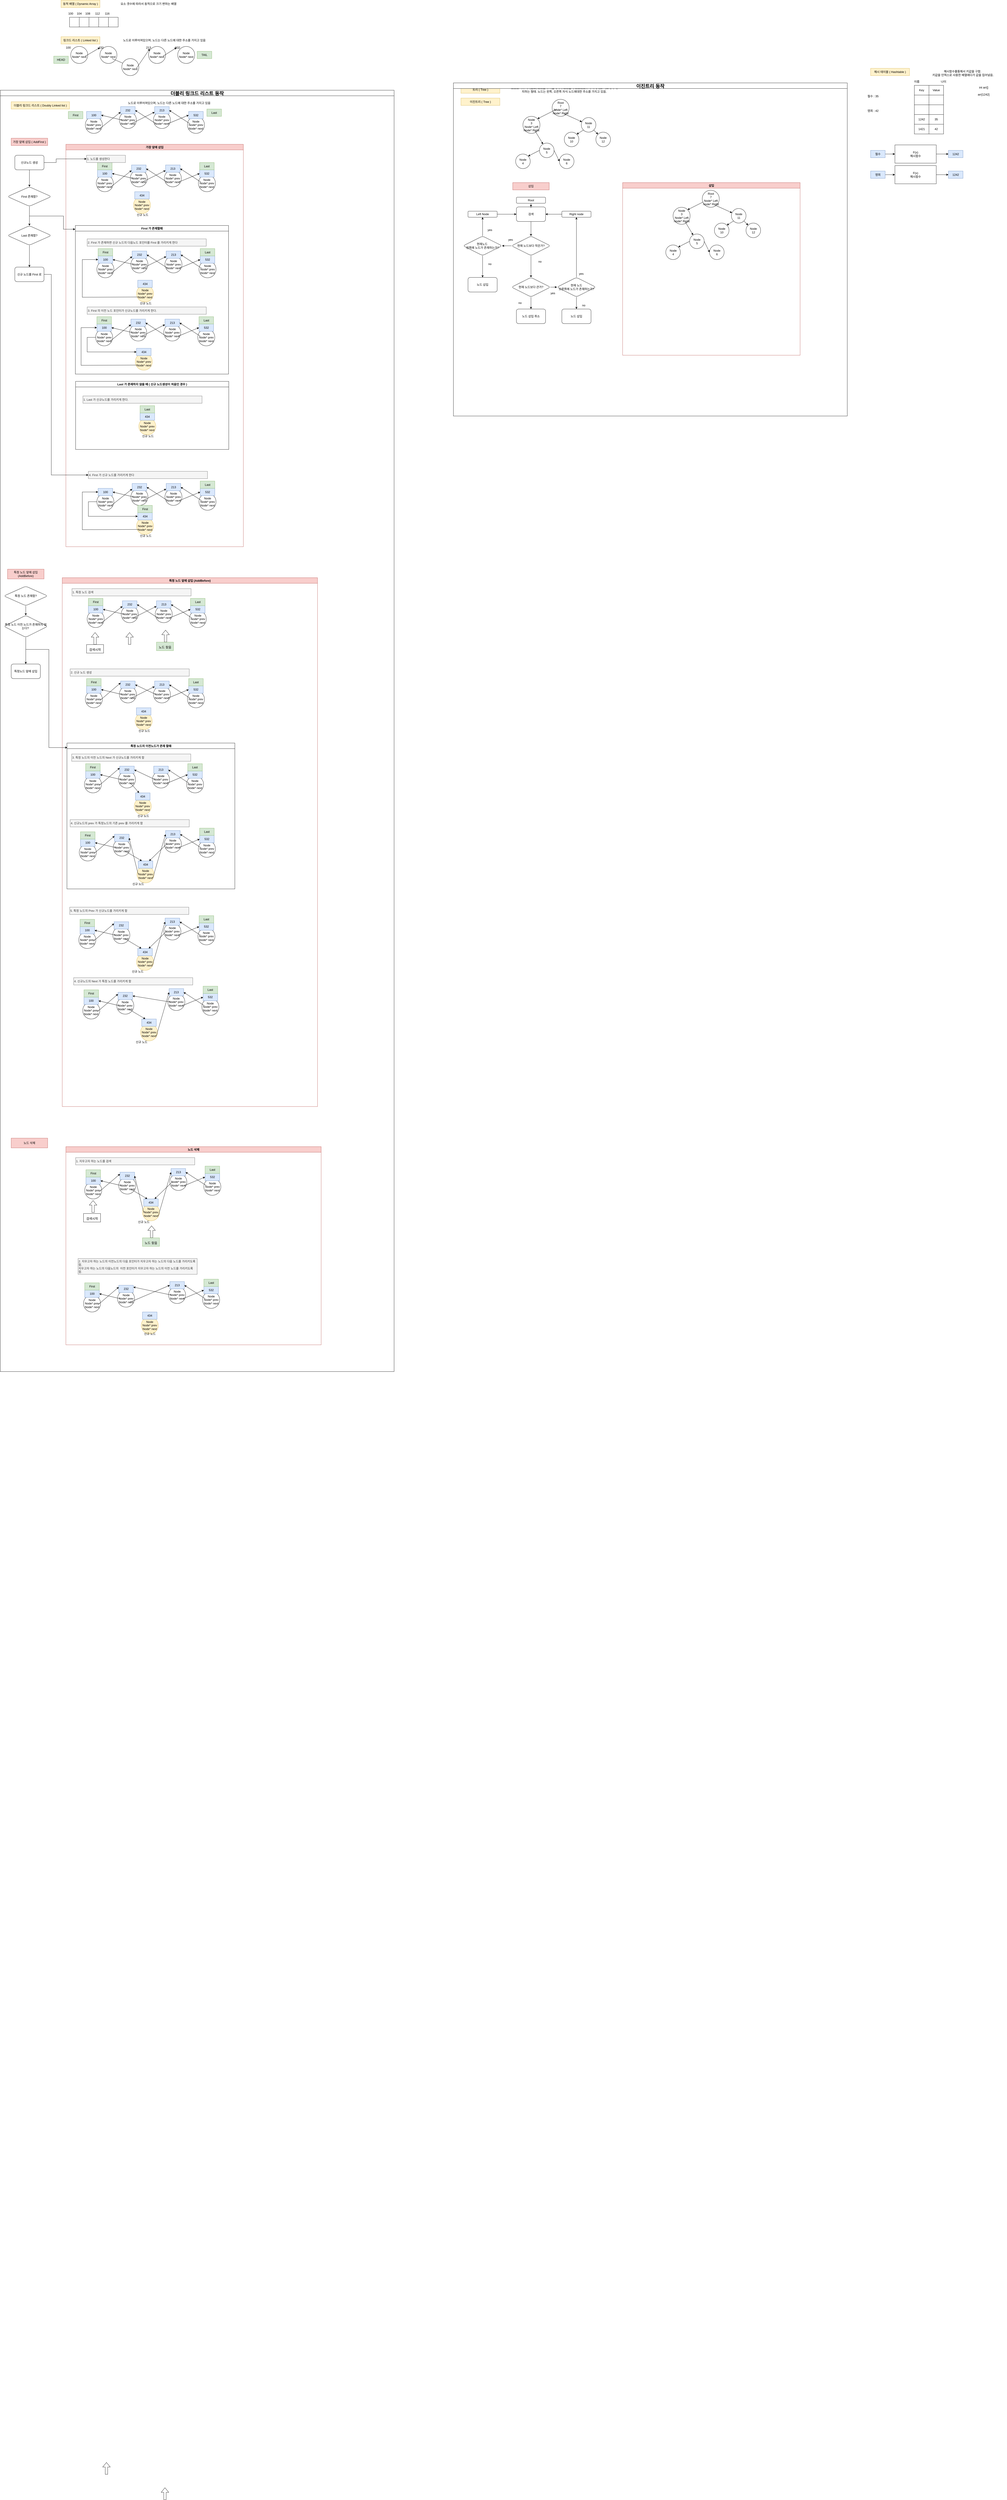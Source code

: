 <mxfile version="17.4.6" type="device"><diagram id="Dvk9fDkS7glPe8uBdGzZ" name="Page-1"><mxGraphModel dx="4737" dy="2055" grid="1" gridSize="10" guides="1" tooltips="1" connect="1" arrows="1" fold="1" page="1" pageScale="1" pageWidth="827" pageHeight="1169" math="0" shadow="0"><root><mxCell id="0"/><mxCell id="1" parent="0"/><mxCell id="M79u2yoY8M_a-Q6WeCAt-149" value="더블리 링크드 리스트 동작" style="swimlane;fontSize=20;" parent="1" vertex="1"><mxGeometry x="-210" y="380" width="1620" height="5270" as="geometry"/></mxCell><mxCell id="iy7kLn9WZ6v4-VNaaLUd-3" style="edgeStyle=orthogonalEdgeStyle;rounded=0;orthogonalLoop=1;jettySize=auto;html=1;entryX=0.5;entryY=0;entryDx=0;entryDy=0;" edge="1" parent="M79u2yoY8M_a-Q6WeCAt-149" source="M79u2yoY8M_a-Q6WeCAt-153" target="M79u2yoY8M_a-Q6WeCAt-293"><mxGeometry relative="1" as="geometry"/></mxCell><mxCell id="M79u2yoY8M_a-Q6WeCAt-153" value="특정 노드 존재함?" style="rhombus;whiteSpace=wrap;html=1;rounded=1;" parent="M79u2yoY8M_a-Q6WeCAt-149" vertex="1"><mxGeometry x="15" y="2040" width="180" height="80" as="geometry"/></mxCell><mxCell id="iy7kLn9WZ6v4-VNaaLUd-2" value="" style="edgeStyle=orthogonalEdgeStyle;rounded=0;orthogonalLoop=1;jettySize=auto;html=1;" edge="1" parent="M79u2yoY8M_a-Q6WeCAt-149" source="M79u2yoY8M_a-Q6WeCAt-293" target="iy7kLn9WZ6v4-VNaaLUd-1"><mxGeometry relative="1" as="geometry"/></mxCell><mxCell id="M79u2yoY8M_a-Q6WeCAt-293" value="특정 노드 이전 노드가 존재하지 않는다?&amp;nbsp;" style="rhombus;whiteSpace=wrap;html=1;rounded=1;" parent="M79u2yoY8M_a-Q6WeCAt-149" vertex="1"><mxGeometry x="15" y="2160" width="180" height="90" as="geometry"/></mxCell><mxCell id="iy7kLn9WZ6v4-VNaaLUd-1" value="특정노드 앞에 삽입" style="whiteSpace=wrap;html=1;rounded=1;" vertex="1" parent="M79u2yoY8M_a-Q6WeCAt-149"><mxGeometry x="45" y="2360" width="120" height="60" as="geometry"/></mxCell><mxCell id="iy7kLn9WZ6v4-VNaaLUd-7" value="노드 삭제" style="text;html=1;strokeColor=#b85450;fillColor=#f8cecc;align=center;verticalAlign=middle;whiteSpace=wrap;rounded=0;" vertex="1" parent="M79u2yoY8M_a-Q6WeCAt-149"><mxGeometry x="45" y="4310" width="150" height="40" as="geometry"/></mxCell><mxCell id="iy7kLn9WZ6v4-VNaaLUd-8" value="노드 삭제" style="swimlane;fillColor=#f8cecc;strokeColor=#b85450;" vertex="1" parent="M79u2yoY8M_a-Q6WeCAt-149"><mxGeometry x="270" y="4345" width="1050" height="815" as="geometry"/></mxCell><mxCell id="iy7kLn9WZ6v4-VNaaLUd-26" value="&lt;font style=&quot;font-size: 13px&quot;&gt;검색시작&lt;/font&gt;" style="rounded=0;whiteSpace=wrap;html=1;fontSize=20;" vertex="1" parent="iy7kLn9WZ6v4-VNaaLUd-8"><mxGeometry x="72.5" y="275" width="70" height="35" as="geometry"/></mxCell><mxCell id="iy7kLn9WZ6v4-VNaaLUd-27" value="" style="shape=flexArrow;endArrow=classic;html=1;rounded=0;fontSize=20;" edge="1" parent="iy7kLn9WZ6v4-VNaaLUd-8"><mxGeometry width="50" height="50" relative="1" as="geometry"><mxPoint x="111.91" y="271" as="sourcePoint"/><mxPoint x="111.91" y="221" as="targetPoint"/></mxGeometry></mxCell><mxCell id="iy7kLn9WZ6v4-VNaaLUd-28" value="" style="shape=flexArrow;endArrow=classic;html=1;rounded=0;fontSize=20;" edge="1" parent="iy7kLn9WZ6v4-VNaaLUd-8"><mxGeometry width="50" height="50" relative="1" as="geometry"><mxPoint x="352.5" y="375" as="sourcePoint"/><mxPoint x="352.5" y="325" as="targetPoint"/></mxGeometry></mxCell><mxCell id="iy7kLn9WZ6v4-VNaaLUd-29" value="&lt;span style=&quot;font-size: 13px&quot;&gt;노드 찾음&lt;/span&gt;" style="rounded=0;whiteSpace=wrap;html=1;fontSize=20;fillColor=#d5e8d4;strokeColor=#82b366;" vertex="1" parent="iy7kLn9WZ6v4-VNaaLUd-8"><mxGeometry x="315" y="375" width="70" height="35" as="geometry"/></mxCell><mxCell id="iy7kLn9WZ6v4-VNaaLUd-135" value="1. 지우고자 하는 노드를 검색" style="text;html=1;strokeColor=#666666;fillColor=#f5f5f5;align=left;verticalAlign=middle;whiteSpace=wrap;rounded=0;fontColor=#333333;" vertex="1" parent="iy7kLn9WZ6v4-VNaaLUd-8"><mxGeometry x="40" y="45" width="490" height="30" as="geometry"/></mxCell><mxCell id="iy7kLn9WZ6v4-VNaaLUd-136" value="Node&lt;br&gt;Node* prev&lt;br&gt;Node* next" style="ellipse;whiteSpace=wrap;html=1;aspect=fixed;" vertex="1" parent="iy7kLn9WZ6v4-VNaaLUd-8"><mxGeometry x="77.5" y="145" width="70" height="70" as="geometry"/></mxCell><mxCell id="iy7kLn9WZ6v4-VNaaLUd-137" value="Node&lt;br&gt;Node* prev&lt;br&gt;Node* next" style="ellipse;whiteSpace=wrap;html=1;aspect=fixed;" vertex="1" parent="iy7kLn9WZ6v4-VNaaLUd-8"><mxGeometry x="217.5" y="125" width="70" height="70" as="geometry"/></mxCell><mxCell id="iy7kLn9WZ6v4-VNaaLUd-138" value="100" style="text;html=1;strokeColor=#6c8ebf;fillColor=#dae8fc;align=center;verticalAlign=middle;whiteSpace=wrap;rounded=0;" vertex="1" parent="iy7kLn9WZ6v4-VNaaLUd-8"><mxGeometry x="82.5" y="125" width="60" height="30" as="geometry"/></mxCell><mxCell id="iy7kLn9WZ6v4-VNaaLUd-139" value="232" style="text;html=1;strokeColor=#6c8ebf;fillColor=#dae8fc;align=center;verticalAlign=middle;whiteSpace=wrap;rounded=0;" vertex="1" parent="iy7kLn9WZ6v4-VNaaLUd-8"><mxGeometry x="222.5" y="105" width="60" height="30" as="geometry"/></mxCell><mxCell id="iy7kLn9WZ6v4-VNaaLUd-140" value="Node&lt;br&gt;Node* prev&lt;br&gt;Node* next" style="ellipse;whiteSpace=wrap;html=1;aspect=fixed;" vertex="1" parent="iy7kLn9WZ6v4-VNaaLUd-8"><mxGeometry x="427.5" y="110" width="70" height="70" as="geometry"/></mxCell><mxCell id="iy7kLn9WZ6v4-VNaaLUd-141" value="Node&lt;br&gt;Node* prev&lt;br&gt;Node* next" style="ellipse;whiteSpace=wrap;html=1;aspect=fixed;" vertex="1" parent="iy7kLn9WZ6v4-VNaaLUd-8"><mxGeometry x="567.5" y="130" width="70" height="70" as="geometry"/></mxCell><mxCell id="iy7kLn9WZ6v4-VNaaLUd-142" value="213" style="text;html=1;strokeColor=#6c8ebf;fillColor=#dae8fc;align=center;verticalAlign=middle;whiteSpace=wrap;rounded=0;" vertex="1" parent="iy7kLn9WZ6v4-VNaaLUd-8"><mxGeometry x="432.5" y="90" width="60" height="30" as="geometry"/></mxCell><mxCell id="iy7kLn9WZ6v4-VNaaLUd-143" value="532" style="text;html=1;strokeColor=#6c8ebf;fillColor=#dae8fc;align=center;verticalAlign=middle;whiteSpace=wrap;rounded=0;" vertex="1" parent="iy7kLn9WZ6v4-VNaaLUd-8"><mxGeometry x="572.5" y="110" width="60" height="30" as="geometry"/></mxCell><mxCell id="iy7kLn9WZ6v4-VNaaLUd-144" value="" style="endArrow=classic;html=1;rounded=0;exitX=0.857;exitY=0.714;exitDx=0;exitDy=0;exitPerimeter=0;entryX=0;entryY=0.5;entryDx=0;entryDy=0;" edge="1" parent="iy7kLn9WZ6v4-VNaaLUd-8" source="iy7kLn9WZ6v4-VNaaLUd-140" target="iy7kLn9WZ6v4-VNaaLUd-143"><mxGeometry width="50" height="50" relative="1" as="geometry"><mxPoint x="632.5" y="-4515" as="sourcePoint"/><mxPoint x="487.5" y="-4610" as="targetPoint"/></mxGeometry></mxCell><mxCell id="iy7kLn9WZ6v4-VNaaLUd-145" value="" style="endArrow=classic;html=1;rounded=0;exitX=0.714;exitY=0.714;exitDx=0;exitDy=0;exitPerimeter=0;entryX=0.25;entryY=0;entryDx=0;entryDy=0;" edge="1" parent="iy7kLn9WZ6v4-VNaaLUd-8" source="iy7kLn9WZ6v4-VNaaLUd-137" target="iy7kLn9WZ6v4-VNaaLUd-152"><mxGeometry width="50" height="50" relative="1" as="geometry"><mxPoint x="247.49" y="-4510.03" as="sourcePoint"/><mxPoint x="352.52" y="-4585" as="targetPoint"/></mxGeometry></mxCell><mxCell id="iy7kLn9WZ6v4-VNaaLUd-146" value="First" style="text;html=1;strokeColor=#82b366;fillColor=#d5e8d4;align=center;verticalAlign=middle;whiteSpace=wrap;rounded=0;" vertex="1" parent="iy7kLn9WZ6v4-VNaaLUd-8"><mxGeometry x="82.5" y="95" width="60" height="30" as="geometry"/></mxCell><mxCell id="iy7kLn9WZ6v4-VNaaLUd-147" value="Last" style="text;html=1;strokeColor=#82b366;fillColor=#d5e8d4;align=center;verticalAlign=middle;whiteSpace=wrap;rounded=0;" vertex="1" parent="iy7kLn9WZ6v4-VNaaLUd-8"><mxGeometry x="572.5" y="80" width="60" height="30" as="geometry"/></mxCell><mxCell id="iy7kLn9WZ6v4-VNaaLUd-148" value="" style="endArrow=classic;html=1;rounded=0;entryX=1;entryY=0.5;entryDx=0;entryDy=0;exitX=0.143;exitY=0.429;exitDx=0;exitDy=0;exitPerimeter=0;" edge="1" parent="iy7kLn9WZ6v4-VNaaLUd-8" source="iy7kLn9WZ6v4-VNaaLUd-141" target="iy7kLn9WZ6v4-VNaaLUd-142"><mxGeometry width="50" height="50" relative="1" as="geometry"><mxPoint x="517.5" y="-4555" as="sourcePoint"/><mxPoint x="512.5" y="-4575" as="targetPoint"/></mxGeometry></mxCell><mxCell id="iy7kLn9WZ6v4-VNaaLUd-149" value="" style="endArrow=classic;html=1;rounded=0;entryX=0.75;entryY=0;entryDx=0;entryDy=0;exitX=0.143;exitY=0.5;exitDx=0;exitDy=0;exitPerimeter=0;" edge="1" parent="iy7kLn9WZ6v4-VNaaLUd-8" source="iy7kLn9WZ6v4-VNaaLUd-140" target="iy7kLn9WZ6v4-VNaaLUd-152"><mxGeometry width="50" height="50" relative="1" as="geometry"><mxPoint x="457.51" y="-4539.97" as="sourcePoint"/><mxPoint x="372.5" y="-4595" as="targetPoint"/></mxGeometry></mxCell><mxCell id="iy7kLn9WZ6v4-VNaaLUd-150" value="" style="endArrow=classic;html=1;rounded=0;entryX=1;entryY=0.5;entryDx=0;entryDy=0;exitX=0.143;exitY=0.5;exitDx=0;exitDy=0;exitPerimeter=0;" edge="1" parent="iy7kLn9WZ6v4-VNaaLUd-8" source="iy7kLn9WZ6v4-VNaaLUd-137" target="iy7kLn9WZ6v4-VNaaLUd-138"><mxGeometry width="50" height="50" relative="1" as="geometry"><mxPoint x="317.51" y="-4540.02" as="sourcePoint"/><mxPoint x="232.5" y="-4595" as="targetPoint"/></mxGeometry></mxCell><mxCell id="iy7kLn9WZ6v4-VNaaLUd-151" value="Node&lt;br&gt;Node* prev&lt;br&gt;Node* next" style="ellipse;whiteSpace=wrap;html=1;aspect=fixed;fillColor=#fff2cc;strokeColor=#d6b656;" vertex="1" parent="iy7kLn9WZ6v4-VNaaLUd-8"><mxGeometry x="315" y="235" width="70" height="70" as="geometry"/></mxCell><mxCell id="iy7kLn9WZ6v4-VNaaLUd-152" value="434" style="text;html=1;strokeColor=#6c8ebf;fillColor=#dae8fc;align=center;verticalAlign=middle;whiteSpace=wrap;rounded=0;" vertex="1" parent="iy7kLn9WZ6v4-VNaaLUd-8"><mxGeometry x="320" y="215" width="60" height="30" as="geometry"/></mxCell><mxCell id="iy7kLn9WZ6v4-VNaaLUd-153" value="신규 노드" style="text;html=1;strokeColor=none;fillColor=none;align=center;verticalAlign=middle;whiteSpace=wrap;rounded=0;" vertex="1" parent="iy7kLn9WZ6v4-VNaaLUd-8"><mxGeometry x="292.5" y="295" width="55" height="30" as="geometry"/></mxCell><mxCell id="iy7kLn9WZ6v4-VNaaLUd-154" value="" style="endArrow=classic;html=1;rounded=0;entryX=0;entryY=0.25;entryDx=0;entryDy=0;exitX=0.857;exitY=0.571;exitDx=0;exitDy=0;exitPerimeter=0;" edge="1" parent="iy7kLn9WZ6v4-VNaaLUd-8" source="iy7kLn9WZ6v4-VNaaLUd-136" target="iy7kLn9WZ6v4-VNaaLUd-139"><mxGeometry width="50" height="50" relative="1" as="geometry"><mxPoint x="177.51" y="-4555" as="sourcePoint"/><mxPoint x="92.5" y="-4575" as="targetPoint"/></mxGeometry></mxCell><mxCell id="iy7kLn9WZ6v4-VNaaLUd-155" value="" style="endArrow=classic;html=1;rounded=0;entryX=0;entryY=0.5;entryDx=0;entryDy=0;exitX=0.929;exitY=0.714;exitDx=0;exitDy=0;exitPerimeter=0;" edge="1" parent="iy7kLn9WZ6v4-VNaaLUd-8" source="iy7kLn9WZ6v4-VNaaLUd-151" target="iy7kLn9WZ6v4-VNaaLUd-142"><mxGeometry width="50" height="50" relative="1" as="geometry"><mxPoint x="317.51" y="-4555" as="sourcePoint"/><mxPoint x="232.5" y="-4595" as="targetPoint"/></mxGeometry></mxCell><mxCell id="iy7kLn9WZ6v4-VNaaLUd-156" value="" style="endArrow=classic;html=1;rounded=0;entryX=1;entryY=0.5;entryDx=0;entryDy=0;" edge="1" parent="iy7kLn9WZ6v4-VNaaLUd-8" target="iy7kLn9WZ6v4-VNaaLUd-139"><mxGeometry width="50" height="50" relative="1" as="geometry"><mxPoint x="320" y="270" as="sourcePoint"/><mxPoint x="382.5" y="-4610" as="targetPoint"/></mxGeometry></mxCell><mxCell id="iy7kLn9WZ6v4-VNaaLUd-158" value="2. 지우고자 하는 노드의 이전노드의 다음 포인터가 지우고자 하는 노드의 다음 노드를 가리키도록 함,&amp;nbsp;&lt;br&gt;지우고자 하는 노드의 다음노드의&amp;nbsp; 이전 포인터가 지우고자 하는 노드의 이전 노드를 가리키도록 함." style="text;html=1;strokeColor=#666666;fillColor=#f5f5f5;align=left;verticalAlign=middle;whiteSpace=wrap;rounded=0;fontColor=#333333;" vertex="1" parent="iy7kLn9WZ6v4-VNaaLUd-8"><mxGeometry x="50" y="460" width="490" height="65" as="geometry"/></mxCell><mxCell id="iy7kLn9WZ6v4-VNaaLUd-210" value="" style="shape=flexArrow;endArrow=classic;html=1;rounded=0;fontSize=20;" edge="1" parent="iy7kLn9WZ6v4-VNaaLUd-8"><mxGeometry width="50" height="50" relative="1" as="geometry"><mxPoint x="166.91" y="5461" as="sourcePoint"/><mxPoint x="166.91" y="5411" as="targetPoint"/></mxGeometry></mxCell><mxCell id="iy7kLn9WZ6v4-VNaaLUd-211" value="" style="shape=flexArrow;endArrow=classic;html=1;rounded=0;fontSize=20;" edge="1" parent="iy7kLn9WZ6v4-VNaaLUd-8"><mxGeometry width="50" height="50" relative="1" as="geometry"><mxPoint x="407.5" y="5565.0" as="sourcePoint"/><mxPoint x="407.5" y="5515.0" as="targetPoint"/></mxGeometry></mxCell><mxCell id="iy7kLn9WZ6v4-VNaaLUd-213" value="Node&lt;br&gt;Node* prev&lt;br&gt;Node* next" style="ellipse;whiteSpace=wrap;html=1;aspect=fixed;" vertex="1" parent="iy7kLn9WZ6v4-VNaaLUd-8"><mxGeometry x="72.5" y="610" width="70" height="70" as="geometry"/></mxCell><mxCell id="iy7kLn9WZ6v4-VNaaLUd-214" value="Node&lt;br&gt;Node* prev&lt;br&gt;Node* next" style="ellipse;whiteSpace=wrap;html=1;aspect=fixed;" vertex="1" parent="iy7kLn9WZ6v4-VNaaLUd-8"><mxGeometry x="212.5" y="590" width="70" height="70" as="geometry"/></mxCell><mxCell id="iy7kLn9WZ6v4-VNaaLUd-215" value="100" style="text;html=1;strokeColor=#6c8ebf;fillColor=#dae8fc;align=center;verticalAlign=middle;whiteSpace=wrap;rounded=0;" vertex="1" parent="iy7kLn9WZ6v4-VNaaLUd-8"><mxGeometry x="77.5" y="590" width="60" height="30" as="geometry"/></mxCell><mxCell id="iy7kLn9WZ6v4-VNaaLUd-216" value="232" style="text;html=1;strokeColor=#6c8ebf;fillColor=#dae8fc;align=center;verticalAlign=middle;whiteSpace=wrap;rounded=0;" vertex="1" parent="iy7kLn9WZ6v4-VNaaLUd-8"><mxGeometry x="217.5" y="570" width="60" height="30" as="geometry"/></mxCell><mxCell id="iy7kLn9WZ6v4-VNaaLUd-217" value="Node&lt;br&gt;Node* prev&lt;br&gt;Node* next" style="ellipse;whiteSpace=wrap;html=1;aspect=fixed;" vertex="1" parent="iy7kLn9WZ6v4-VNaaLUd-8"><mxGeometry x="422.5" y="575" width="70" height="70" as="geometry"/></mxCell><mxCell id="iy7kLn9WZ6v4-VNaaLUd-218" value="Node&lt;br&gt;Node* prev&lt;br&gt;Node* next" style="ellipse;whiteSpace=wrap;html=1;aspect=fixed;" vertex="1" parent="iy7kLn9WZ6v4-VNaaLUd-8"><mxGeometry x="562.5" y="595" width="70" height="70" as="geometry"/></mxCell><mxCell id="iy7kLn9WZ6v4-VNaaLUd-219" value="213" style="text;html=1;strokeColor=#6c8ebf;fillColor=#dae8fc;align=center;verticalAlign=middle;whiteSpace=wrap;rounded=0;" vertex="1" parent="iy7kLn9WZ6v4-VNaaLUd-8"><mxGeometry x="427.5" y="555" width="60" height="30" as="geometry"/></mxCell><mxCell id="iy7kLn9WZ6v4-VNaaLUd-220" value="532" style="text;html=1;strokeColor=#6c8ebf;fillColor=#dae8fc;align=center;verticalAlign=middle;whiteSpace=wrap;rounded=0;" vertex="1" parent="iy7kLn9WZ6v4-VNaaLUd-8"><mxGeometry x="567.5" y="575" width="60" height="30" as="geometry"/></mxCell><mxCell id="iy7kLn9WZ6v4-VNaaLUd-221" value="" style="endArrow=classic;html=1;rounded=0;exitX=0.857;exitY=0.714;exitDx=0;exitDy=0;exitPerimeter=0;entryX=0;entryY=0.5;entryDx=0;entryDy=0;" edge="1" source="iy7kLn9WZ6v4-VNaaLUd-217" target="iy7kLn9WZ6v4-VNaaLUd-220" parent="iy7kLn9WZ6v4-VNaaLUd-8"><mxGeometry width="50" height="50" relative="1" as="geometry"><mxPoint x="627.5" y="-4050" as="sourcePoint"/><mxPoint x="482.5" y="-4145" as="targetPoint"/></mxGeometry></mxCell><mxCell id="iy7kLn9WZ6v4-VNaaLUd-222" value="" style="endArrow=classic;html=1;rounded=0;exitX=0.714;exitY=0.714;exitDx=0;exitDy=0;exitPerimeter=0;entryX=0;entryY=0.5;entryDx=0;entryDy=0;" edge="1" source="iy7kLn9WZ6v4-VNaaLUd-214" target="iy7kLn9WZ6v4-VNaaLUd-219" parent="iy7kLn9WZ6v4-VNaaLUd-8"><mxGeometry width="50" height="50" relative="1" as="geometry"><mxPoint x="242.49" y="-4045.03" as="sourcePoint"/><mxPoint x="347.52" y="-4120" as="targetPoint"/></mxGeometry></mxCell><mxCell id="iy7kLn9WZ6v4-VNaaLUd-223" value="First" style="text;html=1;strokeColor=#82b366;fillColor=#d5e8d4;align=center;verticalAlign=middle;whiteSpace=wrap;rounded=0;" vertex="1" parent="iy7kLn9WZ6v4-VNaaLUd-8"><mxGeometry x="77.5" y="560" width="60" height="30" as="geometry"/></mxCell><mxCell id="iy7kLn9WZ6v4-VNaaLUd-224" value="Last" style="text;html=1;strokeColor=#82b366;fillColor=#d5e8d4;align=center;verticalAlign=middle;whiteSpace=wrap;rounded=0;" vertex="1" parent="iy7kLn9WZ6v4-VNaaLUd-8"><mxGeometry x="567.5" y="545" width="60" height="30" as="geometry"/></mxCell><mxCell id="iy7kLn9WZ6v4-VNaaLUd-225" value="" style="endArrow=classic;html=1;rounded=0;entryX=1;entryY=0.5;entryDx=0;entryDy=0;exitX=0.143;exitY=0.429;exitDx=0;exitDy=0;exitPerimeter=0;" edge="1" source="iy7kLn9WZ6v4-VNaaLUd-218" target="iy7kLn9WZ6v4-VNaaLUd-219" parent="iy7kLn9WZ6v4-VNaaLUd-8"><mxGeometry width="50" height="50" relative="1" as="geometry"><mxPoint x="512.5" y="-4090" as="sourcePoint"/><mxPoint x="507.5" y="-4110" as="targetPoint"/></mxGeometry></mxCell><mxCell id="iy7kLn9WZ6v4-VNaaLUd-226" value="" style="endArrow=classic;html=1;rounded=0;entryX=1;entryY=0.25;entryDx=0;entryDy=0;exitX=0.143;exitY=0.5;exitDx=0;exitDy=0;exitPerimeter=0;" edge="1" source="iy7kLn9WZ6v4-VNaaLUd-217" target="iy7kLn9WZ6v4-VNaaLUd-216" parent="iy7kLn9WZ6v4-VNaaLUd-8"><mxGeometry width="50" height="50" relative="1" as="geometry"><mxPoint x="452.51" y="-4074.97" as="sourcePoint"/><mxPoint x="367.5" y="-4130" as="targetPoint"/></mxGeometry></mxCell><mxCell id="iy7kLn9WZ6v4-VNaaLUd-227" value="" style="endArrow=classic;html=1;rounded=0;entryX=1;entryY=0.5;entryDx=0;entryDy=0;exitX=0.143;exitY=0.5;exitDx=0;exitDy=0;exitPerimeter=0;" edge="1" source="iy7kLn9WZ6v4-VNaaLUd-214" target="iy7kLn9WZ6v4-VNaaLUd-215" parent="iy7kLn9WZ6v4-VNaaLUd-8"><mxGeometry width="50" height="50" relative="1" as="geometry"><mxPoint x="312.51" y="-4075.02" as="sourcePoint"/><mxPoint x="227.5" y="-4130" as="targetPoint"/></mxGeometry></mxCell><mxCell id="iy7kLn9WZ6v4-VNaaLUd-228" value="Node&lt;br&gt;Node* prev&lt;br&gt;Node* next" style="ellipse;whiteSpace=wrap;html=1;aspect=fixed;fillColor=#fff2cc;strokeColor=#d6b656;" vertex="1" parent="iy7kLn9WZ6v4-VNaaLUd-8"><mxGeometry x="310" y="700" width="70" height="70" as="geometry"/></mxCell><mxCell id="iy7kLn9WZ6v4-VNaaLUd-229" value="434" style="text;html=1;strokeColor=#6c8ebf;fillColor=#dae8fc;align=center;verticalAlign=middle;whiteSpace=wrap;rounded=0;" vertex="1" parent="iy7kLn9WZ6v4-VNaaLUd-8"><mxGeometry x="315" y="680" width="60" height="30" as="geometry"/></mxCell><mxCell id="iy7kLn9WZ6v4-VNaaLUd-230" value="신규 노드" style="text;html=1;strokeColor=none;fillColor=none;align=center;verticalAlign=middle;whiteSpace=wrap;rounded=0;" vertex="1" parent="iy7kLn9WZ6v4-VNaaLUd-8"><mxGeometry x="317.5" y="755" width="55" height="30" as="geometry"/></mxCell><mxCell id="iy7kLn9WZ6v4-VNaaLUd-231" value="" style="endArrow=classic;html=1;rounded=0;entryX=0;entryY=0.25;entryDx=0;entryDy=0;exitX=0.857;exitY=0.571;exitDx=0;exitDy=0;exitPerimeter=0;" edge="1" source="iy7kLn9WZ6v4-VNaaLUd-213" target="iy7kLn9WZ6v4-VNaaLUd-216" parent="iy7kLn9WZ6v4-VNaaLUd-8"><mxGeometry width="50" height="50" relative="1" as="geometry"><mxPoint x="172.51" y="-4090" as="sourcePoint"/><mxPoint x="87.5" y="-4110" as="targetPoint"/></mxGeometry></mxCell><mxCell id="M79u2yoY8M_a-Q6WeCAt-116" value="가장 앞에 삽입" style="swimlane;fillColor=#f8cecc;strokeColor=#b85450;" parent="1" vertex="1"><mxGeometry x="60" y="602.5" width="730" height="1655" as="geometry"/></mxCell><mxCell id="Oqul4F6R7U0hk8BpVa9s-1" value="동적 배열 ( Dynamic Array )" style="text;html=1;strokeColor=#d6b656;fillColor=#fff2cc;align=center;verticalAlign=middle;whiteSpace=wrap;rounded=0;" parent="1" vertex="1"><mxGeometry x="40" y="10" width="160" height="30" as="geometry"/></mxCell><mxCell id="Oqul4F6R7U0hk8BpVa9s-2" value="링크드 리스트 ( Linked list )" style="text;html=1;strokeColor=#d6b656;fillColor=#fff2cc;align=center;verticalAlign=middle;whiteSpace=wrap;rounded=0;" parent="1" vertex="1"><mxGeometry x="40" y="160" width="160" height="30" as="geometry"/></mxCell><mxCell id="Oqul4F6R7U0hk8BpVa9s-3" value="트리 ( Tree )" style="text;html=1;strokeColor=#d6b656;fillColor=#fff2cc;align=center;verticalAlign=middle;whiteSpace=wrap;rounded=0;" parent="1" vertex="1"><mxGeometry x="1685" y="362.5" width="160" height="30" as="geometry"/></mxCell><mxCell id="Oqul4F6R7U0hk8BpVa9s-4" value="해시 테이블 ( Hashtable )" style="text;html=1;strokeColor=#d6b656;fillColor=#fff2cc;align=center;verticalAlign=middle;whiteSpace=wrap;rounded=0;" parent="1" vertex="1"><mxGeometry x="3370" y="290" width="160" height="30" as="geometry"/></mxCell><mxCell id="Oqul4F6R7U0hk8BpVa9s-5" value="요소 갯수에 따라서 동적으로 크기 변하는 배열" style="text;html=1;strokeColor=none;fillColor=none;align=center;verticalAlign=middle;whiteSpace=wrap;rounded=0;" parent="1" vertex="1"><mxGeometry x="240" y="10" width="320" height="30" as="geometry"/></mxCell><mxCell id="Oqul4F6R7U0hk8BpVa9s-6" value="노드로 이루어져있으며, 노드는 다른 노드에 대한 주소를 가지고 있음" style="text;html=1;strokeColor=none;fillColor=none;align=center;verticalAlign=middle;whiteSpace=wrap;rounded=0;" parent="1" vertex="1"><mxGeometry x="240" y="160" width="450" height="30" as="geometry"/></mxCell><mxCell id="Oqul4F6R7U0hk8BpVa9s-7" value="Node&lt;br&gt;Node* next" style="ellipse;whiteSpace=wrap;html=1;aspect=fixed;" parent="1" vertex="1"><mxGeometry x="80" y="200" width="70" height="70" as="geometry"/></mxCell><mxCell id="Oqul4F6R7U0hk8BpVa9s-8" value="Node&lt;br&gt;Node* next" style="ellipse;whiteSpace=wrap;html=1;aspect=fixed;" parent="1" vertex="1"><mxGeometry x="200" y="200" width="70" height="70" as="geometry"/></mxCell><mxCell id="Oqul4F6R7U0hk8BpVa9s-9" value="" style="rounded=0;whiteSpace=wrap;html=1;" parent="1" vertex="1"><mxGeometry x="75" y="80" width="40" height="40" as="geometry"/></mxCell><mxCell id="Oqul4F6R7U0hk8BpVa9s-10" value="100" style="text;html=1;strokeColor=none;fillColor=none;align=center;verticalAlign=middle;whiteSpace=wrap;rounded=0;" parent="1" vertex="1"><mxGeometry x="50" y="50" width="60" height="30" as="geometry"/></mxCell><mxCell id="Oqul4F6R7U0hk8BpVa9s-11" value="" style="rounded=0;whiteSpace=wrap;html=1;" parent="1" vertex="1"><mxGeometry x="115" y="80" width="40" height="40" as="geometry"/></mxCell><mxCell id="Oqul4F6R7U0hk8BpVa9s-12" value="104" style="text;html=1;strokeColor=none;fillColor=none;align=center;verticalAlign=middle;whiteSpace=wrap;rounded=0;" parent="1" vertex="1"><mxGeometry x="85" y="50" width="60" height="30" as="geometry"/></mxCell><mxCell id="Oqul4F6R7U0hk8BpVa9s-13" value="" style="rounded=0;whiteSpace=wrap;html=1;" parent="1" vertex="1"><mxGeometry x="155" y="80" width="40" height="40" as="geometry"/></mxCell><mxCell id="Oqul4F6R7U0hk8BpVa9s-14" value="108" style="text;html=1;strokeColor=none;fillColor=none;align=center;verticalAlign=middle;whiteSpace=wrap;rounded=0;" parent="1" vertex="1"><mxGeometry x="120" y="50" width="60" height="30" as="geometry"/></mxCell><mxCell id="Oqul4F6R7U0hk8BpVa9s-15" value="" style="rounded=0;whiteSpace=wrap;html=1;" parent="1" vertex="1"><mxGeometry x="195" y="80" width="40" height="40" as="geometry"/></mxCell><mxCell id="Oqul4F6R7U0hk8BpVa9s-16" value="112" style="text;html=1;strokeColor=none;fillColor=none;align=center;verticalAlign=middle;whiteSpace=wrap;rounded=0;" parent="1" vertex="1"><mxGeometry x="160" y="50" width="60" height="30" as="geometry"/></mxCell><mxCell id="Oqul4F6R7U0hk8BpVa9s-17" value="" style="rounded=0;whiteSpace=wrap;html=1;" parent="1" vertex="1"><mxGeometry x="235" y="80" width="40" height="40" as="geometry"/></mxCell><mxCell id="Oqul4F6R7U0hk8BpVa9s-18" value="116" style="text;html=1;strokeColor=none;fillColor=none;align=center;verticalAlign=middle;whiteSpace=wrap;rounded=0;" parent="1" vertex="1"><mxGeometry x="200" y="50" width="60" height="30" as="geometry"/></mxCell><mxCell id="Oqul4F6R7U0hk8BpVa9s-19" value="100" style="text;html=1;strokeColor=none;fillColor=none;align=center;verticalAlign=middle;whiteSpace=wrap;rounded=0;" parent="1" vertex="1"><mxGeometry x="40" y="190" width="60" height="30" as="geometry"/></mxCell><mxCell id="Oqul4F6R7U0hk8BpVa9s-21" value="232" style="text;html=1;strokeColor=none;fillColor=none;align=center;verticalAlign=middle;whiteSpace=wrap;rounded=0;" parent="1" vertex="1"><mxGeometry x="175" y="190" width="60" height="30" as="geometry"/></mxCell><mxCell id="Oqul4F6R7U0hk8BpVa9s-23" value="" style="endArrow=classic;html=1;rounded=0;exitX=0.857;exitY=0.571;exitDx=0;exitDy=0;exitPerimeter=0;entryX=0.417;entryY=0.5;entryDx=0;entryDy=0;entryPerimeter=0;" parent="1" source="Oqul4F6R7U0hk8BpVa9s-7" target="Oqul4F6R7U0hk8BpVa9s-21" edge="1"><mxGeometry width="50" height="50" relative="1" as="geometry"><mxPoint x="420" y="300" as="sourcePoint"/><mxPoint x="470" y="250" as="targetPoint"/></mxGeometry></mxCell><mxCell id="Oqul4F6R7U0hk8BpVa9s-24" value="Node&lt;br&gt;Node* next" style="ellipse;whiteSpace=wrap;html=1;aspect=fixed;" parent="1" vertex="1"><mxGeometry x="400" y="200" width="70" height="70" as="geometry"/></mxCell><mxCell id="Oqul4F6R7U0hk8BpVa9s-25" value="Node&lt;br&gt;Node* next" style="ellipse;whiteSpace=wrap;html=1;aspect=fixed;" parent="1" vertex="1"><mxGeometry x="520" y="200" width="70" height="70" as="geometry"/></mxCell><mxCell id="Oqul4F6R7U0hk8BpVa9s-26" value="213" style="text;html=1;strokeColor=none;fillColor=none;align=center;verticalAlign=middle;whiteSpace=wrap;rounded=0;" parent="1" vertex="1"><mxGeometry x="370" y="190" width="60" height="30" as="geometry"/></mxCell><mxCell id="Oqul4F6R7U0hk8BpVa9s-27" value="532" style="text;html=1;strokeColor=none;fillColor=none;align=center;verticalAlign=middle;whiteSpace=wrap;rounded=0;" parent="1" vertex="1"><mxGeometry x="490" y="190" width="60" height="30" as="geometry"/></mxCell><mxCell id="Oqul4F6R7U0hk8BpVa9s-28" value="" style="endArrow=classic;html=1;rounded=0;exitX=0.857;exitY=0.571;exitDx=0;exitDy=0;exitPerimeter=0;entryX=0.417;entryY=0.5;entryDx=0;entryDy=0;entryPerimeter=0;" parent="1" source="Oqul4F6R7U0hk8BpVa9s-24" target="Oqul4F6R7U0hk8BpVa9s-27" edge="1"><mxGeometry width="50" height="50" relative="1" as="geometry"><mxPoint x="665" y="300" as="sourcePoint"/><mxPoint x="715" y="250" as="targetPoint"/></mxGeometry></mxCell><mxCell id="Oqul4F6R7U0hk8BpVa9s-29" value="" style="endArrow=classic;html=1;rounded=0;exitX=0.857;exitY=0.571;exitDx=0;exitDy=0;exitPerimeter=0;entryX=0.429;entryY=0.429;entryDx=0;entryDy=0;entryPerimeter=0;" parent="1" target="Oqul4F6R7U0hk8BpVa9s-30" edge="1"><mxGeometry width="50" height="50" relative="1" as="geometry"><mxPoint x="250.0" y="249.97" as="sourcePoint"/><mxPoint x="310.03" y="215" as="targetPoint"/></mxGeometry></mxCell><mxCell id="Oqul4F6R7U0hk8BpVa9s-30" value="Node&lt;br&gt;Node* next" style="ellipse;whiteSpace=wrap;html=1;aspect=fixed;" parent="1" vertex="1"><mxGeometry x="290" y="250" width="70" height="70" as="geometry"/></mxCell><mxCell id="Oqul4F6R7U0hk8BpVa9s-31" value="" style="endArrow=classic;html=1;rounded=0;exitX=0.857;exitY=0.571;exitDx=0;exitDy=0;exitPerimeter=0;entryX=0.583;entryY=0.667;entryDx=0;entryDy=0;entryPerimeter=0;" parent="1" source="Oqul4F6R7U0hk8BpVa9s-30" target="Oqul4F6R7U0hk8BpVa9s-26" edge="1"><mxGeometry width="50" height="50" relative="1" as="geometry"><mxPoint x="394.99" y="249.97" as="sourcePoint"/><mxPoint x="455.02" y="215" as="targetPoint"/></mxGeometry></mxCell><mxCell id="Oqul4F6R7U0hk8BpVa9s-32" value="노드로 이루어져있고, 노드를 추가할떄마다 노드를 루트노드로부터 차례대로 비교해서 배치하는 형태. 노드는 왼쪽, 오른쪽 자식 노드에대한 주소를 가지고 있음." style="text;html=1;strokeColor=none;fillColor=none;align=center;verticalAlign=middle;whiteSpace=wrap;rounded=0;" parent="1" vertex="1"><mxGeometry x="1885" y="362.5" width="450" height="30" as="geometry"/></mxCell><mxCell id="Oqul4F6R7U0hk8BpVa9s-33" value="Root&lt;br&gt;7&lt;br&gt;Node* Left&lt;br&gt;Node* Right" style="ellipse;whiteSpace=wrap;html=1;aspect=fixed;" parent="1" vertex="1"><mxGeometry x="2060" y="417.5" width="70" height="70" as="geometry"/></mxCell><mxCell id="Oqul4F6R7U0hk8BpVa9s-34" value="Node&lt;br&gt;3&lt;br&gt;Node* Left&lt;br&gt;Node* Right" style="ellipse;whiteSpace=wrap;html=1;aspect=fixed;" parent="1" vertex="1"><mxGeometry x="1940" y="487.5" width="70" height="70" as="geometry"/></mxCell><mxCell id="Oqul4F6R7U0hk8BpVa9s-35" value="" style="endArrow=classic;html=1;rounded=0;exitX=0.286;exitY=0.571;exitDx=0;exitDy=0;exitPerimeter=0;entryX=1;entryY=0;entryDx=0;entryDy=0;" parent="1" source="Oqul4F6R7U0hk8BpVa9s-33" target="Oqul4F6R7U0hk8BpVa9s-34" edge="1"><mxGeometry width="50" height="50" relative="1" as="geometry"><mxPoint x="2110" y="487.5" as="sourcePoint"/><mxPoint x="2160" y="437.5" as="targetPoint"/></mxGeometry></mxCell><mxCell id="Oqul4F6R7U0hk8BpVa9s-36" value="Node&lt;br&gt;11" style="ellipse;whiteSpace=wrap;html=1;aspect=fixed;" parent="1" vertex="1"><mxGeometry x="2180" y="492.5" width="60" height="60" as="geometry"/></mxCell><mxCell id="Oqul4F6R7U0hk8BpVa9s-37" value="" style="endArrow=classic;html=1;rounded=0;exitX=0.714;exitY=0.857;exitDx=0;exitDy=0;exitPerimeter=0;" parent="1" source="Oqul4F6R7U0hk8BpVa9s-33" target="Oqul4F6R7U0hk8BpVa9s-36" edge="1"><mxGeometry width="50" height="50" relative="1" as="geometry"><mxPoint x="2110" y="487.5" as="sourcePoint"/><mxPoint x="2190" y="477.5" as="targetPoint"/></mxGeometry></mxCell><mxCell id="Oqul4F6R7U0hk8BpVa9s-38" value="Node&lt;br&gt;5" style="ellipse;whiteSpace=wrap;html=1;aspect=fixed;" parent="1" vertex="1"><mxGeometry x="2008" y="597.5" width="60" height="60" as="geometry"/></mxCell><mxCell id="Oqul4F6R7U0hk8BpVa9s-39" value="" style="endArrow=classic;html=1;rounded=0;exitX=0.714;exitY=0.857;exitDx=0;exitDy=0;exitPerimeter=0;" parent="1" source="Oqul4F6R7U0hk8BpVa9s-34" target="Oqul4F6R7U0hk8BpVa9s-38" edge="1"><mxGeometry width="50" height="50" relative="1" as="geometry"><mxPoint x="2069.98" y="467.49" as="sourcePoint"/><mxPoint x="2105.038" y="490.859" as="targetPoint"/></mxGeometry></mxCell><mxCell id="Oqul4F6R7U0hk8BpVa9s-41" value="Node&lt;br&gt;4" style="ellipse;whiteSpace=wrap;html=1;aspect=fixed;" parent="1" vertex="1"><mxGeometry x="1910" y="642.5" width="60" height="60" as="geometry"/></mxCell><mxCell id="Oqul4F6R7U0hk8BpVa9s-42" value="" style="endArrow=classic;html=1;rounded=0;exitX=0;exitY=0.5;exitDx=0;exitDy=0;entryX=1;entryY=0;entryDx=0;entryDy=0;" parent="1" source="Oqul4F6R7U0hk8BpVa9s-38" target="Oqul4F6R7U0hk8BpVa9s-41" edge="1"><mxGeometry width="50" height="50" relative="1" as="geometry"><mxPoint x="1979.98" y="552.49" as="sourcePoint"/><mxPoint x="2008.787" y="581.287" as="targetPoint"/></mxGeometry></mxCell><mxCell id="Oqul4F6R7U0hk8BpVa9s-43" value="해시함수를통해서 키값을 구함.&amp;nbsp;&lt;br&gt;키값을 인덱스로 사용한 배열에다가 값을 집어넣음." style="text;html=1;strokeColor=none;fillColor=none;align=center;verticalAlign=middle;whiteSpace=wrap;rounded=0;" parent="1" vertex="1"><mxGeometry x="3570" y="290" width="360" height="40" as="geometry"/></mxCell><mxCell id="Oqul4F6R7U0hk8BpVa9s-65" value="" style="shape=table;startSize=0;container=1;collapsible=0;childLayout=tableLayout;" parent="1" vertex="1"><mxGeometry x="3550" y="360" width="120" height="200" as="geometry"/></mxCell><mxCell id="Oqul4F6R7U0hk8BpVa9s-66" value="" style="shape=tableRow;horizontal=0;startSize=0;swimlaneHead=0;swimlaneBody=0;top=0;left=0;bottom=0;right=0;collapsible=0;dropTarget=0;fillColor=none;points=[[0,0.5],[1,0.5]];portConstraint=eastwest;" parent="Oqul4F6R7U0hk8BpVa9s-65" vertex="1"><mxGeometry width="120" height="40" as="geometry"/></mxCell><mxCell id="Oqul4F6R7U0hk8BpVa9s-67" value="Key" style="shape=partialRectangle;html=1;whiteSpace=wrap;connectable=0;overflow=hidden;fillColor=none;top=0;left=0;bottom=0;right=0;pointerEvents=1;" parent="Oqul4F6R7U0hk8BpVa9s-66" vertex="1"><mxGeometry width="60" height="40" as="geometry"><mxRectangle width="60" height="40" as="alternateBounds"/></mxGeometry></mxCell><mxCell id="Oqul4F6R7U0hk8BpVa9s-68" value="Value" style="shape=partialRectangle;html=1;whiteSpace=wrap;connectable=0;overflow=hidden;fillColor=none;top=0;left=0;bottom=0;right=0;pointerEvents=1;" parent="Oqul4F6R7U0hk8BpVa9s-66" vertex="1"><mxGeometry x="60" width="60" height="40" as="geometry"><mxRectangle width="60" height="40" as="alternateBounds"/></mxGeometry></mxCell><mxCell id="Oqul4F6R7U0hk8BpVa9s-69" value="" style="shape=tableRow;horizontal=0;startSize=0;swimlaneHead=0;swimlaneBody=0;top=0;left=0;bottom=0;right=0;collapsible=0;dropTarget=0;fillColor=none;points=[[0,0.5],[1,0.5]];portConstraint=eastwest;" parent="Oqul4F6R7U0hk8BpVa9s-65" vertex="1"><mxGeometry y="40" width="120" height="40" as="geometry"/></mxCell><mxCell id="Oqul4F6R7U0hk8BpVa9s-70" value="" style="shape=partialRectangle;html=1;whiteSpace=wrap;connectable=0;overflow=hidden;fillColor=none;top=0;left=0;bottom=0;right=0;pointerEvents=1;" parent="Oqul4F6R7U0hk8BpVa9s-69" vertex="1"><mxGeometry width="60" height="40" as="geometry"><mxRectangle width="60" height="40" as="alternateBounds"/></mxGeometry></mxCell><mxCell id="Oqul4F6R7U0hk8BpVa9s-71" value="" style="shape=partialRectangle;html=1;whiteSpace=wrap;connectable=0;overflow=hidden;fillColor=none;top=0;left=0;bottom=0;right=0;pointerEvents=1;" parent="Oqul4F6R7U0hk8BpVa9s-69" vertex="1"><mxGeometry x="60" width="60" height="40" as="geometry"><mxRectangle width="60" height="40" as="alternateBounds"/></mxGeometry></mxCell><mxCell id="Oqul4F6R7U0hk8BpVa9s-72" value="" style="shape=tableRow;horizontal=0;startSize=0;swimlaneHead=0;swimlaneBody=0;top=0;left=0;bottom=0;right=0;collapsible=0;dropTarget=0;fillColor=none;points=[[0,0.5],[1,0.5]];portConstraint=eastwest;" parent="Oqul4F6R7U0hk8BpVa9s-65" vertex="1"><mxGeometry y="80" width="120" height="40" as="geometry"/></mxCell><mxCell id="Oqul4F6R7U0hk8BpVa9s-73" value="" style="shape=partialRectangle;html=1;whiteSpace=wrap;connectable=0;overflow=hidden;fillColor=none;top=0;left=0;bottom=0;right=0;pointerEvents=1;" parent="Oqul4F6R7U0hk8BpVa9s-72" vertex="1"><mxGeometry width="60" height="40" as="geometry"><mxRectangle width="60" height="40" as="alternateBounds"/></mxGeometry></mxCell><mxCell id="Oqul4F6R7U0hk8BpVa9s-74" value="" style="shape=partialRectangle;html=1;whiteSpace=wrap;connectable=0;overflow=hidden;fillColor=none;top=0;left=0;bottom=0;right=0;pointerEvents=1;" parent="Oqul4F6R7U0hk8BpVa9s-72" vertex="1"><mxGeometry x="60" width="60" height="40" as="geometry"><mxRectangle width="60" height="40" as="alternateBounds"/></mxGeometry></mxCell><mxCell id="Oqul4F6R7U0hk8BpVa9s-75" value="" style="shape=tableRow;horizontal=0;startSize=0;swimlaneHead=0;swimlaneBody=0;top=0;left=0;bottom=0;right=0;collapsible=0;dropTarget=0;fillColor=none;points=[[0,0.5],[1,0.5]];portConstraint=eastwest;" parent="Oqul4F6R7U0hk8BpVa9s-65" vertex="1"><mxGeometry y="120" width="120" height="40" as="geometry"/></mxCell><mxCell id="Oqul4F6R7U0hk8BpVa9s-76" value="1242" style="shape=partialRectangle;html=1;whiteSpace=wrap;connectable=0;overflow=hidden;fillColor=none;top=0;left=0;bottom=0;right=0;pointerEvents=1;" parent="Oqul4F6R7U0hk8BpVa9s-75" vertex="1"><mxGeometry width="60" height="40" as="geometry"><mxRectangle width="60" height="40" as="alternateBounds"/></mxGeometry></mxCell><mxCell id="Oqul4F6R7U0hk8BpVa9s-77" value="35" style="shape=partialRectangle;html=1;whiteSpace=wrap;connectable=0;overflow=hidden;fillColor=none;top=0;left=0;bottom=0;right=0;pointerEvents=1;" parent="Oqul4F6R7U0hk8BpVa9s-75" vertex="1"><mxGeometry x="60" width="60" height="40" as="geometry"><mxRectangle width="60" height="40" as="alternateBounds"/></mxGeometry></mxCell><mxCell id="Oqul4F6R7U0hk8BpVa9s-78" value="" style="shape=tableRow;horizontal=0;startSize=0;swimlaneHead=0;swimlaneBody=0;top=0;left=0;bottom=0;right=0;collapsible=0;dropTarget=0;fillColor=none;points=[[0,0.5],[1,0.5]];portConstraint=eastwest;" parent="Oqul4F6R7U0hk8BpVa9s-65" vertex="1"><mxGeometry y="160" width="120" height="40" as="geometry"/></mxCell><mxCell id="Oqul4F6R7U0hk8BpVa9s-79" value="1421" style="shape=partialRectangle;html=1;whiteSpace=wrap;connectable=0;overflow=hidden;fillColor=none;top=0;left=0;bottom=0;right=0;pointerEvents=1;" parent="Oqul4F6R7U0hk8BpVa9s-78" vertex="1"><mxGeometry width="60" height="40" as="geometry"><mxRectangle width="60" height="40" as="alternateBounds"/></mxGeometry></mxCell><mxCell id="Oqul4F6R7U0hk8BpVa9s-80" value="42" style="shape=partialRectangle;html=1;whiteSpace=wrap;connectable=0;overflow=hidden;fillColor=none;top=0;left=0;bottom=0;right=0;pointerEvents=1;" parent="Oqul4F6R7U0hk8BpVa9s-78" vertex="1"><mxGeometry x="60" width="60" height="40" as="geometry"><mxRectangle width="60" height="40" as="alternateBounds"/></mxGeometry></mxCell><mxCell id="Oqul4F6R7U0hk8BpVa9s-81" value="철수 : 35" style="text;html=1;strokeColor=none;fillColor=none;align=center;verticalAlign=middle;whiteSpace=wrap;rounded=0;" parent="1" vertex="1"><mxGeometry x="3350" y="390" width="60" height="30" as="geometry"/></mxCell><mxCell id="Oqul4F6R7U0hk8BpVa9s-82" value="영희 : 42" style="text;html=1;strokeColor=none;fillColor=none;align=center;verticalAlign=middle;whiteSpace=wrap;rounded=0;" parent="1" vertex="1"><mxGeometry x="3350" y="450" width="60" height="30" as="geometry"/></mxCell><mxCell id="Oqul4F6R7U0hk8BpVa9s-83" value="int arr[]&lt;br&gt;&lt;br&gt;arr[1242]&lt;br&gt;&lt;br&gt;" style="text;html=1;strokeColor=none;fillColor=none;align=center;verticalAlign=middle;whiteSpace=wrap;rounded=0;" parent="1" vertex="1"><mxGeometry x="3750" y="350" width="170" height="80" as="geometry"/></mxCell><mxCell id="Oqul4F6R7U0hk8BpVa9s-84" value="이름" style="text;html=1;strokeColor=none;fillColor=none;align=center;verticalAlign=middle;whiteSpace=wrap;rounded=0;" parent="1" vertex="1"><mxGeometry x="3530" y="330" width="60" height="30" as="geometry"/></mxCell><mxCell id="Oqul4F6R7U0hk8BpVa9s-85" value="나이" style="text;html=1;strokeColor=none;fillColor=none;align=center;verticalAlign=middle;whiteSpace=wrap;rounded=0;" parent="1" vertex="1"><mxGeometry x="3640" y="330" width="60" height="30" as="geometry"/></mxCell><mxCell id="Oqul4F6R7U0hk8BpVa9s-88" value="" style="edgeStyle=orthogonalEdgeStyle;rounded=0;orthogonalLoop=1;jettySize=auto;html=1;" parent="1" source="Oqul4F6R7U0hk8BpVa9s-86" target="Oqul4F6R7U0hk8BpVa9s-87" edge="1"><mxGeometry relative="1" as="geometry"/></mxCell><mxCell id="Oqul4F6R7U0hk8BpVa9s-86" value="철수" style="text;html=1;strokeColor=#6c8ebf;fillColor=#dae8fc;align=center;verticalAlign=middle;whiteSpace=wrap;rounded=0;" parent="1" vertex="1"><mxGeometry x="3370" y="627.5" width="60" height="30" as="geometry"/></mxCell><mxCell id="Oqul4F6R7U0hk8BpVa9s-90" value="" style="edgeStyle=orthogonalEdgeStyle;rounded=0;orthogonalLoop=1;jettySize=auto;html=1;" parent="1" source="Oqul4F6R7U0hk8BpVa9s-87" target="Oqul4F6R7U0hk8BpVa9s-89" edge="1"><mxGeometry relative="1" as="geometry"/></mxCell><mxCell id="Oqul4F6R7U0hk8BpVa9s-87" value="F(x)&lt;br&gt;해시함수" style="rounded=0;whiteSpace=wrap;html=1;" parent="1" vertex="1"><mxGeometry x="3470" y="605" width="170" height="75" as="geometry"/></mxCell><mxCell id="Oqul4F6R7U0hk8BpVa9s-89" value="1242" style="text;html=1;strokeColor=#6c8ebf;fillColor=#dae8fc;align=center;verticalAlign=middle;whiteSpace=wrap;rounded=0;" parent="1" vertex="1"><mxGeometry x="3690" y="627.5" width="60" height="30" as="geometry"/></mxCell><mxCell id="Oqul4F6R7U0hk8BpVa9s-91" value="" style="edgeStyle=orthogonalEdgeStyle;rounded=0;orthogonalLoop=1;jettySize=auto;html=1;" parent="1" source="Oqul4F6R7U0hk8BpVa9s-92" target="Oqul4F6R7U0hk8BpVa9s-94" edge="1"><mxGeometry relative="1" as="geometry"/></mxCell><mxCell id="Oqul4F6R7U0hk8BpVa9s-92" value="영희" style="text;html=1;strokeColor=#6c8ebf;fillColor=#dae8fc;align=center;verticalAlign=middle;whiteSpace=wrap;rounded=0;" parent="1" vertex="1"><mxGeometry x="3370" y="712.5" width="60" height="30" as="geometry"/></mxCell><mxCell id="Oqul4F6R7U0hk8BpVa9s-93" value="" style="edgeStyle=orthogonalEdgeStyle;rounded=0;orthogonalLoop=1;jettySize=auto;html=1;" parent="1" source="Oqul4F6R7U0hk8BpVa9s-94" target="Oqul4F6R7U0hk8BpVa9s-95" edge="1"><mxGeometry relative="1" as="geometry"/></mxCell><mxCell id="Oqul4F6R7U0hk8BpVa9s-94" value="F(x)&lt;br&gt;해시함수" style="rounded=0;whiteSpace=wrap;html=1;" parent="1" vertex="1"><mxGeometry x="3470" y="690" width="170" height="75" as="geometry"/></mxCell><mxCell id="Oqul4F6R7U0hk8BpVa9s-95" value="1242" style="text;html=1;strokeColor=#6c8ebf;fillColor=#dae8fc;align=center;verticalAlign=middle;whiteSpace=wrap;rounded=0;" parent="1" vertex="1"><mxGeometry x="3690" y="712.5" width="60" height="30" as="geometry"/></mxCell><mxCell id="Oqul4F6R7U0hk8BpVa9s-96" value="이진트리 ( Tree )" style="text;html=1;strokeColor=#d6b656;fillColor=#fff2cc;align=center;verticalAlign=middle;whiteSpace=wrap;rounded=0;" parent="1" vertex="1"><mxGeometry x="1685" y="412.5" width="160" height="30" as="geometry"/></mxCell><mxCell id="TgCi0uKCxlFL8ro_Q8MT-1" value="HEAD" style="text;html=1;strokeColor=#82b366;fillColor=#d5e8d4;align=center;verticalAlign=middle;whiteSpace=wrap;rounded=0;" parent="1" vertex="1"><mxGeometry x="10" y="240" width="60" height="30" as="geometry"/></mxCell><mxCell id="TgCi0uKCxlFL8ro_Q8MT-2" value="TAIL" style="text;html=1;strokeColor=#82b366;fillColor=#d5e8d4;align=center;verticalAlign=middle;whiteSpace=wrap;rounded=0;" parent="1" vertex="1"><mxGeometry x="600" y="220" width="60" height="30" as="geometry"/></mxCell><mxCell id="M79u2yoY8M_a-Q6WeCAt-1" value="더블리 링크드 리스트 ( Doubly Linked list )" style="text;html=1;strokeColor=#d6b656;fillColor=#fff2cc;align=center;verticalAlign=middle;whiteSpace=wrap;rounded=0;" parent="1" vertex="1"><mxGeometry x="-165" y="427.5" width="240" height="30" as="geometry"/></mxCell><mxCell id="M79u2yoY8M_a-Q6WeCAt-2" value="노드로 이루어져있으며, 노드는 다른 노드에 대한 주소를 가지고 있음" style="text;html=1;strokeColor=none;fillColor=none;align=center;verticalAlign=middle;whiteSpace=wrap;rounded=0;" parent="1" vertex="1"><mxGeometry x="260" y="417.5" width="450" height="30" as="geometry"/></mxCell><mxCell id="M79u2yoY8M_a-Q6WeCAt-3" value="Node&lt;br&gt;Node* prev&lt;br&gt;Node* next" style="ellipse;whiteSpace=wrap;html=1;aspect=fixed;" parent="1" vertex="1"><mxGeometry x="140" y="487.5" width="70" height="70" as="geometry"/></mxCell><mxCell id="M79u2yoY8M_a-Q6WeCAt-4" value="Node&lt;br&gt;Node* prev&lt;br&gt;Node* next" style="ellipse;whiteSpace=wrap;html=1;aspect=fixed;" parent="1" vertex="1"><mxGeometry x="280" y="467.5" width="70" height="70" as="geometry"/></mxCell><mxCell id="M79u2yoY8M_a-Q6WeCAt-5" value="100" style="text;html=1;strokeColor=#6c8ebf;fillColor=#dae8fc;align=center;verticalAlign=middle;whiteSpace=wrap;rounded=0;" parent="1" vertex="1"><mxGeometry x="145" y="467.5" width="60" height="30" as="geometry"/></mxCell><mxCell id="M79u2yoY8M_a-Q6WeCAt-6" value="232" style="text;html=1;strokeColor=#6c8ebf;fillColor=#dae8fc;align=center;verticalAlign=middle;whiteSpace=wrap;rounded=0;" parent="1" vertex="1"><mxGeometry x="285" y="447.5" width="60" height="30" as="geometry"/></mxCell><mxCell id="M79u2yoY8M_a-Q6WeCAt-7" value="" style="endArrow=classic;html=1;rounded=0;entryX=0;entryY=0.75;entryDx=0;entryDy=0;" parent="1" target="M79u2yoY8M_a-Q6WeCAt-6" edge="1"><mxGeometry width="50" height="50" relative="1" as="geometry"><mxPoint x="200" y="537.5" as="sourcePoint"/><mxPoint x="490" y="517.5" as="targetPoint"/></mxGeometry></mxCell><mxCell id="M79u2yoY8M_a-Q6WeCAt-8" value="Node&lt;br&gt;Node* prev&lt;br&gt;Node* next" style="ellipse;whiteSpace=wrap;html=1;aspect=fixed;" parent="1" vertex="1"><mxGeometry x="420" y="467.5" width="70" height="70" as="geometry"/></mxCell><mxCell id="M79u2yoY8M_a-Q6WeCAt-9" value="Node&lt;br&gt;Node* prev&lt;br&gt;Node* next" style="ellipse;whiteSpace=wrap;html=1;aspect=fixed;" parent="1" vertex="1"><mxGeometry x="560" y="487.5" width="70" height="70" as="geometry"/></mxCell><mxCell id="M79u2yoY8M_a-Q6WeCAt-10" value="213" style="text;html=1;strokeColor=#6c8ebf;fillColor=#dae8fc;align=center;verticalAlign=middle;whiteSpace=wrap;rounded=0;" parent="1" vertex="1"><mxGeometry x="425" y="447.5" width="60" height="30" as="geometry"/></mxCell><mxCell id="M79u2yoY8M_a-Q6WeCAt-11" value="532" style="text;html=1;strokeColor=#6c8ebf;fillColor=#dae8fc;align=center;verticalAlign=middle;whiteSpace=wrap;rounded=0;" parent="1" vertex="1"><mxGeometry x="565" y="467.5" width="60" height="30" as="geometry"/></mxCell><mxCell id="M79u2yoY8M_a-Q6WeCAt-12" value="" style="endArrow=classic;html=1;rounded=0;exitX=0.857;exitY=0.714;exitDx=0;exitDy=0;exitPerimeter=0;entryX=0;entryY=0.5;entryDx=0;entryDy=0;" parent="1" source="M79u2yoY8M_a-Q6WeCAt-8" target="M79u2yoY8M_a-Q6WeCAt-11" edge="1"><mxGeometry width="50" height="50" relative="1" as="geometry"><mxPoint x="685" y="567.5" as="sourcePoint"/><mxPoint x="540" y="472.5" as="targetPoint"/></mxGeometry></mxCell><mxCell id="M79u2yoY8M_a-Q6WeCAt-15" value="" style="endArrow=classic;html=1;rounded=0;exitX=0.714;exitY=0.714;exitDx=0;exitDy=0;exitPerimeter=0;entryX=0;entryY=0.75;entryDx=0;entryDy=0;" parent="1" source="M79u2yoY8M_a-Q6WeCAt-4" target="M79u2yoY8M_a-Q6WeCAt-10" edge="1"><mxGeometry width="50" height="50" relative="1" as="geometry"><mxPoint x="369.99" y="557.47" as="sourcePoint"/><mxPoint x="475.02" y="482.5" as="targetPoint"/></mxGeometry></mxCell><mxCell id="M79u2yoY8M_a-Q6WeCAt-16" value="First" style="text;html=1;strokeColor=#82b366;fillColor=#d5e8d4;align=center;verticalAlign=middle;whiteSpace=wrap;rounded=0;" parent="1" vertex="1"><mxGeometry x="70" y="467.5" width="60" height="30" as="geometry"/></mxCell><mxCell id="M79u2yoY8M_a-Q6WeCAt-17" value="Last" style="text;html=1;strokeColor=#82b366;fillColor=#d5e8d4;align=center;verticalAlign=middle;whiteSpace=wrap;rounded=0;" parent="1" vertex="1"><mxGeometry x="640" y="457.5" width="60" height="30" as="geometry"/></mxCell><mxCell id="M79u2yoY8M_a-Q6WeCAt-20" value="" style="endArrow=classic;html=1;rounded=0;entryX=1;entryY=0.5;entryDx=0;entryDy=0;exitX=0.143;exitY=0.429;exitDx=0;exitDy=0;exitPerimeter=0;" parent="1" source="M79u2yoY8M_a-Q6WeCAt-9" target="M79u2yoY8M_a-Q6WeCAt-10" edge="1"><mxGeometry width="50" height="50" relative="1" as="geometry"><mxPoint x="570" y="527.5" as="sourcePoint"/><mxPoint x="565" y="507.5" as="targetPoint"/></mxGeometry></mxCell><mxCell id="M79u2yoY8M_a-Q6WeCAt-21" value="" style="endArrow=classic;html=1;rounded=0;entryX=1;entryY=0.5;entryDx=0;entryDy=0;exitX=0.143;exitY=0.714;exitDx=0;exitDy=0;exitPerimeter=0;" parent="1" source="M79u2yoY8M_a-Q6WeCAt-8" target="M79u2yoY8M_a-Q6WeCAt-6" edge="1"><mxGeometry width="50" height="50" relative="1" as="geometry"><mxPoint x="580.01" y="527.53" as="sourcePoint"/><mxPoint x="495" y="472.5" as="targetPoint"/></mxGeometry></mxCell><mxCell id="M79u2yoY8M_a-Q6WeCAt-22" value="" style="endArrow=classic;html=1;rounded=0;entryX=1;entryY=0.5;entryDx=0;entryDy=0;exitX=0.143;exitY=0.5;exitDx=0;exitDy=0;exitPerimeter=0;" parent="1" source="M79u2yoY8M_a-Q6WeCAt-4" target="M79u2yoY8M_a-Q6WeCAt-5" edge="1"><mxGeometry width="50" height="50" relative="1" as="geometry"><mxPoint x="440.01" y="527.48" as="sourcePoint"/><mxPoint x="355" y="472.5" as="targetPoint"/></mxGeometry></mxCell><mxCell id="M79u2yoY8M_a-Q6WeCAt-23" value="가장 앞에 삽입 ( AddFirst )" style="text;html=1;strokeColor=#b85450;fillColor=#f8cecc;align=center;verticalAlign=middle;whiteSpace=wrap;rounded=0;" parent="1" vertex="1"><mxGeometry x="-165" y="577.5" width="150" height="30" as="geometry"/></mxCell><mxCell id="M79u2yoY8M_a-Q6WeCAt-24" value="Node&lt;br&gt;Node* prev&lt;br&gt;Node* next" style="ellipse;whiteSpace=wrap;html=1;aspect=fixed;" parent="1" vertex="1"><mxGeometry x="185" y="727.5" width="70" height="70" as="geometry"/></mxCell><mxCell id="M79u2yoY8M_a-Q6WeCAt-25" value="Node&lt;br&gt;Node* prev&lt;br&gt;Node* next" style="ellipse;whiteSpace=wrap;html=1;aspect=fixed;" parent="1" vertex="1"><mxGeometry x="325" y="707.5" width="70" height="70" as="geometry"/></mxCell><mxCell id="M79u2yoY8M_a-Q6WeCAt-26" value="100" style="text;html=1;strokeColor=#6c8ebf;fillColor=#dae8fc;align=center;verticalAlign=middle;whiteSpace=wrap;rounded=0;" parent="1" vertex="1"><mxGeometry x="190" y="707.5" width="60" height="30" as="geometry"/></mxCell><mxCell id="M79u2yoY8M_a-Q6WeCAt-27" value="232" style="text;html=1;strokeColor=#6c8ebf;fillColor=#dae8fc;align=center;verticalAlign=middle;whiteSpace=wrap;rounded=0;" parent="1" vertex="1"><mxGeometry x="330" y="687.5" width="60" height="30" as="geometry"/></mxCell><mxCell id="M79u2yoY8M_a-Q6WeCAt-28" value="" style="endArrow=classic;html=1;rounded=0;entryX=0;entryY=0.75;entryDx=0;entryDy=0;" parent="1" target="M79u2yoY8M_a-Q6WeCAt-27" edge="1"><mxGeometry width="50" height="50" relative="1" as="geometry"><mxPoint x="245" y="777.5" as="sourcePoint"/><mxPoint x="535" y="757.5" as="targetPoint"/></mxGeometry></mxCell><mxCell id="M79u2yoY8M_a-Q6WeCAt-29" value="Node&lt;br&gt;Node* prev&lt;br&gt;Node* next" style="ellipse;whiteSpace=wrap;html=1;aspect=fixed;" parent="1" vertex="1"><mxGeometry x="465" y="707.5" width="70" height="70" as="geometry"/></mxCell><mxCell id="M79u2yoY8M_a-Q6WeCAt-30" value="Node&lt;br&gt;Node* prev&lt;br&gt;Node* next" style="ellipse;whiteSpace=wrap;html=1;aspect=fixed;" parent="1" vertex="1"><mxGeometry x="605" y="727.5" width="70" height="70" as="geometry"/></mxCell><mxCell id="M79u2yoY8M_a-Q6WeCAt-31" value="213" style="text;html=1;strokeColor=#6c8ebf;fillColor=#dae8fc;align=center;verticalAlign=middle;whiteSpace=wrap;rounded=0;" parent="1" vertex="1"><mxGeometry x="470" y="687.5" width="60" height="30" as="geometry"/></mxCell><mxCell id="M79u2yoY8M_a-Q6WeCAt-32" value="532" style="text;html=1;strokeColor=#6c8ebf;fillColor=#dae8fc;align=center;verticalAlign=middle;whiteSpace=wrap;rounded=0;" parent="1" vertex="1"><mxGeometry x="610" y="707.5" width="60" height="30" as="geometry"/></mxCell><mxCell id="M79u2yoY8M_a-Q6WeCAt-33" value="" style="endArrow=classic;html=1;rounded=0;exitX=0.857;exitY=0.714;exitDx=0;exitDy=0;exitPerimeter=0;entryX=0;entryY=0.5;entryDx=0;entryDy=0;" parent="1" source="M79u2yoY8M_a-Q6WeCAt-29" target="M79u2yoY8M_a-Q6WeCAt-32" edge="1"><mxGeometry width="50" height="50" relative="1" as="geometry"><mxPoint x="730" y="807.5" as="sourcePoint"/><mxPoint x="585" y="712.5" as="targetPoint"/></mxGeometry></mxCell><mxCell id="M79u2yoY8M_a-Q6WeCAt-34" value="" style="endArrow=classic;html=1;rounded=0;exitX=0.714;exitY=0.714;exitDx=0;exitDy=0;exitPerimeter=0;entryX=0;entryY=0.75;entryDx=0;entryDy=0;" parent="1" source="M79u2yoY8M_a-Q6WeCAt-25" target="M79u2yoY8M_a-Q6WeCAt-31" edge="1"><mxGeometry width="50" height="50" relative="1" as="geometry"><mxPoint x="414.99" y="797.47" as="sourcePoint"/><mxPoint x="520.02" y="722.5" as="targetPoint"/></mxGeometry></mxCell><mxCell id="M79u2yoY8M_a-Q6WeCAt-35" value="First" style="text;html=1;strokeColor=#82b366;fillColor=#d5e8d4;align=center;verticalAlign=middle;whiteSpace=wrap;rounded=0;" parent="1" vertex="1"><mxGeometry x="190" y="677.5" width="60" height="30" as="geometry"/></mxCell><mxCell id="M79u2yoY8M_a-Q6WeCAt-36" value="Last" style="text;html=1;strokeColor=#82b366;fillColor=#d5e8d4;align=center;verticalAlign=middle;whiteSpace=wrap;rounded=0;" parent="1" vertex="1"><mxGeometry x="610" y="677.5" width="60" height="30" as="geometry"/></mxCell><mxCell id="M79u2yoY8M_a-Q6WeCAt-37" value="" style="endArrow=classic;html=1;rounded=0;entryX=1;entryY=0.5;entryDx=0;entryDy=0;exitX=0.143;exitY=0.429;exitDx=0;exitDy=0;exitPerimeter=0;" parent="1" source="M79u2yoY8M_a-Q6WeCAt-30" target="M79u2yoY8M_a-Q6WeCAt-31" edge="1"><mxGeometry width="50" height="50" relative="1" as="geometry"><mxPoint x="615" y="767.5" as="sourcePoint"/><mxPoint x="610" y="747.5" as="targetPoint"/></mxGeometry></mxCell><mxCell id="M79u2yoY8M_a-Q6WeCAt-38" value="" style="endArrow=classic;html=1;rounded=0;entryX=1;entryY=0.5;entryDx=0;entryDy=0;exitX=0.143;exitY=0.714;exitDx=0;exitDy=0;exitPerimeter=0;" parent="1" source="M79u2yoY8M_a-Q6WeCAt-29" target="M79u2yoY8M_a-Q6WeCAt-27" edge="1"><mxGeometry width="50" height="50" relative="1" as="geometry"><mxPoint x="625.01" y="767.53" as="sourcePoint"/><mxPoint x="540" y="712.5" as="targetPoint"/></mxGeometry></mxCell><mxCell id="M79u2yoY8M_a-Q6WeCAt-39" value="" style="endArrow=classic;html=1;rounded=0;entryX=1;entryY=0.5;entryDx=0;entryDy=0;exitX=0.143;exitY=0.5;exitDx=0;exitDy=0;exitPerimeter=0;" parent="1" source="M79u2yoY8M_a-Q6WeCAt-25" target="M79u2yoY8M_a-Q6WeCAt-26" edge="1"><mxGeometry width="50" height="50" relative="1" as="geometry"><mxPoint x="485.01" y="767.48" as="sourcePoint"/><mxPoint x="400" y="712.5" as="targetPoint"/></mxGeometry></mxCell><mxCell id="M79u2yoY8M_a-Q6WeCAt-40" value="Node&lt;br&gt;Node* prev&lt;br&gt;Node* next" style="ellipse;whiteSpace=wrap;html=1;aspect=fixed;fillColor=#fff2cc;strokeColor=#d6b656;" parent="1" vertex="1"><mxGeometry x="338" y="817.5" width="70" height="70" as="geometry"/></mxCell><mxCell id="M79u2yoY8M_a-Q6WeCAt-41" value="434" style="text;html=1;strokeColor=#6c8ebf;fillColor=#dae8fc;align=center;verticalAlign=middle;whiteSpace=wrap;rounded=0;" parent="1" vertex="1"><mxGeometry x="343" y="797.5" width="60" height="30" as="geometry"/></mxCell><mxCell id="M79u2yoY8M_a-Q6WeCAt-42" value="신규 노드" style="text;html=1;strokeColor=none;fillColor=none;align=center;verticalAlign=middle;whiteSpace=wrap;rounded=0;" parent="1" vertex="1"><mxGeometry x="348" y="877.5" width="55" height="30" as="geometry"/></mxCell><mxCell id="M79u2yoY8M_a-Q6WeCAt-43" value="1. 노드를 생성한다" style="text;html=1;strokeColor=#666666;fillColor=#f5f5f5;align=left;verticalAlign=middle;whiteSpace=wrap;rounded=0;fontColor=#333333;" parent="1" vertex="1"><mxGeometry x="145" y="647.5" width="160" height="30" as="geometry"/></mxCell><mxCell id="M79u2yoY8M_a-Q6WeCAt-44" value="2. First 가 존재하면 신규 노드의 다음노드 포인터를 First 를 가리키게 한다" style="text;html=1;strokeColor=#666666;fillColor=#f5f5f5;align=left;verticalAlign=middle;whiteSpace=wrap;rounded=0;fontColor=#333333;" parent="1" vertex="1"><mxGeometry x="147.5" y="991.5" width="490" height="30" as="geometry"/></mxCell><mxCell id="M79u2yoY8M_a-Q6WeCAt-45" value="Node&lt;br&gt;Node* prev&lt;br&gt;Node* next" style="ellipse;whiteSpace=wrap;html=1;aspect=fixed;" parent="1" vertex="1"><mxGeometry x="187.5" y="1081.5" width="70" height="70" as="geometry"/></mxCell><mxCell id="M79u2yoY8M_a-Q6WeCAt-46" value="Node&lt;br&gt;Node* prev&lt;br&gt;Node* next" style="ellipse;whiteSpace=wrap;html=1;aspect=fixed;" parent="1" vertex="1"><mxGeometry x="327.5" y="1061.5" width="70" height="70" as="geometry"/></mxCell><mxCell id="M79u2yoY8M_a-Q6WeCAt-47" value="100" style="text;html=1;strokeColor=#6c8ebf;fillColor=#dae8fc;align=center;verticalAlign=middle;whiteSpace=wrap;rounded=0;" parent="1" vertex="1"><mxGeometry x="192.5" y="1061.5" width="60" height="30" as="geometry"/></mxCell><mxCell id="M79u2yoY8M_a-Q6WeCAt-48" value="232" style="text;html=1;strokeColor=#6c8ebf;fillColor=#dae8fc;align=center;verticalAlign=middle;whiteSpace=wrap;rounded=0;" parent="1" vertex="1"><mxGeometry x="332.5" y="1041.5" width="60" height="30" as="geometry"/></mxCell><mxCell id="M79u2yoY8M_a-Q6WeCAt-49" value="" style="endArrow=classic;html=1;rounded=0;entryX=0;entryY=0.75;entryDx=0;entryDy=0;" parent="1" target="M79u2yoY8M_a-Q6WeCAt-48" edge="1"><mxGeometry width="50" height="50" relative="1" as="geometry"><mxPoint x="247.5" y="1131.5" as="sourcePoint"/><mxPoint x="537.5" y="1111.5" as="targetPoint"/></mxGeometry></mxCell><mxCell id="M79u2yoY8M_a-Q6WeCAt-50" value="Node&lt;br&gt;Node* prev&lt;br&gt;Node* next" style="ellipse;whiteSpace=wrap;html=1;aspect=fixed;" parent="1" vertex="1"><mxGeometry x="467.5" y="1061.5" width="70" height="70" as="geometry"/></mxCell><mxCell id="M79u2yoY8M_a-Q6WeCAt-51" value="Node&lt;br&gt;Node* prev&lt;br&gt;Node* next" style="ellipse;whiteSpace=wrap;html=1;aspect=fixed;" parent="1" vertex="1"><mxGeometry x="607.5" y="1081.5" width="70" height="70" as="geometry"/></mxCell><mxCell id="M79u2yoY8M_a-Q6WeCAt-52" value="213" style="text;html=1;strokeColor=#6c8ebf;fillColor=#dae8fc;align=center;verticalAlign=middle;whiteSpace=wrap;rounded=0;" parent="1" vertex="1"><mxGeometry x="472.5" y="1041.5" width="60" height="30" as="geometry"/></mxCell><mxCell id="M79u2yoY8M_a-Q6WeCAt-53" value="532" style="text;html=1;strokeColor=#6c8ebf;fillColor=#dae8fc;align=center;verticalAlign=middle;whiteSpace=wrap;rounded=0;" parent="1" vertex="1"><mxGeometry x="612.5" y="1061.5" width="60" height="30" as="geometry"/></mxCell><mxCell id="M79u2yoY8M_a-Q6WeCAt-54" value="" style="endArrow=classic;html=1;rounded=0;exitX=0.857;exitY=0.714;exitDx=0;exitDy=0;exitPerimeter=0;entryX=0;entryY=0.5;entryDx=0;entryDy=0;" parent="1" source="M79u2yoY8M_a-Q6WeCAt-50" target="M79u2yoY8M_a-Q6WeCAt-53" edge="1"><mxGeometry width="50" height="50" relative="1" as="geometry"><mxPoint x="732.5" y="1161.5" as="sourcePoint"/><mxPoint x="587.5" y="1066.5" as="targetPoint"/></mxGeometry></mxCell><mxCell id="M79u2yoY8M_a-Q6WeCAt-55" value="" style="endArrow=classic;html=1;rounded=0;exitX=0.714;exitY=0.714;exitDx=0;exitDy=0;exitPerimeter=0;entryX=0;entryY=0.75;entryDx=0;entryDy=0;" parent="1" source="M79u2yoY8M_a-Q6WeCAt-46" target="M79u2yoY8M_a-Q6WeCAt-52" edge="1"><mxGeometry width="50" height="50" relative="1" as="geometry"><mxPoint x="417.49" y="1151.47" as="sourcePoint"/><mxPoint x="522.52" y="1076.5" as="targetPoint"/></mxGeometry></mxCell><mxCell id="M79u2yoY8M_a-Q6WeCAt-56" value="First" style="text;html=1;strokeColor=#82b366;fillColor=#d5e8d4;align=center;verticalAlign=middle;whiteSpace=wrap;rounded=0;" parent="1" vertex="1"><mxGeometry x="192.5" y="1031.5" width="60" height="30" as="geometry"/></mxCell><mxCell id="M79u2yoY8M_a-Q6WeCAt-57" value="Last" style="text;html=1;strokeColor=#82b366;fillColor=#d5e8d4;align=center;verticalAlign=middle;whiteSpace=wrap;rounded=0;" parent="1" vertex="1"><mxGeometry x="612.5" y="1031.5" width="60" height="30" as="geometry"/></mxCell><mxCell id="M79u2yoY8M_a-Q6WeCAt-58" value="" style="endArrow=classic;html=1;rounded=0;entryX=1;entryY=0.5;entryDx=0;entryDy=0;exitX=0.143;exitY=0.429;exitDx=0;exitDy=0;exitPerimeter=0;" parent="1" source="M79u2yoY8M_a-Q6WeCAt-51" target="M79u2yoY8M_a-Q6WeCAt-52" edge="1"><mxGeometry width="50" height="50" relative="1" as="geometry"><mxPoint x="617.5" y="1121.5" as="sourcePoint"/><mxPoint x="612.5" y="1101.5" as="targetPoint"/></mxGeometry></mxCell><mxCell id="M79u2yoY8M_a-Q6WeCAt-59" value="" style="endArrow=classic;html=1;rounded=0;entryX=1;entryY=0.5;entryDx=0;entryDy=0;exitX=0.143;exitY=0.714;exitDx=0;exitDy=0;exitPerimeter=0;" parent="1" source="M79u2yoY8M_a-Q6WeCAt-50" target="M79u2yoY8M_a-Q6WeCAt-48" edge="1"><mxGeometry width="50" height="50" relative="1" as="geometry"><mxPoint x="627.51" y="1121.53" as="sourcePoint"/><mxPoint x="542.5" y="1066.5" as="targetPoint"/></mxGeometry></mxCell><mxCell id="M79u2yoY8M_a-Q6WeCAt-60" value="" style="endArrow=classic;html=1;rounded=0;entryX=1;entryY=0.5;entryDx=0;entryDy=0;exitX=0.143;exitY=0.5;exitDx=0;exitDy=0;exitPerimeter=0;" parent="1" source="M79u2yoY8M_a-Q6WeCAt-46" target="M79u2yoY8M_a-Q6WeCAt-47" edge="1"><mxGeometry width="50" height="50" relative="1" as="geometry"><mxPoint x="487.51" y="1121.48" as="sourcePoint"/><mxPoint x="402.5" y="1066.5" as="targetPoint"/></mxGeometry></mxCell><mxCell id="M79u2yoY8M_a-Q6WeCAt-61" value="Node&lt;br&gt;Node* prev&lt;br&gt;Node* next" style="ellipse;whiteSpace=wrap;html=1;aspect=fixed;fillColor=#fff2cc;strokeColor=#d6b656;" parent="1" vertex="1"><mxGeometry x="350.5" y="1181.5" width="70" height="70" as="geometry"/></mxCell><mxCell id="M79u2yoY8M_a-Q6WeCAt-62" value="434" style="text;html=1;strokeColor=#6c8ebf;fillColor=#dae8fc;align=center;verticalAlign=middle;whiteSpace=wrap;rounded=0;" parent="1" vertex="1"><mxGeometry x="355.5" y="1161.5" width="60" height="30" as="geometry"/></mxCell><mxCell id="M79u2yoY8M_a-Q6WeCAt-63" value="신규 노드" style="text;html=1;strokeColor=none;fillColor=none;align=center;verticalAlign=middle;whiteSpace=wrap;rounded=0;" parent="1" vertex="1"><mxGeometry x="360.5" y="1241.5" width="55" height="30" as="geometry"/></mxCell><mxCell id="M79u2yoY8M_a-Q6WeCAt-64" value="" style="endArrow=classic;html=1;rounded=0;entryX=0;entryY=0.5;entryDx=0;entryDy=0;" parent="1" target="M79u2yoY8M_a-Q6WeCAt-47" edge="1"><mxGeometry width="50" height="50" relative="1" as="geometry"><mxPoint x="357.5" y="1230.5" as="sourcePoint"/><mxPoint x="342.5" y="1074" as="targetPoint"/><Array as="points"><mxPoint x="127.5" y="1231.5"/><mxPoint x="127.5" y="1076.5"/></Array></mxGeometry></mxCell><mxCell id="M79u2yoY8M_a-Q6WeCAt-65" value="3. First 의 이전 노드 포인터가 신규노드를 가리키게 한다." style="text;html=1;strokeColor=#666666;fillColor=#f5f5f5;align=left;verticalAlign=middle;whiteSpace=wrap;rounded=0;fontColor=#333333;" parent="1" vertex="1"><mxGeometry x="147.5" y="1271.5" width="490" height="30" as="geometry"/></mxCell><mxCell id="M79u2yoY8M_a-Q6WeCAt-66" value="Node&lt;br&gt;Node* prev&lt;br&gt;Node* next" style="ellipse;whiteSpace=wrap;html=1;aspect=fixed;" parent="1" vertex="1"><mxGeometry x="182.5" y="1361.5" width="70" height="70" as="geometry"/></mxCell><mxCell id="M79u2yoY8M_a-Q6WeCAt-67" value="Node&lt;br&gt;Node* prev&lt;br&gt;Node* next" style="ellipse;whiteSpace=wrap;html=1;aspect=fixed;" parent="1" vertex="1"><mxGeometry x="322.5" y="1341.5" width="70" height="70" as="geometry"/></mxCell><mxCell id="M79u2yoY8M_a-Q6WeCAt-68" value="100" style="text;html=1;strokeColor=#6c8ebf;fillColor=#dae8fc;align=center;verticalAlign=middle;whiteSpace=wrap;rounded=0;" parent="1" vertex="1"><mxGeometry x="187.5" y="1341.5" width="60" height="30" as="geometry"/></mxCell><mxCell id="M79u2yoY8M_a-Q6WeCAt-69" value="232" style="text;html=1;strokeColor=#6c8ebf;fillColor=#dae8fc;align=center;verticalAlign=middle;whiteSpace=wrap;rounded=0;" parent="1" vertex="1"><mxGeometry x="327.5" y="1321.5" width="60" height="30" as="geometry"/></mxCell><mxCell id="M79u2yoY8M_a-Q6WeCAt-70" value="" style="endArrow=classic;html=1;rounded=0;entryX=0;entryY=0.75;entryDx=0;entryDy=0;" parent="1" target="M79u2yoY8M_a-Q6WeCAt-69" edge="1"><mxGeometry width="50" height="50" relative="1" as="geometry"><mxPoint x="242.5" y="1411.5" as="sourcePoint"/><mxPoint x="532.5" y="1391.5" as="targetPoint"/></mxGeometry></mxCell><mxCell id="M79u2yoY8M_a-Q6WeCAt-71" value="Node&lt;br&gt;Node* prev&lt;br&gt;Node* next" style="ellipse;whiteSpace=wrap;html=1;aspect=fixed;" parent="1" vertex="1"><mxGeometry x="462.5" y="1341.5" width="70" height="70" as="geometry"/></mxCell><mxCell id="M79u2yoY8M_a-Q6WeCAt-72" value="Node&lt;br&gt;Node* prev&lt;br&gt;Node* next" style="ellipse;whiteSpace=wrap;html=1;aspect=fixed;" parent="1" vertex="1"><mxGeometry x="602.5" y="1361.5" width="70" height="70" as="geometry"/></mxCell><mxCell id="M79u2yoY8M_a-Q6WeCAt-73" value="213" style="text;html=1;strokeColor=#6c8ebf;fillColor=#dae8fc;align=center;verticalAlign=middle;whiteSpace=wrap;rounded=0;" parent="1" vertex="1"><mxGeometry x="467.5" y="1321.5" width="60" height="30" as="geometry"/></mxCell><mxCell id="M79u2yoY8M_a-Q6WeCAt-74" value="532" style="text;html=1;strokeColor=#6c8ebf;fillColor=#dae8fc;align=center;verticalAlign=middle;whiteSpace=wrap;rounded=0;" parent="1" vertex="1"><mxGeometry x="607.5" y="1341.5" width="60" height="30" as="geometry"/></mxCell><mxCell id="M79u2yoY8M_a-Q6WeCAt-75" value="" style="endArrow=classic;html=1;rounded=0;exitX=0.857;exitY=0.714;exitDx=0;exitDy=0;exitPerimeter=0;entryX=0;entryY=0.5;entryDx=0;entryDy=0;" parent="1" source="M79u2yoY8M_a-Q6WeCAt-71" target="M79u2yoY8M_a-Q6WeCAt-74" edge="1"><mxGeometry width="50" height="50" relative="1" as="geometry"><mxPoint x="727.5" y="1441.5" as="sourcePoint"/><mxPoint x="582.5" y="1346.5" as="targetPoint"/></mxGeometry></mxCell><mxCell id="M79u2yoY8M_a-Q6WeCAt-76" value="" style="endArrow=classic;html=1;rounded=0;exitX=0.714;exitY=0.714;exitDx=0;exitDy=0;exitPerimeter=0;entryX=0;entryY=0.75;entryDx=0;entryDy=0;" parent="1" source="M79u2yoY8M_a-Q6WeCAt-67" target="M79u2yoY8M_a-Q6WeCAt-73" edge="1"><mxGeometry width="50" height="50" relative="1" as="geometry"><mxPoint x="412.49" y="1431.47" as="sourcePoint"/><mxPoint x="517.52" y="1356.5" as="targetPoint"/></mxGeometry></mxCell><mxCell id="M79u2yoY8M_a-Q6WeCAt-77" value="First" style="text;html=1;strokeColor=#82b366;fillColor=#d5e8d4;align=center;verticalAlign=middle;whiteSpace=wrap;rounded=0;" parent="1" vertex="1"><mxGeometry x="187.5" y="1311.5" width="60" height="30" as="geometry"/></mxCell><mxCell id="M79u2yoY8M_a-Q6WeCAt-78" value="Last" style="text;html=1;strokeColor=#82b366;fillColor=#d5e8d4;align=center;verticalAlign=middle;whiteSpace=wrap;rounded=0;" parent="1" vertex="1"><mxGeometry x="607.5" y="1311.5" width="60" height="30" as="geometry"/></mxCell><mxCell id="M79u2yoY8M_a-Q6WeCAt-79" value="" style="endArrow=classic;html=1;rounded=0;entryX=1;entryY=0.5;entryDx=0;entryDy=0;exitX=0.143;exitY=0.429;exitDx=0;exitDy=0;exitPerimeter=0;" parent="1" source="M79u2yoY8M_a-Q6WeCAt-72" target="M79u2yoY8M_a-Q6WeCAt-73" edge="1"><mxGeometry width="50" height="50" relative="1" as="geometry"><mxPoint x="612.5" y="1401.5" as="sourcePoint"/><mxPoint x="607.5" y="1381.5" as="targetPoint"/></mxGeometry></mxCell><mxCell id="M79u2yoY8M_a-Q6WeCAt-80" value="" style="endArrow=classic;html=1;rounded=0;entryX=1;entryY=0.5;entryDx=0;entryDy=0;exitX=0.143;exitY=0.714;exitDx=0;exitDy=0;exitPerimeter=0;" parent="1" source="M79u2yoY8M_a-Q6WeCAt-71" target="M79u2yoY8M_a-Q6WeCAt-69" edge="1"><mxGeometry width="50" height="50" relative="1" as="geometry"><mxPoint x="622.51" y="1401.53" as="sourcePoint"/><mxPoint x="537.5" y="1346.5" as="targetPoint"/></mxGeometry></mxCell><mxCell id="M79u2yoY8M_a-Q6WeCAt-81" value="" style="endArrow=classic;html=1;rounded=0;entryX=1;entryY=0.5;entryDx=0;entryDy=0;exitX=0.143;exitY=0.5;exitDx=0;exitDy=0;exitPerimeter=0;" parent="1" source="M79u2yoY8M_a-Q6WeCAt-67" target="M79u2yoY8M_a-Q6WeCAt-68" edge="1"><mxGeometry width="50" height="50" relative="1" as="geometry"><mxPoint x="482.51" y="1401.48" as="sourcePoint"/><mxPoint x="397.5" y="1346.5" as="targetPoint"/></mxGeometry></mxCell><mxCell id="M79u2yoY8M_a-Q6WeCAt-82" value="Node&lt;br&gt;Node* prev&lt;br&gt;Node* next" style="ellipse;whiteSpace=wrap;html=1;aspect=fixed;fillColor=#fff2cc;strokeColor=#d6b656;" parent="1" vertex="1"><mxGeometry x="345.5" y="1461.5" width="70" height="70" as="geometry"/></mxCell><mxCell id="M79u2yoY8M_a-Q6WeCAt-83" value="434" style="text;html=1;strokeColor=#6c8ebf;fillColor=#dae8fc;align=center;verticalAlign=middle;whiteSpace=wrap;rounded=0;" parent="1" vertex="1"><mxGeometry x="350.5" y="1441.5" width="60" height="30" as="geometry"/></mxCell><mxCell id="M79u2yoY8M_a-Q6WeCAt-84" value="" style="endArrow=classic;html=1;rounded=0;entryX=0;entryY=0.5;entryDx=0;entryDy=0;" parent="1" target="M79u2yoY8M_a-Q6WeCAt-68" edge="1"><mxGeometry width="50" height="50" relative="1" as="geometry"><mxPoint x="352.5" y="1510.5" as="sourcePoint"/><mxPoint x="337.5" y="1354" as="targetPoint"/><Array as="points"><mxPoint x="122.5" y="1511.5"/><mxPoint x="122.5" y="1356.5"/></Array></mxGeometry></mxCell><mxCell id="M79u2yoY8M_a-Q6WeCAt-86" value="" style="endArrow=classic;html=1;rounded=0;entryX=0;entryY=0.5;entryDx=0;entryDy=0;exitX=0;exitY=0.5;exitDx=0;exitDy=0;" parent="1" source="M79u2yoY8M_a-Q6WeCAt-66" target="M79u2yoY8M_a-Q6WeCAt-83" edge="1"><mxGeometry width="50" height="50" relative="1" as="geometry"><mxPoint x="252.5" y="1421.5" as="sourcePoint"/><mxPoint x="337.5" y="1354" as="targetPoint"/><Array as="points"><mxPoint x="147.5" y="1396.5"/><mxPoint x="147.5" y="1456.5"/></Array></mxGeometry></mxCell><mxCell id="M79u2yoY8M_a-Q6WeCAt-87" value="4. First 가 신규 노드를 가리키게 한다" style="text;html=1;strokeColor=#666666;fillColor=#f5f5f5;align=left;verticalAlign=middle;whiteSpace=wrap;rounded=0;fontColor=#333333;" parent="1" vertex="1"><mxGeometry x="152.5" y="1947.5" width="490" height="30" as="geometry"/></mxCell><mxCell id="M79u2yoY8M_a-Q6WeCAt-88" value="Node&lt;br&gt;Node* prev&lt;br&gt;Node* next" style="ellipse;whiteSpace=wrap;html=1;aspect=fixed;" parent="1" vertex="1"><mxGeometry x="187.5" y="2037.5" width="70" height="70" as="geometry"/></mxCell><mxCell id="M79u2yoY8M_a-Q6WeCAt-89" value="Node&lt;br&gt;Node* prev&lt;br&gt;Node* next" style="ellipse;whiteSpace=wrap;html=1;aspect=fixed;" parent="1" vertex="1"><mxGeometry x="327.5" y="2017.5" width="70" height="70" as="geometry"/></mxCell><mxCell id="M79u2yoY8M_a-Q6WeCAt-90" value="100" style="text;html=1;strokeColor=#6c8ebf;fillColor=#dae8fc;align=center;verticalAlign=middle;whiteSpace=wrap;rounded=0;" parent="1" vertex="1"><mxGeometry x="192.5" y="2017.5" width="60" height="30" as="geometry"/></mxCell><mxCell id="M79u2yoY8M_a-Q6WeCAt-91" value="232" style="text;html=1;strokeColor=#6c8ebf;fillColor=#dae8fc;align=center;verticalAlign=middle;whiteSpace=wrap;rounded=0;" parent="1" vertex="1"><mxGeometry x="332.5" y="1997.5" width="60" height="30" as="geometry"/></mxCell><mxCell id="M79u2yoY8M_a-Q6WeCAt-92" value="" style="endArrow=classic;html=1;rounded=0;entryX=0;entryY=0.75;entryDx=0;entryDy=0;" parent="1" target="M79u2yoY8M_a-Q6WeCAt-91" edge="1"><mxGeometry width="50" height="50" relative="1" as="geometry"><mxPoint x="247.5" y="2087.5" as="sourcePoint"/><mxPoint x="537.5" y="2067.5" as="targetPoint"/></mxGeometry></mxCell><mxCell id="M79u2yoY8M_a-Q6WeCAt-93" value="Node&lt;br&gt;Node* prev&lt;br&gt;Node* next" style="ellipse;whiteSpace=wrap;html=1;aspect=fixed;" parent="1" vertex="1"><mxGeometry x="467.5" y="2017.5" width="70" height="70" as="geometry"/></mxCell><mxCell id="M79u2yoY8M_a-Q6WeCAt-94" value="Node&lt;br&gt;Node* prev&lt;br&gt;Node* next" style="ellipse;whiteSpace=wrap;html=1;aspect=fixed;" parent="1" vertex="1"><mxGeometry x="607.5" y="2037.5" width="70" height="70" as="geometry"/></mxCell><mxCell id="M79u2yoY8M_a-Q6WeCAt-95" value="213" style="text;html=1;strokeColor=#6c8ebf;fillColor=#dae8fc;align=center;verticalAlign=middle;whiteSpace=wrap;rounded=0;" parent="1" vertex="1"><mxGeometry x="472.5" y="1997.5" width="60" height="30" as="geometry"/></mxCell><mxCell id="M79u2yoY8M_a-Q6WeCAt-96" value="532" style="text;html=1;strokeColor=#6c8ebf;fillColor=#dae8fc;align=center;verticalAlign=middle;whiteSpace=wrap;rounded=0;" parent="1" vertex="1"><mxGeometry x="612.5" y="2017.5" width="60" height="30" as="geometry"/></mxCell><mxCell id="M79u2yoY8M_a-Q6WeCAt-97" value="" style="endArrow=classic;html=1;rounded=0;exitX=0.857;exitY=0.714;exitDx=0;exitDy=0;exitPerimeter=0;entryX=0;entryY=0.5;entryDx=0;entryDy=0;" parent="1" source="M79u2yoY8M_a-Q6WeCAt-93" target="M79u2yoY8M_a-Q6WeCAt-96" edge="1"><mxGeometry width="50" height="50" relative="1" as="geometry"><mxPoint x="732.5" y="2117.5" as="sourcePoint"/><mxPoint x="587.5" y="2022.5" as="targetPoint"/></mxGeometry></mxCell><mxCell id="M79u2yoY8M_a-Q6WeCAt-98" value="" style="endArrow=classic;html=1;rounded=0;exitX=0.714;exitY=0.714;exitDx=0;exitDy=0;exitPerimeter=0;entryX=0;entryY=0.75;entryDx=0;entryDy=0;" parent="1" source="M79u2yoY8M_a-Q6WeCAt-89" target="M79u2yoY8M_a-Q6WeCAt-95" edge="1"><mxGeometry width="50" height="50" relative="1" as="geometry"><mxPoint x="417.49" y="2107.47" as="sourcePoint"/><mxPoint x="522.52" y="2032.5" as="targetPoint"/></mxGeometry></mxCell><mxCell id="M79u2yoY8M_a-Q6WeCAt-100" value="Last" style="text;html=1;strokeColor=#82b366;fillColor=#d5e8d4;align=center;verticalAlign=middle;whiteSpace=wrap;rounded=0;" parent="1" vertex="1"><mxGeometry x="612.5" y="1987.5" width="60" height="30" as="geometry"/></mxCell><mxCell id="M79u2yoY8M_a-Q6WeCAt-101" value="" style="endArrow=classic;html=1;rounded=0;entryX=1;entryY=0.5;entryDx=0;entryDy=0;exitX=0.143;exitY=0.429;exitDx=0;exitDy=0;exitPerimeter=0;" parent="1" source="M79u2yoY8M_a-Q6WeCAt-94" target="M79u2yoY8M_a-Q6WeCAt-95" edge="1"><mxGeometry width="50" height="50" relative="1" as="geometry"><mxPoint x="617.5" y="2077.5" as="sourcePoint"/><mxPoint x="612.5" y="2057.5" as="targetPoint"/></mxGeometry></mxCell><mxCell id="M79u2yoY8M_a-Q6WeCAt-102" value="" style="endArrow=classic;html=1;rounded=0;entryX=1;entryY=0.5;entryDx=0;entryDy=0;exitX=0.143;exitY=0.714;exitDx=0;exitDy=0;exitPerimeter=0;" parent="1" source="M79u2yoY8M_a-Q6WeCAt-93" target="M79u2yoY8M_a-Q6WeCAt-91" edge="1"><mxGeometry width="50" height="50" relative="1" as="geometry"><mxPoint x="627.51" y="2077.53" as="sourcePoint"/><mxPoint x="542.5" y="2022.5" as="targetPoint"/></mxGeometry></mxCell><mxCell id="M79u2yoY8M_a-Q6WeCAt-103" value="" style="endArrow=classic;html=1;rounded=0;entryX=1;entryY=0.5;entryDx=0;entryDy=0;exitX=0.143;exitY=0.5;exitDx=0;exitDy=0;exitPerimeter=0;" parent="1" source="M79u2yoY8M_a-Q6WeCAt-89" target="M79u2yoY8M_a-Q6WeCAt-90" edge="1"><mxGeometry width="50" height="50" relative="1" as="geometry"><mxPoint x="487.51" y="2077.48" as="sourcePoint"/><mxPoint x="402.5" y="2022.5" as="targetPoint"/></mxGeometry></mxCell><mxCell id="M79u2yoY8M_a-Q6WeCAt-104" value="Node&lt;br&gt;Node* prev&lt;br&gt;Node* next" style="ellipse;whiteSpace=wrap;html=1;aspect=fixed;fillColor=#fff2cc;strokeColor=#d6b656;" parent="1" vertex="1"><mxGeometry x="350.5" y="2137.5" width="70" height="70" as="geometry"/></mxCell><mxCell id="M79u2yoY8M_a-Q6WeCAt-105" value="434" style="text;html=1;strokeColor=#6c8ebf;fillColor=#dae8fc;align=center;verticalAlign=middle;whiteSpace=wrap;rounded=0;" parent="1" vertex="1"><mxGeometry x="355.5" y="2117.5" width="60" height="30" as="geometry"/></mxCell><mxCell id="M79u2yoY8M_a-Q6WeCAt-106" value="" style="endArrow=classic;html=1;rounded=0;entryX=0;entryY=0.5;entryDx=0;entryDy=0;" parent="1" target="M79u2yoY8M_a-Q6WeCAt-90" edge="1"><mxGeometry width="50" height="50" relative="1" as="geometry"><mxPoint x="357.5" y="2186.5" as="sourcePoint"/><mxPoint x="342.5" y="2030" as="targetPoint"/><Array as="points"><mxPoint x="127.5" y="2187.5"/><mxPoint x="127.5" y="2032.5"/></Array></mxGeometry></mxCell><mxCell id="M79u2yoY8M_a-Q6WeCAt-107" value="신규 노드" style="text;html=1;strokeColor=none;fillColor=none;align=center;verticalAlign=middle;whiteSpace=wrap;rounded=0;" parent="1" vertex="1"><mxGeometry x="360.5" y="2197.5" width="55" height="30" as="geometry"/></mxCell><mxCell id="M79u2yoY8M_a-Q6WeCAt-108" value="" style="endArrow=classic;html=1;rounded=0;entryX=0;entryY=0.5;entryDx=0;entryDy=0;exitX=0;exitY=0.5;exitDx=0;exitDy=0;" parent="1" source="M79u2yoY8M_a-Q6WeCAt-88" target="M79u2yoY8M_a-Q6WeCAt-105" edge="1"><mxGeometry width="50" height="50" relative="1" as="geometry"><mxPoint x="257.5" y="2097.5" as="sourcePoint"/><mxPoint x="342.5" y="2030" as="targetPoint"/><Array as="points"><mxPoint x="152.5" y="2072.5"/><mxPoint x="152.5" y="2132.5"/></Array></mxGeometry></mxCell><mxCell id="M79u2yoY8M_a-Q6WeCAt-109" value="First" style="text;html=1;strokeColor=#82b366;fillColor=#d5e8d4;align=center;verticalAlign=middle;whiteSpace=wrap;rounded=0;" parent="1" vertex="1"><mxGeometry x="355.5" y="2087.5" width="60" height="30" as="geometry"/></mxCell><mxCell id="M79u2yoY8M_a-Q6WeCAt-112" value="" style="edgeStyle=orthogonalEdgeStyle;rounded=0;orthogonalLoop=1;jettySize=auto;html=1;" parent="1" source="M79u2yoY8M_a-Q6WeCAt-110" target="M79u2yoY8M_a-Q6WeCAt-111" edge="1"><mxGeometry relative="1" as="geometry"/></mxCell><mxCell id="M79u2yoY8M_a-Q6WeCAt-118" style="edgeStyle=orthogonalEdgeStyle;rounded=0;orthogonalLoop=1;jettySize=auto;html=1;entryX=0;entryY=0.5;entryDx=0;entryDy=0;" parent="1" source="M79u2yoY8M_a-Q6WeCAt-110" target="M79u2yoY8M_a-Q6WeCAt-43" edge="1"><mxGeometry relative="1" as="geometry"><mxPoint x="70" y="677.5" as="targetPoint"/><Array as="points"><mxPoint x="20" y="677.5"/><mxPoint x="20" y="662.5"/></Array></mxGeometry></mxCell><mxCell id="M79u2yoY8M_a-Q6WeCAt-110" value="신규노드 생성" style="rounded=1;whiteSpace=wrap;html=1;" parent="1" vertex="1"><mxGeometry x="-150" y="647.5" width="120" height="60" as="geometry"/></mxCell><mxCell id="M79u2yoY8M_a-Q6WeCAt-114" value="" style="edgeStyle=orthogonalEdgeStyle;rounded=0;orthogonalLoop=1;jettySize=auto;html=1;" parent="1" source="M79u2yoY8M_a-Q6WeCAt-111" target="M79u2yoY8M_a-Q6WeCAt-113" edge="1"><mxGeometry relative="1" as="geometry"/></mxCell><mxCell id="M79u2yoY8M_a-Q6WeCAt-121" style="edgeStyle=orthogonalEdgeStyle;rounded=0;orthogonalLoop=1;jettySize=auto;html=1;entryX=-0.001;entryY=0.025;entryDx=0;entryDy=0;entryPerimeter=0;" parent="1" source="M79u2yoY8M_a-Q6WeCAt-111" target="M79u2yoY8M_a-Q6WeCAt-120" edge="1"><mxGeometry relative="1" as="geometry"><Array as="points"><mxPoint x="-90" y="897.5"/><mxPoint x="50" y="897.5"/><mxPoint x="50" y="951.5"/></Array></mxGeometry></mxCell><mxCell id="M79u2yoY8M_a-Q6WeCAt-111" value="First 존재함?" style="rhombus;whiteSpace=wrap;html=1;rounded=1;" parent="1" vertex="1"><mxGeometry x="-180" y="777.5" width="180" height="80" as="geometry"/></mxCell><mxCell id="M79u2yoY8M_a-Q6WeCAt-146" value="" style="edgeStyle=orthogonalEdgeStyle;rounded=0;orthogonalLoop=1;jettySize=auto;html=1;" parent="1" source="M79u2yoY8M_a-Q6WeCAt-113" target="M79u2yoY8M_a-Q6WeCAt-145" edge="1"><mxGeometry relative="1" as="geometry"/></mxCell><mxCell id="M79u2yoY8M_a-Q6WeCAt-113" value="Last 존재함?" style="rhombus;whiteSpace=wrap;html=1;rounded=1;" parent="1" vertex="1"><mxGeometry x="-180" y="937.5" width="180" height="80" as="geometry"/></mxCell><mxCell id="M79u2yoY8M_a-Q6WeCAt-120" value="First 가 존재할때" style="swimlane;" parent="1" vertex="1"><mxGeometry x="99" y="936.5" width="630" height="611" as="geometry"/></mxCell><mxCell id="M79u2yoY8M_a-Q6WeCAt-122" value="Last 가 존재하지 않을 떄 ( 신규 노드생성이 처음인 경우 )" style="swimlane;" parent="1" vertex="1"><mxGeometry x="100" y="1577.5" width="630" height="280" as="geometry"/></mxCell><mxCell id="M79u2yoY8M_a-Q6WeCAt-123" value="Node&lt;br&gt;Node* prev&lt;br&gt;Node* next" style="ellipse;whiteSpace=wrap;html=1;aspect=fixed;fillColor=#fff2cc;strokeColor=#d6b656;" parent="M79u2yoY8M_a-Q6WeCAt-122" vertex="1"><mxGeometry x="260" y="150" width="70" height="70" as="geometry"/></mxCell><mxCell id="M79u2yoY8M_a-Q6WeCAt-124" value="434" style="text;html=1;strokeColor=#6c8ebf;fillColor=#dae8fc;align=center;verticalAlign=middle;whiteSpace=wrap;rounded=0;" parent="M79u2yoY8M_a-Q6WeCAt-122" vertex="1"><mxGeometry x="265" y="130" width="60" height="30" as="geometry"/></mxCell><mxCell id="M79u2yoY8M_a-Q6WeCAt-125" value="Last" style="text;html=1;strokeColor=#82b366;fillColor=#d5e8d4;align=center;verticalAlign=middle;whiteSpace=wrap;rounded=0;" parent="M79u2yoY8M_a-Q6WeCAt-122" vertex="1"><mxGeometry x="265" y="100" width="60" height="30" as="geometry"/></mxCell><mxCell id="M79u2yoY8M_a-Q6WeCAt-126" value="1. Last 가 신규노드를 가리키게 한다." style="text;html=1;strokeColor=#666666;fillColor=#f5f5f5;align=left;verticalAlign=middle;whiteSpace=wrap;rounded=0;fontColor=#333333;" parent="M79u2yoY8M_a-Q6WeCAt-122" vertex="1"><mxGeometry x="30" y="60" width="490" height="30" as="geometry"/></mxCell><mxCell id="M79u2yoY8M_a-Q6WeCAt-85" value="신규 노드" style="text;html=1;strokeColor=none;fillColor=none;align=center;verticalAlign=middle;whiteSpace=wrap;rounded=0;" parent="M79u2yoY8M_a-Q6WeCAt-122" vertex="1"><mxGeometry x="270" y="210" width="55" height="30" as="geometry"/></mxCell><mxCell id="M79u2yoY8M_a-Q6WeCAt-147" style="edgeStyle=orthogonalEdgeStyle;rounded=0;orthogonalLoop=1;jettySize=auto;html=1;entryX=0;entryY=0.5;entryDx=0;entryDy=0;" parent="1" source="M79u2yoY8M_a-Q6WeCAt-145" target="M79u2yoY8M_a-Q6WeCAt-87" edge="1"><mxGeometry relative="1" as="geometry"><Array as="points"><mxPoint y="1137.5"/><mxPoint y="1962.5"/></Array></mxGeometry></mxCell><mxCell id="M79u2yoY8M_a-Q6WeCAt-145" value="신규 노드를 First 로" style="whiteSpace=wrap;html=1;rounded=1;" parent="1" vertex="1"><mxGeometry x="-150" y="1107.5" width="120" height="60" as="geometry"/></mxCell><mxCell id="M79u2yoY8M_a-Q6WeCAt-150" value="특정 노드 앞에 삽입 (AddBefore)" style="text;html=1;strokeColor=#b85450;fillColor=#f8cecc;align=center;verticalAlign=middle;whiteSpace=wrap;rounded=0;" parent="1" vertex="1"><mxGeometry x="-180" y="2350" width="150" height="40" as="geometry"/></mxCell><mxCell id="M79u2yoY8M_a-Q6WeCAt-151" value="특정 노드 앞에 삽입 (AddBefore)" style="swimlane;fillColor=#f8cecc;strokeColor=#b85450;" parent="1" vertex="1"><mxGeometry x="45" y="2385" width="1050" height="2175" as="geometry"/></mxCell><mxCell id="M79u2yoY8M_a-Q6WeCAt-157" value="1. 특정 노드 검색" style="text;html=1;strokeColor=#666666;fillColor=#f5f5f5;align=left;verticalAlign=middle;whiteSpace=wrap;rounded=0;fontColor=#333333;" parent="M79u2yoY8M_a-Q6WeCAt-151" vertex="1"><mxGeometry x="40" y="45" width="490" height="30" as="geometry"/></mxCell><mxCell id="M79u2yoY8M_a-Q6WeCAt-159" value="Node&lt;br&gt;Node* prev&lt;br&gt;Node* next" style="ellipse;whiteSpace=wrap;html=1;aspect=fixed;" parent="M79u2yoY8M_a-Q6WeCAt-151" vertex="1"><mxGeometry x="102.5" y="135" width="70" height="70" as="geometry"/></mxCell><mxCell id="M79u2yoY8M_a-Q6WeCAt-160" value="Node&lt;br&gt;Node* prev&lt;br&gt;Node* next" style="ellipse;whiteSpace=wrap;html=1;aspect=fixed;" parent="M79u2yoY8M_a-Q6WeCAt-151" vertex="1"><mxGeometry x="242.5" y="115" width="70" height="70" as="geometry"/></mxCell><mxCell id="M79u2yoY8M_a-Q6WeCAt-161" value="100" style="text;html=1;strokeColor=#6c8ebf;fillColor=#dae8fc;align=center;verticalAlign=middle;whiteSpace=wrap;rounded=0;" parent="M79u2yoY8M_a-Q6WeCAt-151" vertex="1"><mxGeometry x="107.5" y="115" width="60" height="30" as="geometry"/></mxCell><mxCell id="M79u2yoY8M_a-Q6WeCAt-162" value="232" style="text;html=1;strokeColor=#6c8ebf;fillColor=#dae8fc;align=center;verticalAlign=middle;whiteSpace=wrap;rounded=0;" parent="M79u2yoY8M_a-Q6WeCAt-151" vertex="1"><mxGeometry x="247.5" y="95" width="60" height="30" as="geometry"/></mxCell><mxCell id="M79u2yoY8M_a-Q6WeCAt-163" value="" style="endArrow=classic;html=1;rounded=0;entryX=0;entryY=0.75;entryDx=0;entryDy=0;" parent="M79u2yoY8M_a-Q6WeCAt-151" target="M79u2yoY8M_a-Q6WeCAt-162" edge="1"><mxGeometry width="50" height="50" relative="1" as="geometry"><mxPoint x="162.5" y="185" as="sourcePoint"/><mxPoint x="452.5" y="165" as="targetPoint"/></mxGeometry></mxCell><mxCell id="M79u2yoY8M_a-Q6WeCAt-164" value="Node&lt;br&gt;Node* prev&lt;br&gt;Node* next" style="ellipse;whiteSpace=wrap;html=1;aspect=fixed;" parent="M79u2yoY8M_a-Q6WeCAt-151" vertex="1"><mxGeometry x="382.5" y="115" width="70" height="70" as="geometry"/></mxCell><mxCell id="M79u2yoY8M_a-Q6WeCAt-165" value="Node&lt;br&gt;Node* prev&lt;br&gt;Node* next" style="ellipse;whiteSpace=wrap;html=1;aspect=fixed;" parent="M79u2yoY8M_a-Q6WeCAt-151" vertex="1"><mxGeometry x="522.5" y="135" width="70" height="70" as="geometry"/></mxCell><mxCell id="M79u2yoY8M_a-Q6WeCAt-166" value="213" style="text;html=1;strokeColor=#6c8ebf;fillColor=#dae8fc;align=center;verticalAlign=middle;whiteSpace=wrap;rounded=0;" parent="M79u2yoY8M_a-Q6WeCAt-151" vertex="1"><mxGeometry x="387.5" y="95" width="60" height="30" as="geometry"/></mxCell><mxCell id="M79u2yoY8M_a-Q6WeCAt-167" value="532" style="text;html=1;strokeColor=#6c8ebf;fillColor=#dae8fc;align=center;verticalAlign=middle;whiteSpace=wrap;rounded=0;" parent="M79u2yoY8M_a-Q6WeCAt-151" vertex="1"><mxGeometry x="527.5" y="115" width="60" height="30" as="geometry"/></mxCell><mxCell id="M79u2yoY8M_a-Q6WeCAt-168" value="" style="endArrow=classic;html=1;rounded=0;exitX=0.857;exitY=0.714;exitDx=0;exitDy=0;exitPerimeter=0;entryX=0;entryY=0.5;entryDx=0;entryDy=0;" parent="M79u2yoY8M_a-Q6WeCAt-151" source="M79u2yoY8M_a-Q6WeCAt-164" target="M79u2yoY8M_a-Q6WeCAt-167" edge="1"><mxGeometry width="50" height="50" relative="1" as="geometry"><mxPoint x="647.5" y="215" as="sourcePoint"/><mxPoint x="502.5" y="120" as="targetPoint"/></mxGeometry></mxCell><mxCell id="M79u2yoY8M_a-Q6WeCAt-169" value="" style="endArrow=classic;html=1;rounded=0;exitX=0.714;exitY=0.714;exitDx=0;exitDy=0;exitPerimeter=0;entryX=0;entryY=0.75;entryDx=0;entryDy=0;" parent="M79u2yoY8M_a-Q6WeCAt-151" source="M79u2yoY8M_a-Q6WeCAt-160" target="M79u2yoY8M_a-Q6WeCAt-166" edge="1"><mxGeometry width="50" height="50" relative="1" as="geometry"><mxPoint x="332.49" y="204.97" as="sourcePoint"/><mxPoint x="437.52" y="130" as="targetPoint"/></mxGeometry></mxCell><mxCell id="M79u2yoY8M_a-Q6WeCAt-170" value="First" style="text;html=1;strokeColor=#82b366;fillColor=#d5e8d4;align=center;verticalAlign=middle;whiteSpace=wrap;rounded=0;" parent="M79u2yoY8M_a-Q6WeCAt-151" vertex="1"><mxGeometry x="107.5" y="85" width="60" height="30" as="geometry"/></mxCell><mxCell id="M79u2yoY8M_a-Q6WeCAt-171" value="Last" style="text;html=1;strokeColor=#82b366;fillColor=#d5e8d4;align=center;verticalAlign=middle;whiteSpace=wrap;rounded=0;" parent="M79u2yoY8M_a-Q6WeCAt-151" vertex="1"><mxGeometry x="527.5" y="85" width="60" height="30" as="geometry"/></mxCell><mxCell id="M79u2yoY8M_a-Q6WeCAt-172" value="" style="endArrow=classic;html=1;rounded=0;entryX=1;entryY=0.5;entryDx=0;entryDy=0;exitX=0.143;exitY=0.429;exitDx=0;exitDy=0;exitPerimeter=0;" parent="M79u2yoY8M_a-Q6WeCAt-151" source="M79u2yoY8M_a-Q6WeCAt-165" target="M79u2yoY8M_a-Q6WeCAt-166" edge="1"><mxGeometry width="50" height="50" relative="1" as="geometry"><mxPoint x="532.5" y="175" as="sourcePoint"/><mxPoint x="527.5" y="155" as="targetPoint"/></mxGeometry></mxCell><mxCell id="M79u2yoY8M_a-Q6WeCAt-173" value="" style="endArrow=classic;html=1;rounded=0;entryX=1;entryY=0.5;entryDx=0;entryDy=0;exitX=0.143;exitY=0.714;exitDx=0;exitDy=0;exitPerimeter=0;" parent="M79u2yoY8M_a-Q6WeCAt-151" source="M79u2yoY8M_a-Q6WeCAt-164" target="M79u2yoY8M_a-Q6WeCAt-162" edge="1"><mxGeometry width="50" height="50" relative="1" as="geometry"><mxPoint x="542.51" y="175.03" as="sourcePoint"/><mxPoint x="457.5" y="120" as="targetPoint"/></mxGeometry></mxCell><mxCell id="M79u2yoY8M_a-Q6WeCAt-174" value="" style="endArrow=classic;html=1;rounded=0;entryX=1;entryY=0.5;entryDx=0;entryDy=0;exitX=0.143;exitY=0.5;exitDx=0;exitDy=0;exitPerimeter=0;" parent="M79u2yoY8M_a-Q6WeCAt-151" source="M79u2yoY8M_a-Q6WeCAt-160" target="M79u2yoY8M_a-Q6WeCAt-161" edge="1"><mxGeometry width="50" height="50" relative="1" as="geometry"><mxPoint x="402.51" y="174.98" as="sourcePoint"/><mxPoint x="317.5" y="120" as="targetPoint"/></mxGeometry></mxCell><mxCell id="M79u2yoY8M_a-Q6WeCAt-177" value="&lt;font style=&quot;font-size: 13px&quot;&gt;검색시작&lt;/font&gt;" style="rounded=0;whiteSpace=wrap;html=1;fontSize=20;" parent="M79u2yoY8M_a-Q6WeCAt-151" vertex="1"><mxGeometry x="100" y="275" width="70" height="35" as="geometry"/></mxCell><mxCell id="M79u2yoY8M_a-Q6WeCAt-179" value="" style="shape=flexArrow;endArrow=classic;html=1;rounded=0;fontSize=20;" parent="M79u2yoY8M_a-Q6WeCAt-151" edge="1"><mxGeometry width="50" height="50" relative="1" as="geometry"><mxPoint x="277.07" y="275" as="sourcePoint"/><mxPoint x="277.07" y="225" as="targetPoint"/></mxGeometry></mxCell><mxCell id="M79u2yoY8M_a-Q6WeCAt-181" value="" style="shape=flexArrow;endArrow=classic;html=1;rounded=0;fontSize=20;" parent="M79u2yoY8M_a-Q6WeCAt-151" edge="1"><mxGeometry width="50" height="50" relative="1" as="geometry"><mxPoint x="425.0" y="265" as="sourcePoint"/><mxPoint x="425.0" y="215" as="targetPoint"/></mxGeometry></mxCell><mxCell id="M79u2yoY8M_a-Q6WeCAt-182" value="&lt;span style=&quot;font-size: 13px&quot;&gt;노드 찾음&lt;/span&gt;" style="rounded=0;whiteSpace=wrap;html=1;fontSize=20;fillColor=#d5e8d4;strokeColor=#82b366;" parent="M79u2yoY8M_a-Q6WeCAt-151" vertex="1"><mxGeometry x="387.5" y="265" width="70" height="35" as="geometry"/></mxCell><mxCell id="M79u2yoY8M_a-Q6WeCAt-183" value="2. 신규 노드 생성" style="text;html=1;strokeColor=#666666;fillColor=#f5f5f5;align=left;verticalAlign=middle;whiteSpace=wrap;rounded=0;fontColor=#333333;" parent="M79u2yoY8M_a-Q6WeCAt-151" vertex="1"><mxGeometry x="32.5" y="375" width="490" height="30" as="geometry"/></mxCell><mxCell id="M79u2yoY8M_a-Q6WeCAt-184" value="Node&lt;br&gt;Node* prev&lt;br&gt;Node* next" style="ellipse;whiteSpace=wrap;html=1;aspect=fixed;" parent="M79u2yoY8M_a-Q6WeCAt-151" vertex="1"><mxGeometry x="95" y="465" width="70" height="70" as="geometry"/></mxCell><mxCell id="M79u2yoY8M_a-Q6WeCAt-185" value="Node&lt;br&gt;Node* prev&lt;br&gt;Node* next" style="ellipse;whiteSpace=wrap;html=1;aspect=fixed;" parent="M79u2yoY8M_a-Q6WeCAt-151" vertex="1"><mxGeometry x="235" y="445" width="70" height="70" as="geometry"/></mxCell><mxCell id="M79u2yoY8M_a-Q6WeCAt-186" value="100" style="text;html=1;strokeColor=#6c8ebf;fillColor=#dae8fc;align=center;verticalAlign=middle;whiteSpace=wrap;rounded=0;" parent="M79u2yoY8M_a-Q6WeCAt-151" vertex="1"><mxGeometry x="100" y="445" width="60" height="30" as="geometry"/></mxCell><mxCell id="M79u2yoY8M_a-Q6WeCAt-187" value="232" style="text;html=1;strokeColor=#6c8ebf;fillColor=#dae8fc;align=center;verticalAlign=middle;whiteSpace=wrap;rounded=0;" parent="M79u2yoY8M_a-Q6WeCAt-151" vertex="1"><mxGeometry x="240" y="425" width="60" height="30" as="geometry"/></mxCell><mxCell id="M79u2yoY8M_a-Q6WeCAt-189" value="Node&lt;br&gt;Node* prev&lt;br&gt;Node* next" style="ellipse;whiteSpace=wrap;html=1;aspect=fixed;" parent="M79u2yoY8M_a-Q6WeCAt-151" vertex="1"><mxGeometry x="375" y="445" width="70" height="70" as="geometry"/></mxCell><mxCell id="M79u2yoY8M_a-Q6WeCAt-190" value="Node&lt;br&gt;Node* prev&lt;br&gt;Node* next" style="ellipse;whiteSpace=wrap;html=1;aspect=fixed;" parent="M79u2yoY8M_a-Q6WeCAt-151" vertex="1"><mxGeometry x="515" y="465" width="70" height="70" as="geometry"/></mxCell><mxCell id="M79u2yoY8M_a-Q6WeCAt-191" value="213" style="text;html=1;strokeColor=#6c8ebf;fillColor=#dae8fc;align=center;verticalAlign=middle;whiteSpace=wrap;rounded=0;" parent="M79u2yoY8M_a-Q6WeCAt-151" vertex="1"><mxGeometry x="380" y="425" width="60" height="30" as="geometry"/></mxCell><mxCell id="M79u2yoY8M_a-Q6WeCAt-192" value="532" style="text;html=1;strokeColor=#6c8ebf;fillColor=#dae8fc;align=center;verticalAlign=middle;whiteSpace=wrap;rounded=0;" parent="M79u2yoY8M_a-Q6WeCAt-151" vertex="1"><mxGeometry x="520" y="445" width="60" height="30" as="geometry"/></mxCell><mxCell id="M79u2yoY8M_a-Q6WeCAt-193" value="" style="endArrow=classic;html=1;rounded=0;exitX=0.857;exitY=0.714;exitDx=0;exitDy=0;exitPerimeter=0;entryX=0;entryY=0.5;entryDx=0;entryDy=0;" parent="M79u2yoY8M_a-Q6WeCAt-151" source="M79u2yoY8M_a-Q6WeCAt-189" target="M79u2yoY8M_a-Q6WeCAt-192" edge="1"><mxGeometry width="50" height="50" relative="1" as="geometry"><mxPoint x="640" y="545" as="sourcePoint"/><mxPoint x="495" y="450" as="targetPoint"/></mxGeometry></mxCell><mxCell id="M79u2yoY8M_a-Q6WeCAt-194" value="" style="endArrow=classic;html=1;rounded=0;exitX=0.714;exitY=0.714;exitDx=0;exitDy=0;exitPerimeter=0;entryX=0;entryY=0.75;entryDx=0;entryDy=0;" parent="M79u2yoY8M_a-Q6WeCAt-151" source="M79u2yoY8M_a-Q6WeCAt-185" target="M79u2yoY8M_a-Q6WeCAt-191" edge="1"><mxGeometry width="50" height="50" relative="1" as="geometry"><mxPoint x="324.99" y="534.97" as="sourcePoint"/><mxPoint x="430.02" y="460" as="targetPoint"/></mxGeometry></mxCell><mxCell id="M79u2yoY8M_a-Q6WeCAt-195" value="First" style="text;html=1;strokeColor=#82b366;fillColor=#d5e8d4;align=center;verticalAlign=middle;whiteSpace=wrap;rounded=0;" parent="M79u2yoY8M_a-Q6WeCAt-151" vertex="1"><mxGeometry x="100" y="415" width="60" height="30" as="geometry"/></mxCell><mxCell id="M79u2yoY8M_a-Q6WeCAt-196" value="Last" style="text;html=1;strokeColor=#82b366;fillColor=#d5e8d4;align=center;verticalAlign=middle;whiteSpace=wrap;rounded=0;" parent="M79u2yoY8M_a-Q6WeCAt-151" vertex="1"><mxGeometry x="520" y="415" width="60" height="30" as="geometry"/></mxCell><mxCell id="M79u2yoY8M_a-Q6WeCAt-197" value="" style="endArrow=classic;html=1;rounded=0;entryX=1;entryY=0.5;entryDx=0;entryDy=0;exitX=0.143;exitY=0.429;exitDx=0;exitDy=0;exitPerimeter=0;" parent="M79u2yoY8M_a-Q6WeCAt-151" source="M79u2yoY8M_a-Q6WeCAt-190" target="M79u2yoY8M_a-Q6WeCAt-191" edge="1"><mxGeometry width="50" height="50" relative="1" as="geometry"><mxPoint x="525" y="505" as="sourcePoint"/><mxPoint x="520" y="485" as="targetPoint"/></mxGeometry></mxCell><mxCell id="M79u2yoY8M_a-Q6WeCAt-198" value="" style="endArrow=classic;html=1;rounded=0;entryX=1;entryY=0.5;entryDx=0;entryDy=0;exitX=0.143;exitY=0.5;exitDx=0;exitDy=0;exitPerimeter=0;" parent="M79u2yoY8M_a-Q6WeCAt-151" source="M79u2yoY8M_a-Q6WeCAt-189" target="M79u2yoY8M_a-Q6WeCAt-187" edge="1"><mxGeometry width="50" height="50" relative="1" as="geometry"><mxPoint x="535.01" y="505.03" as="sourcePoint"/><mxPoint x="450" y="450" as="targetPoint"/></mxGeometry></mxCell><mxCell id="M79u2yoY8M_a-Q6WeCAt-199" value="" style="endArrow=classic;html=1;rounded=0;entryX=1;entryY=0.5;entryDx=0;entryDy=0;exitX=0.143;exitY=0.5;exitDx=0;exitDy=0;exitPerimeter=0;" parent="M79u2yoY8M_a-Q6WeCAt-151" source="M79u2yoY8M_a-Q6WeCAt-185" target="M79u2yoY8M_a-Q6WeCAt-186" edge="1"><mxGeometry width="50" height="50" relative="1" as="geometry"><mxPoint x="395.01" y="504.98" as="sourcePoint"/><mxPoint x="310" y="450" as="targetPoint"/></mxGeometry></mxCell><mxCell id="M79u2yoY8M_a-Q6WeCAt-200" value="Node&lt;br&gt;Node* prev&lt;br&gt;Node* next" style="ellipse;whiteSpace=wrap;html=1;aspect=fixed;fillColor=#fff2cc;strokeColor=#d6b656;" parent="M79u2yoY8M_a-Q6WeCAt-151" vertex="1"><mxGeometry x="300" y="555" width="70" height="70" as="geometry"/></mxCell><mxCell id="M79u2yoY8M_a-Q6WeCAt-201" value="434" style="text;html=1;strokeColor=#6c8ebf;fillColor=#dae8fc;align=center;verticalAlign=middle;whiteSpace=wrap;rounded=0;" parent="M79u2yoY8M_a-Q6WeCAt-151" vertex="1"><mxGeometry x="305" y="535" width="60" height="30" as="geometry"/></mxCell><mxCell id="M79u2yoY8M_a-Q6WeCAt-202" value="신규 노드" style="text;html=1;strokeColor=none;fillColor=none;align=center;verticalAlign=middle;whiteSpace=wrap;rounded=0;" parent="M79u2yoY8M_a-Q6WeCAt-151" vertex="1"><mxGeometry x="310" y="615" width="55" height="30" as="geometry"/></mxCell><mxCell id="M79u2yoY8M_a-Q6WeCAt-205" value="" style="endArrow=classic;html=1;rounded=0;entryX=0;entryY=0.25;entryDx=0;entryDy=0;exitX=0.857;exitY=0.571;exitDx=0;exitDy=0;exitPerimeter=0;" parent="M79u2yoY8M_a-Q6WeCAt-151" source="M79u2yoY8M_a-Q6WeCAt-184" target="M79u2yoY8M_a-Q6WeCAt-187" edge="1"><mxGeometry width="50" height="50" relative="1" as="geometry"><mxPoint x="255.01" y="490" as="sourcePoint"/><mxPoint x="170" y="470" as="targetPoint"/></mxGeometry></mxCell><mxCell id="M79u2yoY8M_a-Q6WeCAt-206" value="3. 특정 노드의 이전 노드의 Next 가 신규노드를 가리키게 함" style="text;html=1;strokeColor=#666666;fillColor=#f5f5f5;align=left;verticalAlign=middle;whiteSpace=wrap;rounded=0;fontColor=#333333;" parent="M79u2yoY8M_a-Q6WeCAt-151" vertex="1"><mxGeometry x="38.75" y="725" width="490" height="30" as="geometry"/></mxCell><mxCell id="M79u2yoY8M_a-Q6WeCAt-207" value="Node&lt;br&gt;Node* prev&lt;br&gt;Node* next" style="ellipse;whiteSpace=wrap;html=1;aspect=fixed;" parent="M79u2yoY8M_a-Q6WeCAt-151" vertex="1"><mxGeometry x="91.25" y="815" width="70" height="70" as="geometry"/></mxCell><mxCell id="M79u2yoY8M_a-Q6WeCAt-208" value="Node&lt;br&gt;Node* prev&lt;br&gt;Node* next" style="ellipse;whiteSpace=wrap;html=1;aspect=fixed;" parent="M79u2yoY8M_a-Q6WeCAt-151" vertex="1"><mxGeometry x="231.25" y="795" width="70" height="70" as="geometry"/></mxCell><mxCell id="M79u2yoY8M_a-Q6WeCAt-209" value="100" style="text;html=1;strokeColor=#6c8ebf;fillColor=#dae8fc;align=center;verticalAlign=middle;whiteSpace=wrap;rounded=0;" parent="M79u2yoY8M_a-Q6WeCAt-151" vertex="1"><mxGeometry x="96.25" y="795" width="60" height="30" as="geometry"/></mxCell><mxCell id="M79u2yoY8M_a-Q6WeCAt-210" value="232" style="text;html=1;strokeColor=#6c8ebf;fillColor=#dae8fc;align=center;verticalAlign=middle;whiteSpace=wrap;rounded=0;" parent="M79u2yoY8M_a-Q6WeCAt-151" vertex="1"><mxGeometry x="236.25" y="775" width="60" height="30" as="geometry"/></mxCell><mxCell id="M79u2yoY8M_a-Q6WeCAt-211" value="Node&lt;br&gt;Node* prev&lt;br&gt;Node* next" style="ellipse;whiteSpace=wrap;html=1;aspect=fixed;" parent="M79u2yoY8M_a-Q6WeCAt-151" vertex="1"><mxGeometry x="371.25" y="795" width="70" height="70" as="geometry"/></mxCell><mxCell id="M79u2yoY8M_a-Q6WeCAt-212" value="Node&lt;br&gt;Node* prev&lt;br&gt;Node* next" style="ellipse;whiteSpace=wrap;html=1;aspect=fixed;" parent="M79u2yoY8M_a-Q6WeCAt-151" vertex="1"><mxGeometry x="511.25" y="815" width="70" height="70" as="geometry"/></mxCell><mxCell id="M79u2yoY8M_a-Q6WeCAt-213" value="213" style="text;html=1;strokeColor=#6c8ebf;fillColor=#dae8fc;align=center;verticalAlign=middle;whiteSpace=wrap;rounded=0;" parent="M79u2yoY8M_a-Q6WeCAt-151" vertex="1"><mxGeometry x="376.25" y="775" width="60" height="30" as="geometry"/></mxCell><mxCell id="M79u2yoY8M_a-Q6WeCAt-214" value="532" style="text;html=1;strokeColor=#6c8ebf;fillColor=#dae8fc;align=center;verticalAlign=middle;whiteSpace=wrap;rounded=0;" parent="M79u2yoY8M_a-Q6WeCAt-151" vertex="1"><mxGeometry x="516.25" y="795" width="60" height="30" as="geometry"/></mxCell><mxCell id="M79u2yoY8M_a-Q6WeCAt-215" value="" style="endArrow=classic;html=1;rounded=0;exitX=0.857;exitY=0.714;exitDx=0;exitDy=0;exitPerimeter=0;entryX=0;entryY=0.5;entryDx=0;entryDy=0;" parent="M79u2yoY8M_a-Q6WeCAt-151" source="M79u2yoY8M_a-Q6WeCAt-211" target="M79u2yoY8M_a-Q6WeCAt-214" edge="1"><mxGeometry width="50" height="50" relative="1" as="geometry"><mxPoint x="636.25" y="895" as="sourcePoint"/><mxPoint x="491.25" y="800" as="targetPoint"/></mxGeometry></mxCell><mxCell id="M79u2yoY8M_a-Q6WeCAt-216" value="" style="endArrow=classic;html=1;rounded=0;exitX=0.714;exitY=0.714;exitDx=0;exitDy=0;exitPerimeter=0;entryX=0.25;entryY=0;entryDx=0;entryDy=0;" parent="M79u2yoY8M_a-Q6WeCAt-151" source="M79u2yoY8M_a-Q6WeCAt-208" target="M79u2yoY8M_a-Q6WeCAt-223" edge="1"><mxGeometry width="50" height="50" relative="1" as="geometry"><mxPoint x="321.24" y="884.97" as="sourcePoint"/><mxPoint x="426.27" y="810" as="targetPoint"/></mxGeometry></mxCell><mxCell id="M79u2yoY8M_a-Q6WeCAt-217" value="First" style="text;html=1;strokeColor=#82b366;fillColor=#d5e8d4;align=center;verticalAlign=middle;whiteSpace=wrap;rounded=0;" parent="M79u2yoY8M_a-Q6WeCAt-151" vertex="1"><mxGeometry x="96.25" y="765" width="60" height="30" as="geometry"/></mxCell><mxCell id="M79u2yoY8M_a-Q6WeCAt-218" value="Last" style="text;html=1;strokeColor=#82b366;fillColor=#d5e8d4;align=center;verticalAlign=middle;whiteSpace=wrap;rounded=0;" parent="M79u2yoY8M_a-Q6WeCAt-151" vertex="1"><mxGeometry x="516.25" y="765" width="60" height="30" as="geometry"/></mxCell><mxCell id="M79u2yoY8M_a-Q6WeCAt-219" value="" style="endArrow=classic;html=1;rounded=0;entryX=1;entryY=0.5;entryDx=0;entryDy=0;exitX=0.143;exitY=0.429;exitDx=0;exitDy=0;exitPerimeter=0;" parent="M79u2yoY8M_a-Q6WeCAt-151" source="M79u2yoY8M_a-Q6WeCAt-212" target="M79u2yoY8M_a-Q6WeCAt-213" edge="1"><mxGeometry width="50" height="50" relative="1" as="geometry"><mxPoint x="521.25" y="855" as="sourcePoint"/><mxPoint x="516.25" y="835" as="targetPoint"/></mxGeometry></mxCell><mxCell id="M79u2yoY8M_a-Q6WeCAt-220" value="" style="endArrow=classic;html=1;rounded=0;entryX=1;entryY=0.5;entryDx=0;entryDy=0;exitX=0.143;exitY=0.5;exitDx=0;exitDy=0;exitPerimeter=0;" parent="M79u2yoY8M_a-Q6WeCAt-151" source="M79u2yoY8M_a-Q6WeCAt-211" target="M79u2yoY8M_a-Q6WeCAt-210" edge="1"><mxGeometry width="50" height="50" relative="1" as="geometry"><mxPoint x="531.26" y="855.03" as="sourcePoint"/><mxPoint x="446.25" y="800" as="targetPoint"/></mxGeometry></mxCell><mxCell id="M79u2yoY8M_a-Q6WeCAt-221" value="" style="endArrow=classic;html=1;rounded=0;entryX=1;entryY=0.5;entryDx=0;entryDy=0;exitX=0.143;exitY=0.5;exitDx=0;exitDy=0;exitPerimeter=0;" parent="M79u2yoY8M_a-Q6WeCAt-151" source="M79u2yoY8M_a-Q6WeCAt-208" target="M79u2yoY8M_a-Q6WeCAt-209" edge="1"><mxGeometry width="50" height="50" relative="1" as="geometry"><mxPoint x="391.26" y="854.98" as="sourcePoint"/><mxPoint x="306.25" y="800" as="targetPoint"/></mxGeometry></mxCell><mxCell id="M79u2yoY8M_a-Q6WeCAt-222" value="Node&lt;br&gt;Node* prev&lt;br&gt;Node* next" style="ellipse;whiteSpace=wrap;html=1;aspect=fixed;fillColor=#fff2cc;strokeColor=#d6b656;" parent="M79u2yoY8M_a-Q6WeCAt-151" vertex="1"><mxGeometry x="296.25" y="905" width="70" height="70" as="geometry"/></mxCell><mxCell id="M79u2yoY8M_a-Q6WeCAt-223" value="434" style="text;html=1;strokeColor=#6c8ebf;fillColor=#dae8fc;align=center;verticalAlign=middle;whiteSpace=wrap;rounded=0;" parent="M79u2yoY8M_a-Q6WeCAt-151" vertex="1"><mxGeometry x="301.25" y="885" width="60" height="30" as="geometry"/></mxCell><mxCell id="M79u2yoY8M_a-Q6WeCAt-224" value="신규 노드" style="text;html=1;strokeColor=none;fillColor=none;align=center;verticalAlign=middle;whiteSpace=wrap;rounded=0;" parent="M79u2yoY8M_a-Q6WeCAt-151" vertex="1"><mxGeometry x="306.25" y="965" width="55" height="30" as="geometry"/></mxCell><mxCell id="M79u2yoY8M_a-Q6WeCAt-225" value="" style="endArrow=classic;html=1;rounded=0;entryX=0;entryY=0.25;entryDx=0;entryDy=0;exitX=0.857;exitY=0.571;exitDx=0;exitDy=0;exitPerimeter=0;" parent="M79u2yoY8M_a-Q6WeCAt-151" source="M79u2yoY8M_a-Q6WeCAt-207" target="M79u2yoY8M_a-Q6WeCAt-210" edge="1"><mxGeometry width="50" height="50" relative="1" as="geometry"><mxPoint x="251.26" y="840" as="sourcePoint"/><mxPoint x="166.25" y="820" as="targetPoint"/></mxGeometry></mxCell><mxCell id="M79u2yoY8M_a-Q6WeCAt-226" value="4. 신규노드의 Next 가 특정 노드를 가리키게 함" style="text;html=1;strokeColor=#666666;fillColor=#f5f5f5;align=left;verticalAlign=middle;whiteSpace=wrap;rounded=0;fontColor=#333333;" parent="M79u2yoY8M_a-Q6WeCAt-151" vertex="1"><mxGeometry x="46.88" y="1645" width="490" height="30" as="geometry"/></mxCell><mxCell id="M79u2yoY8M_a-Q6WeCAt-227" value="Node&lt;br&gt;Node* prev&lt;br&gt;Node* next" style="ellipse;whiteSpace=wrap;html=1;aspect=fixed;" parent="M79u2yoY8M_a-Q6WeCAt-151" vertex="1"><mxGeometry x="84.38" y="1745" width="70" height="70" as="geometry"/></mxCell><mxCell id="M79u2yoY8M_a-Q6WeCAt-228" value="Node&lt;br&gt;Node* prev&lt;br&gt;Node* next" style="ellipse;whiteSpace=wrap;html=1;aspect=fixed;" parent="M79u2yoY8M_a-Q6WeCAt-151" vertex="1"><mxGeometry x="224.38" y="1725" width="70" height="70" as="geometry"/></mxCell><mxCell id="M79u2yoY8M_a-Q6WeCAt-229" value="100" style="text;html=1;strokeColor=#6c8ebf;fillColor=#dae8fc;align=center;verticalAlign=middle;whiteSpace=wrap;rounded=0;" parent="M79u2yoY8M_a-Q6WeCAt-151" vertex="1"><mxGeometry x="89.38" y="1725" width="60" height="30" as="geometry"/></mxCell><mxCell id="M79u2yoY8M_a-Q6WeCAt-230" value="232" style="text;html=1;strokeColor=#6c8ebf;fillColor=#dae8fc;align=center;verticalAlign=middle;whiteSpace=wrap;rounded=0;" parent="M79u2yoY8M_a-Q6WeCAt-151" vertex="1"><mxGeometry x="229.38" y="1705" width="60" height="30" as="geometry"/></mxCell><mxCell id="M79u2yoY8M_a-Q6WeCAt-231" value="Node&lt;br&gt;Node* prev&lt;br&gt;Node* next" style="ellipse;whiteSpace=wrap;html=1;aspect=fixed;" parent="M79u2yoY8M_a-Q6WeCAt-151" vertex="1"><mxGeometry x="434.38" y="1710" width="70" height="70" as="geometry"/></mxCell><mxCell id="M79u2yoY8M_a-Q6WeCAt-232" value="Node&lt;br&gt;Node* prev&lt;br&gt;Node* next" style="ellipse;whiteSpace=wrap;html=1;aspect=fixed;" parent="M79u2yoY8M_a-Q6WeCAt-151" vertex="1"><mxGeometry x="574.38" y="1730" width="70" height="70" as="geometry"/></mxCell><mxCell id="M79u2yoY8M_a-Q6WeCAt-233" value="213" style="text;html=1;strokeColor=#6c8ebf;fillColor=#dae8fc;align=center;verticalAlign=middle;whiteSpace=wrap;rounded=0;" parent="M79u2yoY8M_a-Q6WeCAt-151" vertex="1"><mxGeometry x="439.38" y="1690" width="60" height="30" as="geometry"/></mxCell><mxCell id="M79u2yoY8M_a-Q6WeCAt-234" value="532" style="text;html=1;strokeColor=#6c8ebf;fillColor=#dae8fc;align=center;verticalAlign=middle;whiteSpace=wrap;rounded=0;" parent="M79u2yoY8M_a-Q6WeCAt-151" vertex="1"><mxGeometry x="579.38" y="1710" width="60" height="30" as="geometry"/></mxCell><mxCell id="M79u2yoY8M_a-Q6WeCAt-235" value="" style="endArrow=classic;html=1;rounded=0;exitX=0.857;exitY=0.714;exitDx=0;exitDy=0;exitPerimeter=0;entryX=0;entryY=0.5;entryDx=0;entryDy=0;" parent="M79u2yoY8M_a-Q6WeCAt-151" source="M79u2yoY8M_a-Q6WeCAt-231" target="M79u2yoY8M_a-Q6WeCAt-234" edge="1"><mxGeometry width="50" height="50" relative="1" as="geometry"><mxPoint x="699.38" y="1810" as="sourcePoint"/><mxPoint x="554.38" y="1715" as="targetPoint"/></mxGeometry></mxCell><mxCell id="M79u2yoY8M_a-Q6WeCAt-236" value="" style="endArrow=classic;html=1;rounded=0;exitX=0.714;exitY=0.714;exitDx=0;exitDy=0;exitPerimeter=0;entryX=0.25;entryY=0;entryDx=0;entryDy=0;" parent="M79u2yoY8M_a-Q6WeCAt-151" source="M79u2yoY8M_a-Q6WeCAt-228" target="M79u2yoY8M_a-Q6WeCAt-243" edge="1"><mxGeometry width="50" height="50" relative="1" as="geometry"><mxPoint x="314.37" y="1814.97" as="sourcePoint"/><mxPoint x="419.4" y="1740" as="targetPoint"/></mxGeometry></mxCell><mxCell id="M79u2yoY8M_a-Q6WeCAt-237" value="First" style="text;html=1;strokeColor=#82b366;fillColor=#d5e8d4;align=center;verticalAlign=middle;whiteSpace=wrap;rounded=0;" parent="M79u2yoY8M_a-Q6WeCAt-151" vertex="1"><mxGeometry x="89.38" y="1695" width="60" height="30" as="geometry"/></mxCell><mxCell id="M79u2yoY8M_a-Q6WeCAt-238" value="Last" style="text;html=1;strokeColor=#82b366;fillColor=#d5e8d4;align=center;verticalAlign=middle;whiteSpace=wrap;rounded=0;" parent="M79u2yoY8M_a-Q6WeCAt-151" vertex="1"><mxGeometry x="579.38" y="1680" width="60" height="30" as="geometry"/></mxCell><mxCell id="M79u2yoY8M_a-Q6WeCAt-239" value="" style="endArrow=classic;html=1;rounded=0;entryX=1;entryY=0.5;entryDx=0;entryDy=0;exitX=0.143;exitY=0.429;exitDx=0;exitDy=0;exitPerimeter=0;" parent="M79u2yoY8M_a-Q6WeCAt-151" source="M79u2yoY8M_a-Q6WeCAt-232" target="M79u2yoY8M_a-Q6WeCAt-233" edge="1"><mxGeometry width="50" height="50" relative="1" as="geometry"><mxPoint x="584.38" y="1770" as="sourcePoint"/><mxPoint x="579.38" y="1750" as="targetPoint"/></mxGeometry></mxCell><mxCell id="M79u2yoY8M_a-Q6WeCAt-240" value="" style="endArrow=classic;html=1;rounded=0;entryX=1;entryY=0.5;entryDx=0;entryDy=0;exitX=0.143;exitY=0.5;exitDx=0;exitDy=0;exitPerimeter=0;" parent="M79u2yoY8M_a-Q6WeCAt-151" source="M79u2yoY8M_a-Q6WeCAt-231" target="M79u2yoY8M_a-Q6WeCAt-230" edge="1"><mxGeometry width="50" height="50" relative="1" as="geometry"><mxPoint x="524.39" y="1785.03" as="sourcePoint"/><mxPoint x="439.38" y="1730" as="targetPoint"/></mxGeometry></mxCell><mxCell id="M79u2yoY8M_a-Q6WeCAt-241" value="" style="endArrow=classic;html=1;rounded=0;entryX=1;entryY=0.5;entryDx=0;entryDy=0;exitX=0.143;exitY=0.5;exitDx=0;exitDy=0;exitPerimeter=0;" parent="M79u2yoY8M_a-Q6WeCAt-151" source="M79u2yoY8M_a-Q6WeCAt-228" target="M79u2yoY8M_a-Q6WeCAt-229" edge="1"><mxGeometry width="50" height="50" relative="1" as="geometry"><mxPoint x="384.39" y="1784.98" as="sourcePoint"/><mxPoint x="299.38" y="1730" as="targetPoint"/></mxGeometry></mxCell><mxCell id="M79u2yoY8M_a-Q6WeCAt-242" value="Node&lt;br&gt;Node* prev&lt;br&gt;Node* next" style="ellipse;whiteSpace=wrap;html=1;aspect=fixed;fillColor=#fff2cc;strokeColor=#d6b656;" parent="M79u2yoY8M_a-Q6WeCAt-151" vertex="1"><mxGeometry x="321.88" y="1835" width="70" height="70" as="geometry"/></mxCell><mxCell id="M79u2yoY8M_a-Q6WeCAt-243" value="434" style="text;html=1;strokeColor=#6c8ebf;fillColor=#dae8fc;align=center;verticalAlign=middle;whiteSpace=wrap;rounded=0;" parent="M79u2yoY8M_a-Q6WeCAt-151" vertex="1"><mxGeometry x="326.88" y="1815" width="60" height="30" as="geometry"/></mxCell><mxCell id="M79u2yoY8M_a-Q6WeCAt-244" value="신규 노드" style="text;html=1;strokeColor=none;fillColor=none;align=center;verticalAlign=middle;whiteSpace=wrap;rounded=0;" parent="M79u2yoY8M_a-Q6WeCAt-151" vertex="1"><mxGeometry x="299.38" y="1895" width="55" height="30" as="geometry"/></mxCell><mxCell id="M79u2yoY8M_a-Q6WeCAt-245" value="" style="endArrow=classic;html=1;rounded=0;entryX=0;entryY=0.25;entryDx=0;entryDy=0;exitX=0.857;exitY=0.571;exitDx=0;exitDy=0;exitPerimeter=0;" parent="M79u2yoY8M_a-Q6WeCAt-151" source="M79u2yoY8M_a-Q6WeCAt-227" target="M79u2yoY8M_a-Q6WeCAt-230" edge="1"><mxGeometry width="50" height="50" relative="1" as="geometry"><mxPoint x="244.39" y="1770" as="sourcePoint"/><mxPoint x="159.38" y="1750" as="targetPoint"/></mxGeometry></mxCell><mxCell id="M79u2yoY8M_a-Q6WeCAt-246" value="" style="endArrow=classic;html=1;rounded=0;entryX=0;entryY=0.5;entryDx=0;entryDy=0;exitX=0.929;exitY=0.714;exitDx=0;exitDy=0;exitPerimeter=0;" parent="M79u2yoY8M_a-Q6WeCAt-151" source="M79u2yoY8M_a-Q6WeCAt-242" target="M79u2yoY8M_a-Q6WeCAt-233" edge="1"><mxGeometry width="50" height="50" relative="1" as="geometry"><mxPoint x="384.39" y="1770" as="sourcePoint"/><mxPoint x="299.38" y="1730" as="targetPoint"/></mxGeometry></mxCell><mxCell id="M79u2yoY8M_a-Q6WeCAt-247" value="5. 특정 노드의 Prev 가 신규노드를 가리키게 함" style="text;html=1;strokeColor=#666666;fillColor=#f5f5f5;align=left;verticalAlign=middle;whiteSpace=wrap;rounded=0;fontColor=#333333;" parent="M79u2yoY8M_a-Q6WeCAt-151" vertex="1"><mxGeometry x="30.63" y="1355" width="490" height="30" as="geometry"/></mxCell><mxCell id="M79u2yoY8M_a-Q6WeCAt-248" value="Node&lt;br&gt;Node* prev&lt;br&gt;Node* next" style="ellipse;whiteSpace=wrap;html=1;aspect=fixed;" parent="M79u2yoY8M_a-Q6WeCAt-151" vertex="1"><mxGeometry x="68.13" y="1455" width="70" height="70" as="geometry"/></mxCell><mxCell id="M79u2yoY8M_a-Q6WeCAt-249" value="Node&lt;br&gt;Node* prev&lt;br&gt;Node* next" style="ellipse;whiteSpace=wrap;html=1;aspect=fixed;" parent="M79u2yoY8M_a-Q6WeCAt-151" vertex="1"><mxGeometry x="208.13" y="1435" width="70" height="70" as="geometry"/></mxCell><mxCell id="M79u2yoY8M_a-Q6WeCAt-250" value="100" style="text;html=1;strokeColor=#6c8ebf;fillColor=#dae8fc;align=center;verticalAlign=middle;whiteSpace=wrap;rounded=0;" parent="M79u2yoY8M_a-Q6WeCAt-151" vertex="1"><mxGeometry x="73.13" y="1435" width="60" height="30" as="geometry"/></mxCell><mxCell id="M79u2yoY8M_a-Q6WeCAt-251" value="232" style="text;html=1;strokeColor=#6c8ebf;fillColor=#dae8fc;align=center;verticalAlign=middle;whiteSpace=wrap;rounded=0;" parent="M79u2yoY8M_a-Q6WeCAt-151" vertex="1"><mxGeometry x="213.13" y="1415" width="60" height="30" as="geometry"/></mxCell><mxCell id="M79u2yoY8M_a-Q6WeCAt-252" value="Node&lt;br&gt;Node* prev&lt;br&gt;Node* next" style="ellipse;whiteSpace=wrap;html=1;aspect=fixed;" parent="M79u2yoY8M_a-Q6WeCAt-151" vertex="1"><mxGeometry x="418.13" y="1420" width="70" height="70" as="geometry"/></mxCell><mxCell id="M79u2yoY8M_a-Q6WeCAt-253" value="Node&lt;br&gt;Node* prev&lt;br&gt;Node* next" style="ellipse;whiteSpace=wrap;html=1;aspect=fixed;" parent="M79u2yoY8M_a-Q6WeCAt-151" vertex="1"><mxGeometry x="558.13" y="1440" width="70" height="70" as="geometry"/></mxCell><mxCell id="M79u2yoY8M_a-Q6WeCAt-254" value="213" style="text;html=1;strokeColor=#6c8ebf;fillColor=#dae8fc;align=center;verticalAlign=middle;whiteSpace=wrap;rounded=0;" parent="M79u2yoY8M_a-Q6WeCAt-151" vertex="1"><mxGeometry x="423.13" y="1400" width="60" height="30" as="geometry"/></mxCell><mxCell id="M79u2yoY8M_a-Q6WeCAt-255" value="532" style="text;html=1;strokeColor=#6c8ebf;fillColor=#dae8fc;align=center;verticalAlign=middle;whiteSpace=wrap;rounded=0;" parent="M79u2yoY8M_a-Q6WeCAt-151" vertex="1"><mxGeometry x="563.13" y="1420" width="60" height="30" as="geometry"/></mxCell><mxCell id="M79u2yoY8M_a-Q6WeCAt-256" value="" style="endArrow=classic;html=1;rounded=0;exitX=0.857;exitY=0.714;exitDx=0;exitDy=0;exitPerimeter=0;entryX=0;entryY=0.5;entryDx=0;entryDy=0;" parent="M79u2yoY8M_a-Q6WeCAt-151" source="M79u2yoY8M_a-Q6WeCAt-252" target="M79u2yoY8M_a-Q6WeCAt-255" edge="1"><mxGeometry width="50" height="50" relative="1" as="geometry"><mxPoint x="683.13" y="1520" as="sourcePoint"/><mxPoint x="538.13" y="1425" as="targetPoint"/></mxGeometry></mxCell><mxCell id="M79u2yoY8M_a-Q6WeCAt-257" value="" style="endArrow=classic;html=1;rounded=0;exitX=0.714;exitY=0.714;exitDx=0;exitDy=0;exitPerimeter=0;entryX=0.25;entryY=0;entryDx=0;entryDy=0;" parent="M79u2yoY8M_a-Q6WeCAt-151" source="M79u2yoY8M_a-Q6WeCAt-249" target="M79u2yoY8M_a-Q6WeCAt-264" edge="1"><mxGeometry width="50" height="50" relative="1" as="geometry"><mxPoint x="298.12" y="1524.97" as="sourcePoint"/><mxPoint x="403.15" y="1450" as="targetPoint"/></mxGeometry></mxCell><mxCell id="M79u2yoY8M_a-Q6WeCAt-258" value="First" style="text;html=1;strokeColor=#82b366;fillColor=#d5e8d4;align=center;verticalAlign=middle;whiteSpace=wrap;rounded=0;" parent="M79u2yoY8M_a-Q6WeCAt-151" vertex="1"><mxGeometry x="73.13" y="1405" width="60" height="30" as="geometry"/></mxCell><mxCell id="M79u2yoY8M_a-Q6WeCAt-259" value="Last" style="text;html=1;strokeColor=#82b366;fillColor=#d5e8d4;align=center;verticalAlign=middle;whiteSpace=wrap;rounded=0;" parent="M79u2yoY8M_a-Q6WeCAt-151" vertex="1"><mxGeometry x="563.13" y="1390" width="60" height="30" as="geometry"/></mxCell><mxCell id="M79u2yoY8M_a-Q6WeCAt-260" value="" style="endArrow=classic;html=1;rounded=0;entryX=1;entryY=0.5;entryDx=0;entryDy=0;exitX=0.143;exitY=0.429;exitDx=0;exitDy=0;exitPerimeter=0;" parent="M79u2yoY8M_a-Q6WeCAt-151" source="M79u2yoY8M_a-Q6WeCAt-253" target="M79u2yoY8M_a-Q6WeCAt-254" edge="1"><mxGeometry width="50" height="50" relative="1" as="geometry"><mxPoint x="568.13" y="1480" as="sourcePoint"/><mxPoint x="563.13" y="1460" as="targetPoint"/></mxGeometry></mxCell><mxCell id="M79u2yoY8M_a-Q6WeCAt-261" value="" style="endArrow=classic;html=1;rounded=0;entryX=0.75;entryY=0;entryDx=0;entryDy=0;exitX=0.143;exitY=0.5;exitDx=0;exitDy=0;exitPerimeter=0;" parent="M79u2yoY8M_a-Q6WeCAt-151" source="M79u2yoY8M_a-Q6WeCAt-252" target="M79u2yoY8M_a-Q6WeCAt-264" edge="1"><mxGeometry width="50" height="50" relative="1" as="geometry"><mxPoint x="508.14" y="1495.03" as="sourcePoint"/><mxPoint x="423.13" y="1440" as="targetPoint"/></mxGeometry></mxCell><mxCell id="M79u2yoY8M_a-Q6WeCAt-262" value="" style="endArrow=classic;html=1;rounded=0;entryX=1;entryY=0.5;entryDx=0;entryDy=0;exitX=0.143;exitY=0.5;exitDx=0;exitDy=0;exitPerimeter=0;" parent="M79u2yoY8M_a-Q6WeCAt-151" source="M79u2yoY8M_a-Q6WeCAt-249" target="M79u2yoY8M_a-Q6WeCAt-250" edge="1"><mxGeometry width="50" height="50" relative="1" as="geometry"><mxPoint x="368.14" y="1494.98" as="sourcePoint"/><mxPoint x="283.13" y="1440" as="targetPoint"/></mxGeometry></mxCell><mxCell id="M79u2yoY8M_a-Q6WeCAt-263" value="Node&lt;br&gt;Node* prev&lt;br&gt;Node* next" style="ellipse;whiteSpace=wrap;html=1;aspect=fixed;fillColor=#fff2cc;strokeColor=#d6b656;" parent="M79u2yoY8M_a-Q6WeCAt-151" vertex="1"><mxGeometry x="305.63" y="1545" width="70" height="70" as="geometry"/></mxCell><mxCell id="M79u2yoY8M_a-Q6WeCAt-264" value="434" style="text;html=1;strokeColor=#6c8ebf;fillColor=#dae8fc;align=center;verticalAlign=middle;whiteSpace=wrap;rounded=0;" parent="M79u2yoY8M_a-Q6WeCAt-151" vertex="1"><mxGeometry x="310.63" y="1525" width="60" height="30" as="geometry"/></mxCell><mxCell id="M79u2yoY8M_a-Q6WeCAt-265" value="신규 노드" style="text;html=1;strokeColor=none;fillColor=none;align=center;verticalAlign=middle;whiteSpace=wrap;rounded=0;" parent="M79u2yoY8M_a-Q6WeCAt-151" vertex="1"><mxGeometry x="283.13" y="1605" width="55" height="30" as="geometry"/></mxCell><mxCell id="M79u2yoY8M_a-Q6WeCAt-266" value="" style="endArrow=classic;html=1;rounded=0;entryX=0;entryY=0.25;entryDx=0;entryDy=0;exitX=0.857;exitY=0.571;exitDx=0;exitDy=0;exitPerimeter=0;" parent="M79u2yoY8M_a-Q6WeCAt-151" source="M79u2yoY8M_a-Q6WeCAt-248" target="M79u2yoY8M_a-Q6WeCAt-251" edge="1"><mxGeometry width="50" height="50" relative="1" as="geometry"><mxPoint x="228.14" y="1480" as="sourcePoint"/><mxPoint x="143.13" y="1460" as="targetPoint"/></mxGeometry></mxCell><mxCell id="M79u2yoY8M_a-Q6WeCAt-267" value="" style="endArrow=classic;html=1;rounded=0;entryX=0;entryY=0.5;entryDx=0;entryDy=0;exitX=0.929;exitY=0.714;exitDx=0;exitDy=0;exitPerimeter=0;" parent="M79u2yoY8M_a-Q6WeCAt-151" source="M79u2yoY8M_a-Q6WeCAt-263" target="M79u2yoY8M_a-Q6WeCAt-254" edge="1"><mxGeometry width="50" height="50" relative="1" as="geometry"><mxPoint x="368.14" y="1480" as="sourcePoint"/><mxPoint x="283.13" y="1440" as="targetPoint"/></mxGeometry></mxCell><mxCell id="M79u2yoY8M_a-Q6WeCAt-268" value="4. 신규노드의 prev 가 특정노드의 기존 prev 를 가리키게 함" style="text;html=1;strokeColor=#666666;fillColor=#f5f5f5;align=left;verticalAlign=middle;whiteSpace=wrap;rounded=0;fontColor=#333333;" parent="M79u2yoY8M_a-Q6WeCAt-151" vertex="1"><mxGeometry x="32.5" y="995" width="490" height="30" as="geometry"/></mxCell><mxCell id="M79u2yoY8M_a-Q6WeCAt-269" value="Node&lt;br&gt;Node* prev&lt;br&gt;Node* next" style="ellipse;whiteSpace=wrap;html=1;aspect=fixed;" parent="M79u2yoY8M_a-Q6WeCAt-151" vertex="1"><mxGeometry x="70" y="1095" width="70" height="70" as="geometry"/></mxCell><mxCell id="M79u2yoY8M_a-Q6WeCAt-270" value="Node&lt;br&gt;Node* prev&lt;br&gt;Node* next" style="ellipse;whiteSpace=wrap;html=1;aspect=fixed;" parent="M79u2yoY8M_a-Q6WeCAt-151" vertex="1"><mxGeometry x="210" y="1075" width="70" height="70" as="geometry"/></mxCell><mxCell id="M79u2yoY8M_a-Q6WeCAt-271" value="100" style="text;html=1;strokeColor=#6c8ebf;fillColor=#dae8fc;align=center;verticalAlign=middle;whiteSpace=wrap;rounded=0;" parent="M79u2yoY8M_a-Q6WeCAt-151" vertex="1"><mxGeometry x="75" y="1075" width="60" height="30" as="geometry"/></mxCell><mxCell id="M79u2yoY8M_a-Q6WeCAt-272" value="232" style="text;html=1;strokeColor=#6c8ebf;fillColor=#dae8fc;align=center;verticalAlign=middle;whiteSpace=wrap;rounded=0;" parent="M79u2yoY8M_a-Q6WeCAt-151" vertex="1"><mxGeometry x="215" y="1055" width="60" height="30" as="geometry"/></mxCell><mxCell id="M79u2yoY8M_a-Q6WeCAt-273" value="Node&lt;br&gt;Node* prev&lt;br&gt;Node* next" style="ellipse;whiteSpace=wrap;html=1;aspect=fixed;" parent="M79u2yoY8M_a-Q6WeCAt-151" vertex="1"><mxGeometry x="420" y="1060" width="70" height="70" as="geometry"/></mxCell><mxCell id="M79u2yoY8M_a-Q6WeCAt-274" value="Node&lt;br&gt;Node* prev&lt;br&gt;Node* next" style="ellipse;whiteSpace=wrap;html=1;aspect=fixed;" parent="M79u2yoY8M_a-Q6WeCAt-151" vertex="1"><mxGeometry x="560" y="1080" width="70" height="70" as="geometry"/></mxCell><mxCell id="M79u2yoY8M_a-Q6WeCAt-275" value="213" style="text;html=1;strokeColor=#6c8ebf;fillColor=#dae8fc;align=center;verticalAlign=middle;whiteSpace=wrap;rounded=0;" parent="M79u2yoY8M_a-Q6WeCAt-151" vertex="1"><mxGeometry x="425" y="1040" width="60" height="30" as="geometry"/></mxCell><mxCell id="M79u2yoY8M_a-Q6WeCAt-276" value="532" style="text;html=1;strokeColor=#6c8ebf;fillColor=#dae8fc;align=center;verticalAlign=middle;whiteSpace=wrap;rounded=0;" parent="M79u2yoY8M_a-Q6WeCAt-151" vertex="1"><mxGeometry x="565" y="1060" width="60" height="30" as="geometry"/></mxCell><mxCell id="M79u2yoY8M_a-Q6WeCAt-277" value="" style="endArrow=classic;html=1;rounded=0;exitX=0.857;exitY=0.714;exitDx=0;exitDy=0;exitPerimeter=0;entryX=0;entryY=0.5;entryDx=0;entryDy=0;" parent="M79u2yoY8M_a-Q6WeCAt-151" source="M79u2yoY8M_a-Q6WeCAt-273" target="M79u2yoY8M_a-Q6WeCAt-276" edge="1"><mxGeometry width="50" height="50" relative="1" as="geometry"><mxPoint x="685" y="1160" as="sourcePoint"/><mxPoint x="540" y="1065" as="targetPoint"/></mxGeometry></mxCell><mxCell id="M79u2yoY8M_a-Q6WeCAt-278" value="" style="endArrow=classic;html=1;rounded=0;exitX=0.714;exitY=0.714;exitDx=0;exitDy=0;exitPerimeter=0;entryX=0.25;entryY=0;entryDx=0;entryDy=0;" parent="M79u2yoY8M_a-Q6WeCAt-151" source="M79u2yoY8M_a-Q6WeCAt-270" target="M79u2yoY8M_a-Q6WeCAt-285" edge="1"><mxGeometry width="50" height="50" relative="1" as="geometry"><mxPoint x="299.99" y="1164.97" as="sourcePoint"/><mxPoint x="405.02" y="1090" as="targetPoint"/></mxGeometry></mxCell><mxCell id="M79u2yoY8M_a-Q6WeCAt-279" value="First" style="text;html=1;strokeColor=#82b366;fillColor=#d5e8d4;align=center;verticalAlign=middle;whiteSpace=wrap;rounded=0;" parent="M79u2yoY8M_a-Q6WeCAt-151" vertex="1"><mxGeometry x="75" y="1045" width="60" height="30" as="geometry"/></mxCell><mxCell id="M79u2yoY8M_a-Q6WeCAt-280" value="Last" style="text;html=1;strokeColor=#82b366;fillColor=#d5e8d4;align=center;verticalAlign=middle;whiteSpace=wrap;rounded=0;" parent="M79u2yoY8M_a-Q6WeCAt-151" vertex="1"><mxGeometry x="565" y="1030" width="60" height="30" as="geometry"/></mxCell><mxCell id="M79u2yoY8M_a-Q6WeCAt-281" value="" style="endArrow=classic;html=1;rounded=0;entryX=1;entryY=0.5;entryDx=0;entryDy=0;exitX=0.143;exitY=0.429;exitDx=0;exitDy=0;exitPerimeter=0;" parent="M79u2yoY8M_a-Q6WeCAt-151" source="M79u2yoY8M_a-Q6WeCAt-274" target="M79u2yoY8M_a-Q6WeCAt-275" edge="1"><mxGeometry width="50" height="50" relative="1" as="geometry"><mxPoint x="570" y="1120" as="sourcePoint"/><mxPoint x="565" y="1100" as="targetPoint"/></mxGeometry></mxCell><mxCell id="M79u2yoY8M_a-Q6WeCAt-282" value="" style="endArrow=classic;html=1;rounded=0;entryX=0.75;entryY=0;entryDx=0;entryDy=0;exitX=0.143;exitY=0.5;exitDx=0;exitDy=0;exitPerimeter=0;" parent="M79u2yoY8M_a-Q6WeCAt-151" source="M79u2yoY8M_a-Q6WeCAt-273" target="M79u2yoY8M_a-Q6WeCAt-285" edge="1"><mxGeometry width="50" height="50" relative="1" as="geometry"><mxPoint x="510.01" y="1135.03" as="sourcePoint"/><mxPoint x="425" y="1080" as="targetPoint"/></mxGeometry></mxCell><mxCell id="M79u2yoY8M_a-Q6WeCAt-283" value="" style="endArrow=classic;html=1;rounded=0;entryX=1;entryY=0.5;entryDx=0;entryDy=0;exitX=0.143;exitY=0.5;exitDx=0;exitDy=0;exitPerimeter=0;" parent="M79u2yoY8M_a-Q6WeCAt-151" source="M79u2yoY8M_a-Q6WeCAt-270" target="M79u2yoY8M_a-Q6WeCAt-271" edge="1"><mxGeometry width="50" height="50" relative="1" as="geometry"><mxPoint x="370.01" y="1134.98" as="sourcePoint"/><mxPoint x="285" y="1080" as="targetPoint"/></mxGeometry></mxCell><mxCell id="M79u2yoY8M_a-Q6WeCAt-284" value="Node&lt;br&gt;Node* prev&lt;br&gt;Node* next" style="ellipse;whiteSpace=wrap;html=1;aspect=fixed;fillColor=#fff2cc;strokeColor=#d6b656;" parent="M79u2yoY8M_a-Q6WeCAt-151" vertex="1"><mxGeometry x="307.5" y="1185" width="70" height="70" as="geometry"/></mxCell><mxCell id="M79u2yoY8M_a-Q6WeCAt-285" value="434" style="text;html=1;strokeColor=#6c8ebf;fillColor=#dae8fc;align=center;verticalAlign=middle;whiteSpace=wrap;rounded=0;" parent="M79u2yoY8M_a-Q6WeCAt-151" vertex="1"><mxGeometry x="312.5" y="1165" width="60" height="30" as="geometry"/></mxCell><mxCell id="M79u2yoY8M_a-Q6WeCAt-286" value="신규 노드" style="text;html=1;strokeColor=none;fillColor=none;align=center;verticalAlign=middle;whiteSpace=wrap;rounded=0;" parent="M79u2yoY8M_a-Q6WeCAt-151" vertex="1"><mxGeometry x="285" y="1245" width="55" height="30" as="geometry"/></mxCell><mxCell id="M79u2yoY8M_a-Q6WeCAt-287" value="" style="endArrow=classic;html=1;rounded=0;entryX=0;entryY=0.25;entryDx=0;entryDy=0;exitX=0.857;exitY=0.571;exitDx=0;exitDy=0;exitPerimeter=0;" parent="M79u2yoY8M_a-Q6WeCAt-151" source="M79u2yoY8M_a-Q6WeCAt-269" target="M79u2yoY8M_a-Q6WeCAt-272" edge="1"><mxGeometry width="50" height="50" relative="1" as="geometry"><mxPoint x="230.01" y="1120" as="sourcePoint"/><mxPoint x="145" y="1100" as="targetPoint"/></mxGeometry></mxCell><mxCell id="M79u2yoY8M_a-Q6WeCAt-288" value="" style="endArrow=classic;html=1;rounded=0;entryX=0;entryY=0.5;entryDx=0;entryDy=0;exitX=0.929;exitY=0.714;exitDx=0;exitDy=0;exitPerimeter=0;" parent="M79u2yoY8M_a-Q6WeCAt-151" source="M79u2yoY8M_a-Q6WeCAt-284" target="M79u2yoY8M_a-Q6WeCAt-275" edge="1"><mxGeometry width="50" height="50" relative="1" as="geometry"><mxPoint x="370.01" y="1120" as="sourcePoint"/><mxPoint x="285" y="1080" as="targetPoint"/></mxGeometry></mxCell><mxCell id="M79u2yoY8M_a-Q6WeCAt-289" value="" style="endArrow=classic;html=1;rounded=0;entryX=1;entryY=0.5;entryDx=0;entryDy=0;" parent="M79u2yoY8M_a-Q6WeCAt-151" target="M79u2yoY8M_a-Q6WeCAt-272" edge="1"><mxGeometry width="50" height="50" relative="1" as="geometry"><mxPoint x="312.5" y="1220" as="sourcePoint"/><mxPoint x="435" y="1065" as="targetPoint"/></mxGeometry></mxCell><mxCell id="iy7kLn9WZ6v4-VNaaLUd-5" value="특정 노드의 이전노드가 존재 할때" style="swimlane;" vertex="1" parent="M79u2yoY8M_a-Q6WeCAt-151"><mxGeometry x="19.38" y="680" width="690.62" height="600" as="geometry"/></mxCell><mxCell id="M79u2yoY8M_a-Q6WeCAt-175" value="" style="shape=flexArrow;endArrow=classic;html=1;rounded=0;fontSize=20;" parent="1" edge="1"><mxGeometry width="50" height="50" relative="1" as="geometry"><mxPoint x="180" y="2660" as="sourcePoint"/><mxPoint x="180" y="2610" as="targetPoint"/></mxGeometry></mxCell><mxCell id="iy7kLn9WZ6v4-VNaaLUd-6" style="edgeStyle=orthogonalEdgeStyle;rounded=0;orthogonalLoop=1;jettySize=auto;html=1;entryX=0.002;entryY=0.031;entryDx=0;entryDy=0;entryPerimeter=0;" edge="1" parent="1" source="M79u2yoY8M_a-Q6WeCAt-293" target="iy7kLn9WZ6v4-VNaaLUd-5"><mxGeometry relative="1" as="geometry"><Array as="points"><mxPoint x="-105" y="2680"/><mxPoint x="-10" y="2680"/><mxPoint x="-10" y="3084"/></Array></mxGeometry></mxCell><mxCell id="iy7kLn9WZ6v4-VNaaLUd-235" value="" style="endArrow=classic;html=1;rounded=0;exitX=1;exitY=0.5;exitDx=0;exitDy=0;entryX=0;entryY=0.5;entryDx=0;entryDy=0;" edge="1" parent="1" source="Oqul4F6R7U0hk8BpVa9s-38" target="iy7kLn9WZ6v4-VNaaLUd-237"><mxGeometry width="50" height="50" relative="1" as="geometry"><mxPoint x="2040" y="637.5" as="sourcePoint"/><mxPoint x="2120" y="665" as="targetPoint"/></mxGeometry></mxCell><mxCell id="iy7kLn9WZ6v4-VNaaLUd-237" value="Node&lt;br&gt;6" style="ellipse;whiteSpace=wrap;html=1;aspect=fixed;" vertex="1" parent="1"><mxGeometry x="2090" y="642.5" width="60" height="60" as="geometry"/></mxCell><mxCell id="iy7kLn9WZ6v4-VNaaLUd-238" value="Node&lt;br&gt;12" style="ellipse;whiteSpace=wrap;html=1;aspect=fixed;" vertex="1" parent="1"><mxGeometry x="2240" y="552.5" width="60" height="60" as="geometry"/></mxCell><mxCell id="iy7kLn9WZ6v4-VNaaLUd-239" value="Node&lt;br&gt;10" style="ellipse;whiteSpace=wrap;html=1;aspect=fixed;" vertex="1" parent="1"><mxGeometry x="2110" y="552.5" width="60" height="60" as="geometry"/></mxCell><mxCell id="iy7kLn9WZ6v4-VNaaLUd-240" value="" style="endArrow=classic;html=1;rounded=0;exitX=0;exitY=1;exitDx=0;exitDy=0;entryX=1;entryY=0;entryDx=0;entryDy=0;" edge="1" parent="1" source="Oqul4F6R7U0hk8BpVa9s-36" target="iy7kLn9WZ6v4-VNaaLUd-239"><mxGeometry width="50" height="50" relative="1" as="geometry"><mxPoint x="2089.98" y="497.49" as="sourcePoint"/><mxPoint x="2191.032" y="524.701" as="targetPoint"/></mxGeometry></mxCell><mxCell id="iy7kLn9WZ6v4-VNaaLUd-241" value="" style="endArrow=classic;html=1;rounded=0;exitX=1;exitY=1;exitDx=0;exitDy=0;entryX=0;entryY=0;entryDx=0;entryDy=0;" edge="1" parent="1" source="Oqul4F6R7U0hk8BpVa9s-36" target="iy7kLn9WZ6v4-VNaaLUd-238"><mxGeometry width="50" height="50" relative="1" as="geometry"><mxPoint x="2198.787" y="553.713" as="sourcePoint"/><mxPoint x="2171.213" y="571.287" as="targetPoint"/></mxGeometry></mxCell><mxCell id="iy7kLn9WZ6v4-VNaaLUd-242" value="이진트리 동작" style="swimlane;fontSize=20;" vertex="1" parent="1"><mxGeometry x="1654" y="350" width="1620" height="1370" as="geometry"/></mxCell><mxCell id="iy7kLn9WZ6v4-VNaaLUd-298" value="삽입" style="text;html=1;strokeColor=#b85450;fillColor=#f8cecc;align=center;verticalAlign=middle;whiteSpace=wrap;rounded=0;" vertex="1" parent="iy7kLn9WZ6v4-VNaaLUd-242"><mxGeometry x="244" y="410" width="150" height="30" as="geometry"/></mxCell><mxCell id="iy7kLn9WZ6v4-VNaaLUd-317" value="" style="edgeStyle=orthogonalEdgeStyle;rounded=0;orthogonalLoop=1;jettySize=auto;html=1;" edge="1" parent="iy7kLn9WZ6v4-VNaaLUd-242" source="iy7kLn9WZ6v4-VNaaLUd-315" target="iy7kLn9WZ6v4-VNaaLUd-316"><mxGeometry relative="1" as="geometry"/></mxCell><mxCell id="iy7kLn9WZ6v4-VNaaLUd-315" value="검색" style="rounded=1;whiteSpace=wrap;html=1;" vertex="1" parent="iy7kLn9WZ6v4-VNaaLUd-242"><mxGeometry x="259" y="510" width="120" height="60" as="geometry"/></mxCell><mxCell id="iy7kLn9WZ6v4-VNaaLUd-321" value="" style="edgeStyle=orthogonalEdgeStyle;rounded=0;orthogonalLoop=1;jettySize=auto;html=1;" edge="1" parent="iy7kLn9WZ6v4-VNaaLUd-242" source="iy7kLn9WZ6v4-VNaaLUd-316" target="iy7kLn9WZ6v4-VNaaLUd-320"><mxGeometry relative="1" as="geometry"/></mxCell><mxCell id="iy7kLn9WZ6v4-VNaaLUd-333" value="" style="edgeStyle=orthogonalEdgeStyle;rounded=0;orthogonalLoop=1;jettySize=auto;html=1;" edge="1" parent="iy7kLn9WZ6v4-VNaaLUd-242" source="iy7kLn9WZ6v4-VNaaLUd-316" target="iy7kLn9WZ6v4-VNaaLUd-332"><mxGeometry relative="1" as="geometry"/></mxCell><mxCell id="iy7kLn9WZ6v4-VNaaLUd-316" value="현재 노드보다 작은가?" style="rhombus;whiteSpace=wrap;html=1;rounded=1;" vertex="1" parent="iy7kLn9WZ6v4-VNaaLUd-242"><mxGeometry x="239" y="630" width="160" height="80" as="geometry"/></mxCell><mxCell id="iy7kLn9WZ6v4-VNaaLUd-319" value="yes" style="text;html=1;strokeColor=none;fillColor=none;align=center;verticalAlign=middle;whiteSpace=wrap;rounded=0;" vertex="1" parent="iy7kLn9WZ6v4-VNaaLUd-242"><mxGeometry x="205" y="630" width="60" height="30" as="geometry"/></mxCell><mxCell id="iy7kLn9WZ6v4-VNaaLUd-339" value="" style="edgeStyle=orthogonalEdgeStyle;rounded=0;orthogonalLoop=1;jettySize=auto;html=1;" edge="1" parent="iy7kLn9WZ6v4-VNaaLUd-242" source="iy7kLn9WZ6v4-VNaaLUd-320" target="iy7kLn9WZ6v4-VNaaLUd-338"><mxGeometry relative="1" as="geometry"/></mxCell><mxCell id="iy7kLn9WZ6v4-VNaaLUd-352" value="" style="edgeStyle=orthogonalEdgeStyle;rounded=0;orthogonalLoop=1;jettySize=auto;html=1;" edge="1" parent="iy7kLn9WZ6v4-VNaaLUd-242" source="iy7kLn9WZ6v4-VNaaLUd-320" target="iy7kLn9WZ6v4-VNaaLUd-351"><mxGeometry relative="1" as="geometry"/></mxCell><mxCell id="iy7kLn9WZ6v4-VNaaLUd-320" value="현재 노드보다 큰가?" style="rhombus;whiteSpace=wrap;html=1;rounded=1;" vertex="1" parent="iy7kLn9WZ6v4-VNaaLUd-242"><mxGeometry x="239" y="800" width="160" height="80" as="geometry"/></mxCell><mxCell id="iy7kLn9WZ6v4-VNaaLUd-326" value="" style="edgeStyle=orthogonalEdgeStyle;rounded=0;orthogonalLoop=1;jettySize=auto;html=1;" edge="1" parent="iy7kLn9WZ6v4-VNaaLUd-242" source="iy7kLn9WZ6v4-VNaaLUd-323" target="iy7kLn9WZ6v4-VNaaLUd-315"><mxGeometry relative="1" as="geometry"/></mxCell><mxCell id="iy7kLn9WZ6v4-VNaaLUd-323" value="Root" style="rounded=1;whiteSpace=wrap;html=1;" vertex="1" parent="iy7kLn9WZ6v4-VNaaLUd-242"><mxGeometry x="259" y="470" width="120" height="25" as="geometry"/></mxCell><mxCell id="iy7kLn9WZ6v4-VNaaLUd-335" value="" style="edgeStyle=orthogonalEdgeStyle;rounded=0;orthogonalLoop=1;jettySize=auto;html=1;" edge="1" parent="iy7kLn9WZ6v4-VNaaLUd-242" source="iy7kLn9WZ6v4-VNaaLUd-327" target="iy7kLn9WZ6v4-VNaaLUd-315"><mxGeometry relative="1" as="geometry"/></mxCell><mxCell id="iy7kLn9WZ6v4-VNaaLUd-327" value="Left Node" style="rounded=1;whiteSpace=wrap;html=1;" vertex="1" parent="iy7kLn9WZ6v4-VNaaLUd-242"><mxGeometry x="60" y="527.5" width="120" height="25" as="geometry"/></mxCell><mxCell id="iy7kLn9WZ6v4-VNaaLUd-341" value="" style="edgeStyle=orthogonalEdgeStyle;rounded=0;orthogonalLoop=1;jettySize=auto;html=1;" edge="1" parent="iy7kLn9WZ6v4-VNaaLUd-242" source="iy7kLn9WZ6v4-VNaaLUd-329" target="iy7kLn9WZ6v4-VNaaLUd-315"><mxGeometry relative="1" as="geometry"/></mxCell><mxCell id="iy7kLn9WZ6v4-VNaaLUd-329" value="Right node" style="rounded=1;whiteSpace=wrap;html=1;" vertex="1" parent="iy7kLn9WZ6v4-VNaaLUd-242"><mxGeometry x="446" y="527.5" width="120" height="25" as="geometry"/></mxCell><mxCell id="iy7kLn9WZ6v4-VNaaLUd-299" value="삽입" style="swimlane;fillColor=#f8cecc;strokeColor=#b85450;" vertex="1" parent="iy7kLn9WZ6v4-VNaaLUd-242"><mxGeometry x="696" y="410" width="730" height="710" as="geometry"/></mxCell><mxCell id="iy7kLn9WZ6v4-VNaaLUd-300" value="Node&lt;br&gt;3&lt;br&gt;Node* Left&lt;br&gt;Node* Right" style="ellipse;whiteSpace=wrap;html=1;aspect=fixed;" vertex="1" parent="iy7kLn9WZ6v4-VNaaLUd-299"><mxGeometry x="207.5" y="101.5" width="70" height="70" as="geometry"/></mxCell><mxCell id="iy7kLn9WZ6v4-VNaaLUd-301" value="" style="endArrow=classic;html=1;rounded=0;exitX=0.286;exitY=0.571;exitDx=0;exitDy=0;exitPerimeter=0;entryX=1;entryY=0;entryDx=0;entryDy=0;" edge="1" source="iy7kLn9WZ6v4-VNaaLUd-314" target="iy7kLn9WZ6v4-VNaaLUd-300" parent="iy7kLn9WZ6v4-VNaaLUd-299"><mxGeometry width="50" height="50" relative="1" as="geometry"><mxPoint x="377.5" y="101.5" as="sourcePoint"/><mxPoint x="427.5" y="51.5" as="targetPoint"/></mxGeometry></mxCell><mxCell id="iy7kLn9WZ6v4-VNaaLUd-302" value="Node&lt;br&gt;11" style="ellipse;whiteSpace=wrap;html=1;aspect=fixed;" vertex="1" parent="iy7kLn9WZ6v4-VNaaLUd-299"><mxGeometry x="447.5" y="106.5" width="60" height="60" as="geometry"/></mxCell><mxCell id="iy7kLn9WZ6v4-VNaaLUd-303" value="" style="endArrow=classic;html=1;rounded=0;exitX=0.714;exitY=0.857;exitDx=0;exitDy=0;exitPerimeter=0;" edge="1" source="iy7kLn9WZ6v4-VNaaLUd-314" target="iy7kLn9WZ6v4-VNaaLUd-302" parent="iy7kLn9WZ6v4-VNaaLUd-299"><mxGeometry width="50" height="50" relative="1" as="geometry"><mxPoint x="377.5" y="101.5" as="sourcePoint"/><mxPoint x="457.5" y="91.5" as="targetPoint"/></mxGeometry></mxCell><mxCell id="iy7kLn9WZ6v4-VNaaLUd-304" value="Node&lt;br&gt;5" style="ellipse;whiteSpace=wrap;html=1;aspect=fixed;" vertex="1" parent="iy7kLn9WZ6v4-VNaaLUd-299"><mxGeometry x="275.5" y="211.5" width="60" height="60" as="geometry"/></mxCell><mxCell id="iy7kLn9WZ6v4-VNaaLUd-305" value="" style="endArrow=classic;html=1;rounded=0;exitX=0.714;exitY=0.857;exitDx=0;exitDy=0;exitPerimeter=0;" edge="1" source="iy7kLn9WZ6v4-VNaaLUd-300" target="iy7kLn9WZ6v4-VNaaLUd-304" parent="iy7kLn9WZ6v4-VNaaLUd-299"><mxGeometry width="50" height="50" relative="1" as="geometry"><mxPoint x="337.48" y="81.49" as="sourcePoint"/><mxPoint x="372.538" y="104.859" as="targetPoint"/></mxGeometry></mxCell><mxCell id="iy7kLn9WZ6v4-VNaaLUd-306" value="Node&lt;br&gt;4" style="ellipse;whiteSpace=wrap;html=1;aspect=fixed;" vertex="1" parent="iy7kLn9WZ6v4-VNaaLUd-299"><mxGeometry x="177.5" y="256.5" width="60" height="60" as="geometry"/></mxCell><mxCell id="iy7kLn9WZ6v4-VNaaLUd-307" value="" style="endArrow=classic;html=1;rounded=0;exitX=0;exitY=0.5;exitDx=0;exitDy=0;entryX=1;entryY=0;entryDx=0;entryDy=0;" edge="1" source="iy7kLn9WZ6v4-VNaaLUd-304" target="iy7kLn9WZ6v4-VNaaLUd-306" parent="iy7kLn9WZ6v4-VNaaLUd-299"><mxGeometry width="50" height="50" relative="1" as="geometry"><mxPoint x="247.48" y="166.49" as="sourcePoint"/><mxPoint x="276.287" y="195.287" as="targetPoint"/></mxGeometry></mxCell><mxCell id="iy7kLn9WZ6v4-VNaaLUd-308" value="" style="endArrow=classic;html=1;rounded=0;exitX=1;exitY=0.5;exitDx=0;exitDy=0;entryX=0;entryY=0.5;entryDx=0;entryDy=0;" edge="1" source="iy7kLn9WZ6v4-VNaaLUd-304" target="iy7kLn9WZ6v4-VNaaLUd-309" parent="iy7kLn9WZ6v4-VNaaLUd-299"><mxGeometry width="50" height="50" relative="1" as="geometry"><mxPoint x="307.5" y="251.5" as="sourcePoint"/><mxPoint x="387.5" y="279" as="targetPoint"/></mxGeometry></mxCell><mxCell id="iy7kLn9WZ6v4-VNaaLUd-309" value="Node&lt;br&gt;6" style="ellipse;whiteSpace=wrap;html=1;aspect=fixed;" vertex="1" parent="iy7kLn9WZ6v4-VNaaLUd-299"><mxGeometry x="357.5" y="256.5" width="60" height="60" as="geometry"/></mxCell><mxCell id="iy7kLn9WZ6v4-VNaaLUd-310" value="Node&lt;br&gt;12" style="ellipse;whiteSpace=wrap;html=1;aspect=fixed;" vertex="1" parent="iy7kLn9WZ6v4-VNaaLUd-299"><mxGeometry x="507.5" y="166.5" width="60" height="60" as="geometry"/></mxCell><mxCell id="iy7kLn9WZ6v4-VNaaLUd-311" value="Node&lt;br&gt;10" style="ellipse;whiteSpace=wrap;html=1;aspect=fixed;" vertex="1" parent="iy7kLn9WZ6v4-VNaaLUd-299"><mxGeometry x="377.5" y="166.5" width="60" height="60" as="geometry"/></mxCell><mxCell id="iy7kLn9WZ6v4-VNaaLUd-312" value="" style="endArrow=classic;html=1;rounded=0;exitX=0;exitY=1;exitDx=0;exitDy=0;entryX=1;entryY=0;entryDx=0;entryDy=0;" edge="1" source="iy7kLn9WZ6v4-VNaaLUd-302" target="iy7kLn9WZ6v4-VNaaLUd-311" parent="iy7kLn9WZ6v4-VNaaLUd-299"><mxGeometry width="50" height="50" relative="1" as="geometry"><mxPoint x="357.48" y="111.49" as="sourcePoint"/><mxPoint x="458.532" y="138.701" as="targetPoint"/></mxGeometry></mxCell><mxCell id="iy7kLn9WZ6v4-VNaaLUd-313" value="" style="endArrow=classic;html=1;rounded=0;exitX=1;exitY=1;exitDx=0;exitDy=0;entryX=0;entryY=0;entryDx=0;entryDy=0;" edge="1" source="iy7kLn9WZ6v4-VNaaLUd-302" target="iy7kLn9WZ6v4-VNaaLUd-310" parent="iy7kLn9WZ6v4-VNaaLUd-299"><mxGeometry width="50" height="50" relative="1" as="geometry"><mxPoint x="466.287" y="167.713" as="sourcePoint"/><mxPoint x="438.713" y="185.287" as="targetPoint"/></mxGeometry></mxCell><mxCell id="iy7kLn9WZ6v4-VNaaLUd-314" value="Root&lt;br&gt;7&lt;br&gt;Node* Left&lt;br&gt;Node* Right" style="ellipse;whiteSpace=wrap;html=1;aspect=fixed;" vertex="1" parent="iy7kLn9WZ6v4-VNaaLUd-299"><mxGeometry x="327.5" y="31.5" width="70" height="70" as="geometry"/></mxCell><mxCell id="iy7kLn9WZ6v4-VNaaLUd-334" style="edgeStyle=orthogonalEdgeStyle;rounded=0;orthogonalLoop=1;jettySize=auto;html=1;" edge="1" parent="iy7kLn9WZ6v4-VNaaLUd-242" source="iy7kLn9WZ6v4-VNaaLUd-332" target="iy7kLn9WZ6v4-VNaaLUd-327"><mxGeometry relative="1" as="geometry"/></mxCell><mxCell id="iy7kLn9WZ6v4-VNaaLUd-337" value="" style="edgeStyle=orthogonalEdgeStyle;rounded=0;orthogonalLoop=1;jettySize=auto;html=1;" edge="1" parent="iy7kLn9WZ6v4-VNaaLUd-242" source="iy7kLn9WZ6v4-VNaaLUd-332" target="iy7kLn9WZ6v4-VNaaLUd-336"><mxGeometry relative="1" as="geometry"/></mxCell><mxCell id="iy7kLn9WZ6v4-VNaaLUd-332" value="현재노드&amp;nbsp;&lt;br&gt;왼쪽에 노드가 존재하는가?" style="rhombus;whiteSpace=wrap;html=1;rounded=1;" vertex="1" parent="iy7kLn9WZ6v4-VNaaLUd-242"><mxGeometry x="40" y="630" width="160" height="80" as="geometry"/></mxCell><mxCell id="iy7kLn9WZ6v4-VNaaLUd-336" value="노드 삽입" style="whiteSpace=wrap;html=1;rounded=1;" vertex="1" parent="iy7kLn9WZ6v4-VNaaLUd-242"><mxGeometry x="60" y="800" width="120" height="60" as="geometry"/></mxCell><mxCell id="iy7kLn9WZ6v4-VNaaLUd-340" style="edgeStyle=orthogonalEdgeStyle;rounded=0;orthogonalLoop=1;jettySize=auto;html=1;entryX=0.5;entryY=1;entryDx=0;entryDy=0;" edge="1" parent="iy7kLn9WZ6v4-VNaaLUd-242" source="iy7kLn9WZ6v4-VNaaLUd-338" target="iy7kLn9WZ6v4-VNaaLUd-329"><mxGeometry relative="1" as="geometry"/></mxCell><mxCell id="iy7kLn9WZ6v4-VNaaLUd-338" value="현재 노드&lt;br&gt;오른쪽에 노드가 존재하는가?" style="rhombus;whiteSpace=wrap;html=1;rounded=1;" vertex="1" parent="iy7kLn9WZ6v4-VNaaLUd-242"><mxGeometry x="426" y="800" width="160" height="80" as="geometry"/></mxCell><mxCell id="iy7kLn9WZ6v4-VNaaLUd-342" value="yes" style="text;html=1;strokeColor=none;fillColor=none;align=center;verticalAlign=middle;whiteSpace=wrap;rounded=0;" vertex="1" parent="iy7kLn9WZ6v4-VNaaLUd-242"><mxGeometry x="496" y="770" width="60" height="30" as="geometry"/></mxCell><mxCell id="iy7kLn9WZ6v4-VNaaLUd-343" value="no" style="text;html=1;strokeColor=none;fillColor=none;align=center;verticalAlign=middle;whiteSpace=wrap;rounded=0;" vertex="1" parent="iy7kLn9WZ6v4-VNaaLUd-242"><mxGeometry x="120" y="730" width="60" height="30" as="geometry"/></mxCell><mxCell id="iy7kLn9WZ6v4-VNaaLUd-344" value="yes" style="text;html=1;strokeColor=none;fillColor=none;align=center;verticalAlign=middle;whiteSpace=wrap;rounded=0;" vertex="1" parent="iy7kLn9WZ6v4-VNaaLUd-242"><mxGeometry x="120" y="590" width="60" height="30" as="geometry"/></mxCell><mxCell id="iy7kLn9WZ6v4-VNaaLUd-345" value="no" style="text;html=1;strokeColor=none;fillColor=none;align=center;verticalAlign=middle;whiteSpace=wrap;rounded=0;" vertex="1" parent="iy7kLn9WZ6v4-VNaaLUd-242"><mxGeometry x="326" y="720" width="60" height="30" as="geometry"/></mxCell><mxCell id="iy7kLn9WZ6v4-VNaaLUd-346" value="yes" style="text;html=1;strokeColor=none;fillColor=none;align=center;verticalAlign=middle;whiteSpace=wrap;rounded=0;" vertex="1" parent="iy7kLn9WZ6v4-VNaaLUd-242"><mxGeometry x="379" y="850" width="60" height="30" as="geometry"/></mxCell><mxCell id="iy7kLn9WZ6v4-VNaaLUd-347" value="노드 삽입" style="whiteSpace=wrap;html=1;rounded=1;" vertex="1" parent="iy7kLn9WZ6v4-VNaaLUd-242"><mxGeometry x="446" y="930" width="120" height="60" as="geometry"/></mxCell><mxCell id="iy7kLn9WZ6v4-VNaaLUd-348" value="" style="edgeStyle=orthogonalEdgeStyle;rounded=0;orthogonalLoop=1;jettySize=auto;html=1;" edge="1" parent="iy7kLn9WZ6v4-VNaaLUd-242" source="iy7kLn9WZ6v4-VNaaLUd-338" target="iy7kLn9WZ6v4-VNaaLUd-347"><mxGeometry relative="1" as="geometry"/></mxCell><mxCell id="iy7kLn9WZ6v4-VNaaLUd-349" value="no" style="text;html=1;strokeColor=none;fillColor=none;align=center;verticalAlign=middle;whiteSpace=wrap;rounded=0;" vertex="1" parent="iy7kLn9WZ6v4-VNaaLUd-242"><mxGeometry x="506" y="900" width="60" height="30" as="geometry"/></mxCell><mxCell id="iy7kLn9WZ6v4-VNaaLUd-351" value="노드 삽입 취소" style="whiteSpace=wrap;html=1;rounded=1;" vertex="1" parent="iy7kLn9WZ6v4-VNaaLUd-242"><mxGeometry x="259" y="930" width="120" height="60" as="geometry"/></mxCell><mxCell id="iy7kLn9WZ6v4-VNaaLUd-353" value="no" style="text;html=1;strokeColor=none;fillColor=none;align=center;verticalAlign=middle;whiteSpace=wrap;rounded=0;" vertex="1" parent="iy7kLn9WZ6v4-VNaaLUd-242"><mxGeometry x="244" y="890" width="60" height="30" as="geometry"/></mxCell></root></mxGraphModel></diagram></mxfile>
